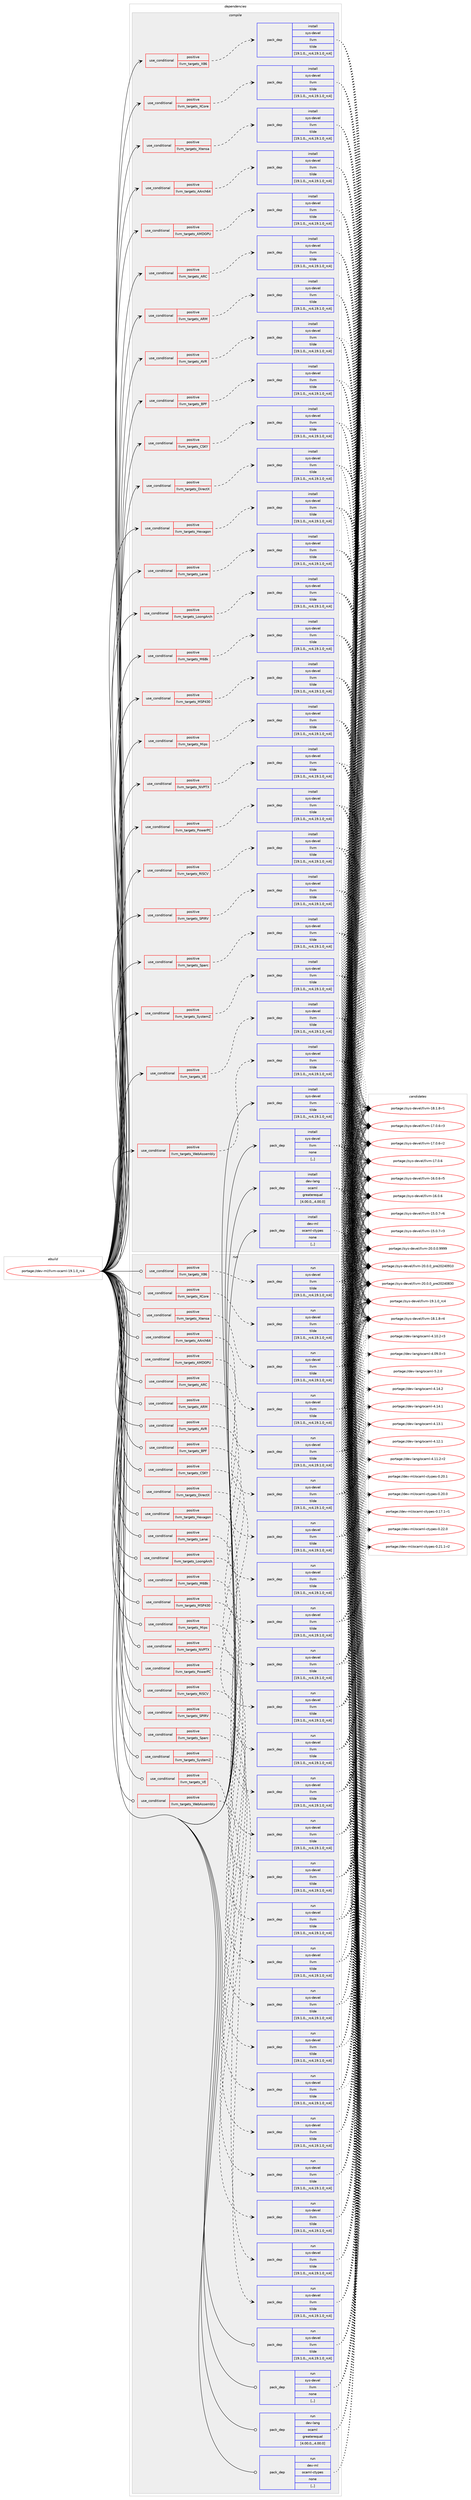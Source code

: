 digraph prolog {

# *************
# Graph options
# *************

newrank=true;
concentrate=true;
compound=true;
graph [rankdir=LR,fontname=Helvetica,fontsize=10,ranksep=1.5];#, ranksep=2.5, nodesep=0.2];
edge  [arrowhead=vee];
node  [fontname=Helvetica,fontsize=10];

# **********
# The ebuild
# **********

subgraph cluster_leftcol {
color=gray;
label=<<i>ebuild</i>>;
id [label="portage://dev-ml/llvm-ocaml-19.1.0_rc4", color=red, width=4, href="../dev-ml/llvm-ocaml-19.1.0_rc4.svg"];
}

# ****************
# The dependencies
# ****************

subgraph cluster_midcol {
color=gray;
label=<<i>dependencies</i>>;
subgraph cluster_compile {
fillcolor="#eeeeee";
style=filled;
label=<<i>compile</i>>;
subgraph cond159689 {
dependency614344 [label=<<TABLE BORDER="0" CELLBORDER="1" CELLSPACING="0" CELLPADDING="4"><TR><TD ROWSPAN="3" CELLPADDING="10">use_conditional</TD></TR><TR><TD>positive</TD></TR><TR><TD>llvm_targets_AArch64</TD></TR></TABLE>>, shape=none, color=red];
subgraph pack449886 {
dependency614345 [label=<<TABLE BORDER="0" CELLBORDER="1" CELLSPACING="0" CELLPADDING="4" WIDTH="220"><TR><TD ROWSPAN="6" CELLPADDING="30">pack_dep</TD></TR><TR><TD WIDTH="110">install</TD></TR><TR><TD>sys-devel</TD></TR><TR><TD>llvm</TD></TR><TR><TD>tilde</TD></TR><TR><TD>[19.1.0,,_rc4,19.1.0_rc4]</TD></TR></TABLE>>, shape=none, color=blue];
}
dependency614344:e -> dependency614345:w [weight=20,style="dashed",arrowhead="vee"];
}
id:e -> dependency614344:w [weight=20,style="solid",arrowhead="vee"];
subgraph cond159690 {
dependency614346 [label=<<TABLE BORDER="0" CELLBORDER="1" CELLSPACING="0" CELLPADDING="4"><TR><TD ROWSPAN="3" CELLPADDING="10">use_conditional</TD></TR><TR><TD>positive</TD></TR><TR><TD>llvm_targets_AMDGPU</TD></TR></TABLE>>, shape=none, color=red];
subgraph pack449887 {
dependency614347 [label=<<TABLE BORDER="0" CELLBORDER="1" CELLSPACING="0" CELLPADDING="4" WIDTH="220"><TR><TD ROWSPAN="6" CELLPADDING="30">pack_dep</TD></TR><TR><TD WIDTH="110">install</TD></TR><TR><TD>sys-devel</TD></TR><TR><TD>llvm</TD></TR><TR><TD>tilde</TD></TR><TR><TD>[19.1.0,,_rc4,19.1.0_rc4]</TD></TR></TABLE>>, shape=none, color=blue];
}
dependency614346:e -> dependency614347:w [weight=20,style="dashed",arrowhead="vee"];
}
id:e -> dependency614346:w [weight=20,style="solid",arrowhead="vee"];
subgraph cond159691 {
dependency614348 [label=<<TABLE BORDER="0" CELLBORDER="1" CELLSPACING="0" CELLPADDING="4"><TR><TD ROWSPAN="3" CELLPADDING="10">use_conditional</TD></TR><TR><TD>positive</TD></TR><TR><TD>llvm_targets_ARC</TD></TR></TABLE>>, shape=none, color=red];
subgraph pack449888 {
dependency614349 [label=<<TABLE BORDER="0" CELLBORDER="1" CELLSPACING="0" CELLPADDING="4" WIDTH="220"><TR><TD ROWSPAN="6" CELLPADDING="30">pack_dep</TD></TR><TR><TD WIDTH="110">install</TD></TR><TR><TD>sys-devel</TD></TR><TR><TD>llvm</TD></TR><TR><TD>tilde</TD></TR><TR><TD>[19.1.0,,_rc4,19.1.0_rc4]</TD></TR></TABLE>>, shape=none, color=blue];
}
dependency614348:e -> dependency614349:w [weight=20,style="dashed",arrowhead="vee"];
}
id:e -> dependency614348:w [weight=20,style="solid",arrowhead="vee"];
subgraph cond159692 {
dependency614350 [label=<<TABLE BORDER="0" CELLBORDER="1" CELLSPACING="0" CELLPADDING="4"><TR><TD ROWSPAN="3" CELLPADDING="10">use_conditional</TD></TR><TR><TD>positive</TD></TR><TR><TD>llvm_targets_ARM</TD></TR></TABLE>>, shape=none, color=red];
subgraph pack449889 {
dependency614351 [label=<<TABLE BORDER="0" CELLBORDER="1" CELLSPACING="0" CELLPADDING="4" WIDTH="220"><TR><TD ROWSPAN="6" CELLPADDING="30">pack_dep</TD></TR><TR><TD WIDTH="110">install</TD></TR><TR><TD>sys-devel</TD></TR><TR><TD>llvm</TD></TR><TR><TD>tilde</TD></TR><TR><TD>[19.1.0,,_rc4,19.1.0_rc4]</TD></TR></TABLE>>, shape=none, color=blue];
}
dependency614350:e -> dependency614351:w [weight=20,style="dashed",arrowhead="vee"];
}
id:e -> dependency614350:w [weight=20,style="solid",arrowhead="vee"];
subgraph cond159693 {
dependency614352 [label=<<TABLE BORDER="0" CELLBORDER="1" CELLSPACING="0" CELLPADDING="4"><TR><TD ROWSPAN="3" CELLPADDING="10">use_conditional</TD></TR><TR><TD>positive</TD></TR><TR><TD>llvm_targets_AVR</TD></TR></TABLE>>, shape=none, color=red];
subgraph pack449890 {
dependency614353 [label=<<TABLE BORDER="0" CELLBORDER="1" CELLSPACING="0" CELLPADDING="4" WIDTH="220"><TR><TD ROWSPAN="6" CELLPADDING="30">pack_dep</TD></TR><TR><TD WIDTH="110">install</TD></TR><TR><TD>sys-devel</TD></TR><TR><TD>llvm</TD></TR><TR><TD>tilde</TD></TR><TR><TD>[19.1.0,,_rc4,19.1.0_rc4]</TD></TR></TABLE>>, shape=none, color=blue];
}
dependency614352:e -> dependency614353:w [weight=20,style="dashed",arrowhead="vee"];
}
id:e -> dependency614352:w [weight=20,style="solid",arrowhead="vee"];
subgraph cond159694 {
dependency614354 [label=<<TABLE BORDER="0" CELLBORDER="1" CELLSPACING="0" CELLPADDING="4"><TR><TD ROWSPAN="3" CELLPADDING="10">use_conditional</TD></TR><TR><TD>positive</TD></TR><TR><TD>llvm_targets_BPF</TD></TR></TABLE>>, shape=none, color=red];
subgraph pack449891 {
dependency614355 [label=<<TABLE BORDER="0" CELLBORDER="1" CELLSPACING="0" CELLPADDING="4" WIDTH="220"><TR><TD ROWSPAN="6" CELLPADDING="30">pack_dep</TD></TR><TR><TD WIDTH="110">install</TD></TR><TR><TD>sys-devel</TD></TR><TR><TD>llvm</TD></TR><TR><TD>tilde</TD></TR><TR><TD>[19.1.0,,_rc4,19.1.0_rc4]</TD></TR></TABLE>>, shape=none, color=blue];
}
dependency614354:e -> dependency614355:w [weight=20,style="dashed",arrowhead="vee"];
}
id:e -> dependency614354:w [weight=20,style="solid",arrowhead="vee"];
subgraph cond159695 {
dependency614356 [label=<<TABLE BORDER="0" CELLBORDER="1" CELLSPACING="0" CELLPADDING="4"><TR><TD ROWSPAN="3" CELLPADDING="10">use_conditional</TD></TR><TR><TD>positive</TD></TR><TR><TD>llvm_targets_CSKY</TD></TR></TABLE>>, shape=none, color=red];
subgraph pack449892 {
dependency614357 [label=<<TABLE BORDER="0" CELLBORDER="1" CELLSPACING="0" CELLPADDING="4" WIDTH="220"><TR><TD ROWSPAN="6" CELLPADDING="30">pack_dep</TD></TR><TR><TD WIDTH="110">install</TD></TR><TR><TD>sys-devel</TD></TR><TR><TD>llvm</TD></TR><TR><TD>tilde</TD></TR><TR><TD>[19.1.0,,_rc4,19.1.0_rc4]</TD></TR></TABLE>>, shape=none, color=blue];
}
dependency614356:e -> dependency614357:w [weight=20,style="dashed",arrowhead="vee"];
}
id:e -> dependency614356:w [weight=20,style="solid",arrowhead="vee"];
subgraph cond159696 {
dependency614358 [label=<<TABLE BORDER="0" CELLBORDER="1" CELLSPACING="0" CELLPADDING="4"><TR><TD ROWSPAN="3" CELLPADDING="10">use_conditional</TD></TR><TR><TD>positive</TD></TR><TR><TD>llvm_targets_DirectX</TD></TR></TABLE>>, shape=none, color=red];
subgraph pack449893 {
dependency614359 [label=<<TABLE BORDER="0" CELLBORDER="1" CELLSPACING="0" CELLPADDING="4" WIDTH="220"><TR><TD ROWSPAN="6" CELLPADDING="30">pack_dep</TD></TR><TR><TD WIDTH="110">install</TD></TR><TR><TD>sys-devel</TD></TR><TR><TD>llvm</TD></TR><TR><TD>tilde</TD></TR><TR><TD>[19.1.0,,_rc4,19.1.0_rc4]</TD></TR></TABLE>>, shape=none, color=blue];
}
dependency614358:e -> dependency614359:w [weight=20,style="dashed",arrowhead="vee"];
}
id:e -> dependency614358:w [weight=20,style="solid",arrowhead="vee"];
subgraph cond159697 {
dependency614360 [label=<<TABLE BORDER="0" CELLBORDER="1" CELLSPACING="0" CELLPADDING="4"><TR><TD ROWSPAN="3" CELLPADDING="10">use_conditional</TD></TR><TR><TD>positive</TD></TR><TR><TD>llvm_targets_Hexagon</TD></TR></TABLE>>, shape=none, color=red];
subgraph pack449894 {
dependency614361 [label=<<TABLE BORDER="0" CELLBORDER="1" CELLSPACING="0" CELLPADDING="4" WIDTH="220"><TR><TD ROWSPAN="6" CELLPADDING="30">pack_dep</TD></TR><TR><TD WIDTH="110">install</TD></TR><TR><TD>sys-devel</TD></TR><TR><TD>llvm</TD></TR><TR><TD>tilde</TD></TR><TR><TD>[19.1.0,,_rc4,19.1.0_rc4]</TD></TR></TABLE>>, shape=none, color=blue];
}
dependency614360:e -> dependency614361:w [weight=20,style="dashed",arrowhead="vee"];
}
id:e -> dependency614360:w [weight=20,style="solid",arrowhead="vee"];
subgraph cond159698 {
dependency614362 [label=<<TABLE BORDER="0" CELLBORDER="1" CELLSPACING="0" CELLPADDING="4"><TR><TD ROWSPAN="3" CELLPADDING="10">use_conditional</TD></TR><TR><TD>positive</TD></TR><TR><TD>llvm_targets_Lanai</TD></TR></TABLE>>, shape=none, color=red];
subgraph pack449895 {
dependency614363 [label=<<TABLE BORDER="0" CELLBORDER="1" CELLSPACING="0" CELLPADDING="4" WIDTH="220"><TR><TD ROWSPAN="6" CELLPADDING="30">pack_dep</TD></TR><TR><TD WIDTH="110">install</TD></TR><TR><TD>sys-devel</TD></TR><TR><TD>llvm</TD></TR><TR><TD>tilde</TD></TR><TR><TD>[19.1.0,,_rc4,19.1.0_rc4]</TD></TR></TABLE>>, shape=none, color=blue];
}
dependency614362:e -> dependency614363:w [weight=20,style="dashed",arrowhead="vee"];
}
id:e -> dependency614362:w [weight=20,style="solid",arrowhead="vee"];
subgraph cond159699 {
dependency614364 [label=<<TABLE BORDER="0" CELLBORDER="1" CELLSPACING="0" CELLPADDING="4"><TR><TD ROWSPAN="3" CELLPADDING="10">use_conditional</TD></TR><TR><TD>positive</TD></TR><TR><TD>llvm_targets_LoongArch</TD></TR></TABLE>>, shape=none, color=red];
subgraph pack449896 {
dependency614365 [label=<<TABLE BORDER="0" CELLBORDER="1" CELLSPACING="0" CELLPADDING="4" WIDTH="220"><TR><TD ROWSPAN="6" CELLPADDING="30">pack_dep</TD></TR><TR><TD WIDTH="110">install</TD></TR><TR><TD>sys-devel</TD></TR><TR><TD>llvm</TD></TR><TR><TD>tilde</TD></TR><TR><TD>[19.1.0,,_rc4,19.1.0_rc4]</TD></TR></TABLE>>, shape=none, color=blue];
}
dependency614364:e -> dependency614365:w [weight=20,style="dashed",arrowhead="vee"];
}
id:e -> dependency614364:w [weight=20,style="solid",arrowhead="vee"];
subgraph cond159700 {
dependency614366 [label=<<TABLE BORDER="0" CELLBORDER="1" CELLSPACING="0" CELLPADDING="4"><TR><TD ROWSPAN="3" CELLPADDING="10">use_conditional</TD></TR><TR><TD>positive</TD></TR><TR><TD>llvm_targets_M68k</TD></TR></TABLE>>, shape=none, color=red];
subgraph pack449897 {
dependency614367 [label=<<TABLE BORDER="0" CELLBORDER="1" CELLSPACING="0" CELLPADDING="4" WIDTH="220"><TR><TD ROWSPAN="6" CELLPADDING="30">pack_dep</TD></TR><TR><TD WIDTH="110">install</TD></TR><TR><TD>sys-devel</TD></TR><TR><TD>llvm</TD></TR><TR><TD>tilde</TD></TR><TR><TD>[19.1.0,,_rc4,19.1.0_rc4]</TD></TR></TABLE>>, shape=none, color=blue];
}
dependency614366:e -> dependency614367:w [weight=20,style="dashed",arrowhead="vee"];
}
id:e -> dependency614366:w [weight=20,style="solid",arrowhead="vee"];
subgraph cond159701 {
dependency614368 [label=<<TABLE BORDER="0" CELLBORDER="1" CELLSPACING="0" CELLPADDING="4"><TR><TD ROWSPAN="3" CELLPADDING="10">use_conditional</TD></TR><TR><TD>positive</TD></TR><TR><TD>llvm_targets_MSP430</TD></TR></TABLE>>, shape=none, color=red];
subgraph pack449898 {
dependency614369 [label=<<TABLE BORDER="0" CELLBORDER="1" CELLSPACING="0" CELLPADDING="4" WIDTH="220"><TR><TD ROWSPAN="6" CELLPADDING="30">pack_dep</TD></TR><TR><TD WIDTH="110">install</TD></TR><TR><TD>sys-devel</TD></TR><TR><TD>llvm</TD></TR><TR><TD>tilde</TD></TR><TR><TD>[19.1.0,,_rc4,19.1.0_rc4]</TD></TR></TABLE>>, shape=none, color=blue];
}
dependency614368:e -> dependency614369:w [weight=20,style="dashed",arrowhead="vee"];
}
id:e -> dependency614368:w [weight=20,style="solid",arrowhead="vee"];
subgraph cond159702 {
dependency614370 [label=<<TABLE BORDER="0" CELLBORDER="1" CELLSPACING="0" CELLPADDING="4"><TR><TD ROWSPAN="3" CELLPADDING="10">use_conditional</TD></TR><TR><TD>positive</TD></TR><TR><TD>llvm_targets_Mips</TD></TR></TABLE>>, shape=none, color=red];
subgraph pack449899 {
dependency614371 [label=<<TABLE BORDER="0" CELLBORDER="1" CELLSPACING="0" CELLPADDING="4" WIDTH="220"><TR><TD ROWSPAN="6" CELLPADDING="30">pack_dep</TD></TR><TR><TD WIDTH="110">install</TD></TR><TR><TD>sys-devel</TD></TR><TR><TD>llvm</TD></TR><TR><TD>tilde</TD></TR><TR><TD>[19.1.0,,_rc4,19.1.0_rc4]</TD></TR></TABLE>>, shape=none, color=blue];
}
dependency614370:e -> dependency614371:w [weight=20,style="dashed",arrowhead="vee"];
}
id:e -> dependency614370:w [weight=20,style="solid",arrowhead="vee"];
subgraph cond159703 {
dependency614372 [label=<<TABLE BORDER="0" CELLBORDER="1" CELLSPACING="0" CELLPADDING="4"><TR><TD ROWSPAN="3" CELLPADDING="10">use_conditional</TD></TR><TR><TD>positive</TD></TR><TR><TD>llvm_targets_NVPTX</TD></TR></TABLE>>, shape=none, color=red];
subgraph pack449900 {
dependency614373 [label=<<TABLE BORDER="0" CELLBORDER="1" CELLSPACING="0" CELLPADDING="4" WIDTH="220"><TR><TD ROWSPAN="6" CELLPADDING="30">pack_dep</TD></TR><TR><TD WIDTH="110">install</TD></TR><TR><TD>sys-devel</TD></TR><TR><TD>llvm</TD></TR><TR><TD>tilde</TD></TR><TR><TD>[19.1.0,,_rc4,19.1.0_rc4]</TD></TR></TABLE>>, shape=none, color=blue];
}
dependency614372:e -> dependency614373:w [weight=20,style="dashed",arrowhead="vee"];
}
id:e -> dependency614372:w [weight=20,style="solid",arrowhead="vee"];
subgraph cond159704 {
dependency614374 [label=<<TABLE BORDER="0" CELLBORDER="1" CELLSPACING="0" CELLPADDING="4"><TR><TD ROWSPAN="3" CELLPADDING="10">use_conditional</TD></TR><TR><TD>positive</TD></TR><TR><TD>llvm_targets_PowerPC</TD></TR></TABLE>>, shape=none, color=red];
subgraph pack449901 {
dependency614375 [label=<<TABLE BORDER="0" CELLBORDER="1" CELLSPACING="0" CELLPADDING="4" WIDTH="220"><TR><TD ROWSPAN="6" CELLPADDING="30">pack_dep</TD></TR><TR><TD WIDTH="110">install</TD></TR><TR><TD>sys-devel</TD></TR><TR><TD>llvm</TD></TR><TR><TD>tilde</TD></TR><TR><TD>[19.1.0,,_rc4,19.1.0_rc4]</TD></TR></TABLE>>, shape=none, color=blue];
}
dependency614374:e -> dependency614375:w [weight=20,style="dashed",arrowhead="vee"];
}
id:e -> dependency614374:w [weight=20,style="solid",arrowhead="vee"];
subgraph cond159705 {
dependency614376 [label=<<TABLE BORDER="0" CELLBORDER="1" CELLSPACING="0" CELLPADDING="4"><TR><TD ROWSPAN="3" CELLPADDING="10">use_conditional</TD></TR><TR><TD>positive</TD></TR><TR><TD>llvm_targets_RISCV</TD></TR></TABLE>>, shape=none, color=red];
subgraph pack449902 {
dependency614377 [label=<<TABLE BORDER="0" CELLBORDER="1" CELLSPACING="0" CELLPADDING="4" WIDTH="220"><TR><TD ROWSPAN="6" CELLPADDING="30">pack_dep</TD></TR><TR><TD WIDTH="110">install</TD></TR><TR><TD>sys-devel</TD></TR><TR><TD>llvm</TD></TR><TR><TD>tilde</TD></TR><TR><TD>[19.1.0,,_rc4,19.1.0_rc4]</TD></TR></TABLE>>, shape=none, color=blue];
}
dependency614376:e -> dependency614377:w [weight=20,style="dashed",arrowhead="vee"];
}
id:e -> dependency614376:w [weight=20,style="solid",arrowhead="vee"];
subgraph cond159706 {
dependency614378 [label=<<TABLE BORDER="0" CELLBORDER="1" CELLSPACING="0" CELLPADDING="4"><TR><TD ROWSPAN="3" CELLPADDING="10">use_conditional</TD></TR><TR><TD>positive</TD></TR><TR><TD>llvm_targets_SPIRV</TD></TR></TABLE>>, shape=none, color=red];
subgraph pack449903 {
dependency614379 [label=<<TABLE BORDER="0" CELLBORDER="1" CELLSPACING="0" CELLPADDING="4" WIDTH="220"><TR><TD ROWSPAN="6" CELLPADDING="30">pack_dep</TD></TR><TR><TD WIDTH="110">install</TD></TR><TR><TD>sys-devel</TD></TR><TR><TD>llvm</TD></TR><TR><TD>tilde</TD></TR><TR><TD>[19.1.0,,_rc4,19.1.0_rc4]</TD></TR></TABLE>>, shape=none, color=blue];
}
dependency614378:e -> dependency614379:w [weight=20,style="dashed",arrowhead="vee"];
}
id:e -> dependency614378:w [weight=20,style="solid",arrowhead="vee"];
subgraph cond159707 {
dependency614380 [label=<<TABLE BORDER="0" CELLBORDER="1" CELLSPACING="0" CELLPADDING="4"><TR><TD ROWSPAN="3" CELLPADDING="10">use_conditional</TD></TR><TR><TD>positive</TD></TR><TR><TD>llvm_targets_Sparc</TD></TR></TABLE>>, shape=none, color=red];
subgraph pack449904 {
dependency614381 [label=<<TABLE BORDER="0" CELLBORDER="1" CELLSPACING="0" CELLPADDING="4" WIDTH="220"><TR><TD ROWSPAN="6" CELLPADDING="30">pack_dep</TD></TR><TR><TD WIDTH="110">install</TD></TR><TR><TD>sys-devel</TD></TR><TR><TD>llvm</TD></TR><TR><TD>tilde</TD></TR><TR><TD>[19.1.0,,_rc4,19.1.0_rc4]</TD></TR></TABLE>>, shape=none, color=blue];
}
dependency614380:e -> dependency614381:w [weight=20,style="dashed",arrowhead="vee"];
}
id:e -> dependency614380:w [weight=20,style="solid",arrowhead="vee"];
subgraph cond159708 {
dependency614382 [label=<<TABLE BORDER="0" CELLBORDER="1" CELLSPACING="0" CELLPADDING="4"><TR><TD ROWSPAN="3" CELLPADDING="10">use_conditional</TD></TR><TR><TD>positive</TD></TR><TR><TD>llvm_targets_SystemZ</TD></TR></TABLE>>, shape=none, color=red];
subgraph pack449905 {
dependency614383 [label=<<TABLE BORDER="0" CELLBORDER="1" CELLSPACING="0" CELLPADDING="4" WIDTH="220"><TR><TD ROWSPAN="6" CELLPADDING="30">pack_dep</TD></TR><TR><TD WIDTH="110">install</TD></TR><TR><TD>sys-devel</TD></TR><TR><TD>llvm</TD></TR><TR><TD>tilde</TD></TR><TR><TD>[19.1.0,,_rc4,19.1.0_rc4]</TD></TR></TABLE>>, shape=none, color=blue];
}
dependency614382:e -> dependency614383:w [weight=20,style="dashed",arrowhead="vee"];
}
id:e -> dependency614382:w [weight=20,style="solid",arrowhead="vee"];
subgraph cond159709 {
dependency614384 [label=<<TABLE BORDER="0" CELLBORDER="1" CELLSPACING="0" CELLPADDING="4"><TR><TD ROWSPAN="3" CELLPADDING="10">use_conditional</TD></TR><TR><TD>positive</TD></TR><TR><TD>llvm_targets_VE</TD></TR></TABLE>>, shape=none, color=red];
subgraph pack449906 {
dependency614385 [label=<<TABLE BORDER="0" CELLBORDER="1" CELLSPACING="0" CELLPADDING="4" WIDTH="220"><TR><TD ROWSPAN="6" CELLPADDING="30">pack_dep</TD></TR><TR><TD WIDTH="110">install</TD></TR><TR><TD>sys-devel</TD></TR><TR><TD>llvm</TD></TR><TR><TD>tilde</TD></TR><TR><TD>[19.1.0,,_rc4,19.1.0_rc4]</TD></TR></TABLE>>, shape=none, color=blue];
}
dependency614384:e -> dependency614385:w [weight=20,style="dashed",arrowhead="vee"];
}
id:e -> dependency614384:w [weight=20,style="solid",arrowhead="vee"];
subgraph cond159710 {
dependency614386 [label=<<TABLE BORDER="0" CELLBORDER="1" CELLSPACING="0" CELLPADDING="4"><TR><TD ROWSPAN="3" CELLPADDING="10">use_conditional</TD></TR><TR><TD>positive</TD></TR><TR><TD>llvm_targets_WebAssembly</TD></TR></TABLE>>, shape=none, color=red];
subgraph pack449907 {
dependency614387 [label=<<TABLE BORDER="0" CELLBORDER="1" CELLSPACING="0" CELLPADDING="4" WIDTH="220"><TR><TD ROWSPAN="6" CELLPADDING="30">pack_dep</TD></TR><TR><TD WIDTH="110">install</TD></TR><TR><TD>sys-devel</TD></TR><TR><TD>llvm</TD></TR><TR><TD>tilde</TD></TR><TR><TD>[19.1.0,,_rc4,19.1.0_rc4]</TD></TR></TABLE>>, shape=none, color=blue];
}
dependency614386:e -> dependency614387:w [weight=20,style="dashed",arrowhead="vee"];
}
id:e -> dependency614386:w [weight=20,style="solid",arrowhead="vee"];
subgraph cond159711 {
dependency614388 [label=<<TABLE BORDER="0" CELLBORDER="1" CELLSPACING="0" CELLPADDING="4"><TR><TD ROWSPAN="3" CELLPADDING="10">use_conditional</TD></TR><TR><TD>positive</TD></TR><TR><TD>llvm_targets_X86</TD></TR></TABLE>>, shape=none, color=red];
subgraph pack449908 {
dependency614389 [label=<<TABLE BORDER="0" CELLBORDER="1" CELLSPACING="0" CELLPADDING="4" WIDTH="220"><TR><TD ROWSPAN="6" CELLPADDING="30">pack_dep</TD></TR><TR><TD WIDTH="110">install</TD></TR><TR><TD>sys-devel</TD></TR><TR><TD>llvm</TD></TR><TR><TD>tilde</TD></TR><TR><TD>[19.1.0,,_rc4,19.1.0_rc4]</TD></TR></TABLE>>, shape=none, color=blue];
}
dependency614388:e -> dependency614389:w [weight=20,style="dashed",arrowhead="vee"];
}
id:e -> dependency614388:w [weight=20,style="solid",arrowhead="vee"];
subgraph cond159712 {
dependency614390 [label=<<TABLE BORDER="0" CELLBORDER="1" CELLSPACING="0" CELLPADDING="4"><TR><TD ROWSPAN="3" CELLPADDING="10">use_conditional</TD></TR><TR><TD>positive</TD></TR><TR><TD>llvm_targets_XCore</TD></TR></TABLE>>, shape=none, color=red];
subgraph pack449909 {
dependency614391 [label=<<TABLE BORDER="0" CELLBORDER="1" CELLSPACING="0" CELLPADDING="4" WIDTH="220"><TR><TD ROWSPAN="6" CELLPADDING="30">pack_dep</TD></TR><TR><TD WIDTH="110">install</TD></TR><TR><TD>sys-devel</TD></TR><TR><TD>llvm</TD></TR><TR><TD>tilde</TD></TR><TR><TD>[19.1.0,,_rc4,19.1.0_rc4]</TD></TR></TABLE>>, shape=none, color=blue];
}
dependency614390:e -> dependency614391:w [weight=20,style="dashed",arrowhead="vee"];
}
id:e -> dependency614390:w [weight=20,style="solid",arrowhead="vee"];
subgraph cond159713 {
dependency614392 [label=<<TABLE BORDER="0" CELLBORDER="1" CELLSPACING="0" CELLPADDING="4"><TR><TD ROWSPAN="3" CELLPADDING="10">use_conditional</TD></TR><TR><TD>positive</TD></TR><TR><TD>llvm_targets_Xtensa</TD></TR></TABLE>>, shape=none, color=red];
subgraph pack449910 {
dependency614393 [label=<<TABLE BORDER="0" CELLBORDER="1" CELLSPACING="0" CELLPADDING="4" WIDTH="220"><TR><TD ROWSPAN="6" CELLPADDING="30">pack_dep</TD></TR><TR><TD WIDTH="110">install</TD></TR><TR><TD>sys-devel</TD></TR><TR><TD>llvm</TD></TR><TR><TD>tilde</TD></TR><TR><TD>[19.1.0,,_rc4,19.1.0_rc4]</TD></TR></TABLE>>, shape=none, color=blue];
}
dependency614392:e -> dependency614393:w [weight=20,style="dashed",arrowhead="vee"];
}
id:e -> dependency614392:w [weight=20,style="solid",arrowhead="vee"];
subgraph pack449911 {
dependency614394 [label=<<TABLE BORDER="0" CELLBORDER="1" CELLSPACING="0" CELLPADDING="4" WIDTH="220"><TR><TD ROWSPAN="6" CELLPADDING="30">pack_dep</TD></TR><TR><TD WIDTH="110">install</TD></TR><TR><TD>dev-lang</TD></TR><TR><TD>ocaml</TD></TR><TR><TD>greaterequal</TD></TR><TR><TD>[4.00.0,,,4.00.0]</TD></TR></TABLE>>, shape=none, color=blue];
}
id:e -> dependency614394:w [weight=20,style="solid",arrowhead="vee"];
subgraph pack449912 {
dependency614395 [label=<<TABLE BORDER="0" CELLBORDER="1" CELLSPACING="0" CELLPADDING="4" WIDTH="220"><TR><TD ROWSPAN="6" CELLPADDING="30">pack_dep</TD></TR><TR><TD WIDTH="110">install</TD></TR><TR><TD>dev-ml</TD></TR><TR><TD>ocaml-ctypes</TD></TR><TR><TD>none</TD></TR><TR><TD>[,,]</TD></TR></TABLE>>, shape=none, color=blue];
}
id:e -> dependency614395:w [weight=20,style="solid",arrowhead="vee"];
subgraph pack449913 {
dependency614396 [label=<<TABLE BORDER="0" CELLBORDER="1" CELLSPACING="0" CELLPADDING="4" WIDTH="220"><TR><TD ROWSPAN="6" CELLPADDING="30">pack_dep</TD></TR><TR><TD WIDTH="110">install</TD></TR><TR><TD>sys-devel</TD></TR><TR><TD>llvm</TD></TR><TR><TD>tilde</TD></TR><TR><TD>[19.1.0,,_rc4,19.1.0_rc4]</TD></TR></TABLE>>, shape=none, color=blue];
}
id:e -> dependency614396:w [weight=20,style="solid",arrowhead="vee"];
subgraph pack449914 {
dependency614397 [label=<<TABLE BORDER="0" CELLBORDER="1" CELLSPACING="0" CELLPADDING="4" WIDTH="220"><TR><TD ROWSPAN="6" CELLPADDING="30">pack_dep</TD></TR><TR><TD WIDTH="110">install</TD></TR><TR><TD>sys-devel</TD></TR><TR><TD>llvm</TD></TR><TR><TD>none</TD></TR><TR><TD>[,,]</TD></TR></TABLE>>, shape=none, color=blue];
}
id:e -> dependency614397:w [weight=20,style="solid",arrowhead="vee"];
}
subgraph cluster_compileandrun {
fillcolor="#eeeeee";
style=filled;
label=<<i>compile and run</i>>;
}
subgraph cluster_run {
fillcolor="#eeeeee";
style=filled;
label=<<i>run</i>>;
subgraph cond159714 {
dependency614398 [label=<<TABLE BORDER="0" CELLBORDER="1" CELLSPACING="0" CELLPADDING="4"><TR><TD ROWSPAN="3" CELLPADDING="10">use_conditional</TD></TR><TR><TD>positive</TD></TR><TR><TD>llvm_targets_AArch64</TD></TR></TABLE>>, shape=none, color=red];
subgraph pack449915 {
dependency614399 [label=<<TABLE BORDER="0" CELLBORDER="1" CELLSPACING="0" CELLPADDING="4" WIDTH="220"><TR><TD ROWSPAN="6" CELLPADDING="30">pack_dep</TD></TR><TR><TD WIDTH="110">run</TD></TR><TR><TD>sys-devel</TD></TR><TR><TD>llvm</TD></TR><TR><TD>tilde</TD></TR><TR><TD>[19.1.0,,_rc4,19.1.0_rc4]</TD></TR></TABLE>>, shape=none, color=blue];
}
dependency614398:e -> dependency614399:w [weight=20,style="dashed",arrowhead="vee"];
}
id:e -> dependency614398:w [weight=20,style="solid",arrowhead="odot"];
subgraph cond159715 {
dependency614400 [label=<<TABLE BORDER="0" CELLBORDER="1" CELLSPACING="0" CELLPADDING="4"><TR><TD ROWSPAN="3" CELLPADDING="10">use_conditional</TD></TR><TR><TD>positive</TD></TR><TR><TD>llvm_targets_AMDGPU</TD></TR></TABLE>>, shape=none, color=red];
subgraph pack449916 {
dependency614401 [label=<<TABLE BORDER="0" CELLBORDER="1" CELLSPACING="0" CELLPADDING="4" WIDTH="220"><TR><TD ROWSPAN="6" CELLPADDING="30">pack_dep</TD></TR><TR><TD WIDTH="110">run</TD></TR><TR><TD>sys-devel</TD></TR><TR><TD>llvm</TD></TR><TR><TD>tilde</TD></TR><TR><TD>[19.1.0,,_rc4,19.1.0_rc4]</TD></TR></TABLE>>, shape=none, color=blue];
}
dependency614400:e -> dependency614401:w [weight=20,style="dashed",arrowhead="vee"];
}
id:e -> dependency614400:w [weight=20,style="solid",arrowhead="odot"];
subgraph cond159716 {
dependency614402 [label=<<TABLE BORDER="0" CELLBORDER="1" CELLSPACING="0" CELLPADDING="4"><TR><TD ROWSPAN="3" CELLPADDING="10">use_conditional</TD></TR><TR><TD>positive</TD></TR><TR><TD>llvm_targets_ARC</TD></TR></TABLE>>, shape=none, color=red];
subgraph pack449917 {
dependency614403 [label=<<TABLE BORDER="0" CELLBORDER="1" CELLSPACING="0" CELLPADDING="4" WIDTH="220"><TR><TD ROWSPAN="6" CELLPADDING="30">pack_dep</TD></TR><TR><TD WIDTH="110">run</TD></TR><TR><TD>sys-devel</TD></TR><TR><TD>llvm</TD></TR><TR><TD>tilde</TD></TR><TR><TD>[19.1.0,,_rc4,19.1.0_rc4]</TD></TR></TABLE>>, shape=none, color=blue];
}
dependency614402:e -> dependency614403:w [weight=20,style="dashed",arrowhead="vee"];
}
id:e -> dependency614402:w [weight=20,style="solid",arrowhead="odot"];
subgraph cond159717 {
dependency614404 [label=<<TABLE BORDER="0" CELLBORDER="1" CELLSPACING="0" CELLPADDING="4"><TR><TD ROWSPAN="3" CELLPADDING="10">use_conditional</TD></TR><TR><TD>positive</TD></TR><TR><TD>llvm_targets_ARM</TD></TR></TABLE>>, shape=none, color=red];
subgraph pack449918 {
dependency614405 [label=<<TABLE BORDER="0" CELLBORDER="1" CELLSPACING="0" CELLPADDING="4" WIDTH="220"><TR><TD ROWSPAN="6" CELLPADDING="30">pack_dep</TD></TR><TR><TD WIDTH="110">run</TD></TR><TR><TD>sys-devel</TD></TR><TR><TD>llvm</TD></TR><TR><TD>tilde</TD></TR><TR><TD>[19.1.0,,_rc4,19.1.0_rc4]</TD></TR></TABLE>>, shape=none, color=blue];
}
dependency614404:e -> dependency614405:w [weight=20,style="dashed",arrowhead="vee"];
}
id:e -> dependency614404:w [weight=20,style="solid",arrowhead="odot"];
subgraph cond159718 {
dependency614406 [label=<<TABLE BORDER="0" CELLBORDER="1" CELLSPACING="0" CELLPADDING="4"><TR><TD ROWSPAN="3" CELLPADDING="10">use_conditional</TD></TR><TR><TD>positive</TD></TR><TR><TD>llvm_targets_AVR</TD></TR></TABLE>>, shape=none, color=red];
subgraph pack449919 {
dependency614407 [label=<<TABLE BORDER="0" CELLBORDER="1" CELLSPACING="0" CELLPADDING="4" WIDTH="220"><TR><TD ROWSPAN="6" CELLPADDING="30">pack_dep</TD></TR><TR><TD WIDTH="110">run</TD></TR><TR><TD>sys-devel</TD></TR><TR><TD>llvm</TD></TR><TR><TD>tilde</TD></TR><TR><TD>[19.1.0,,_rc4,19.1.0_rc4]</TD></TR></TABLE>>, shape=none, color=blue];
}
dependency614406:e -> dependency614407:w [weight=20,style="dashed",arrowhead="vee"];
}
id:e -> dependency614406:w [weight=20,style="solid",arrowhead="odot"];
subgraph cond159719 {
dependency614408 [label=<<TABLE BORDER="0" CELLBORDER="1" CELLSPACING="0" CELLPADDING="4"><TR><TD ROWSPAN="3" CELLPADDING="10">use_conditional</TD></TR><TR><TD>positive</TD></TR><TR><TD>llvm_targets_BPF</TD></TR></TABLE>>, shape=none, color=red];
subgraph pack449920 {
dependency614409 [label=<<TABLE BORDER="0" CELLBORDER="1" CELLSPACING="0" CELLPADDING="4" WIDTH="220"><TR><TD ROWSPAN="6" CELLPADDING="30">pack_dep</TD></TR><TR><TD WIDTH="110">run</TD></TR><TR><TD>sys-devel</TD></TR><TR><TD>llvm</TD></TR><TR><TD>tilde</TD></TR><TR><TD>[19.1.0,,_rc4,19.1.0_rc4]</TD></TR></TABLE>>, shape=none, color=blue];
}
dependency614408:e -> dependency614409:w [weight=20,style="dashed",arrowhead="vee"];
}
id:e -> dependency614408:w [weight=20,style="solid",arrowhead="odot"];
subgraph cond159720 {
dependency614410 [label=<<TABLE BORDER="0" CELLBORDER="1" CELLSPACING="0" CELLPADDING="4"><TR><TD ROWSPAN="3" CELLPADDING="10">use_conditional</TD></TR><TR><TD>positive</TD></TR><TR><TD>llvm_targets_CSKY</TD></TR></TABLE>>, shape=none, color=red];
subgraph pack449921 {
dependency614411 [label=<<TABLE BORDER="0" CELLBORDER="1" CELLSPACING="0" CELLPADDING="4" WIDTH="220"><TR><TD ROWSPAN="6" CELLPADDING="30">pack_dep</TD></TR><TR><TD WIDTH="110">run</TD></TR><TR><TD>sys-devel</TD></TR><TR><TD>llvm</TD></TR><TR><TD>tilde</TD></TR><TR><TD>[19.1.0,,_rc4,19.1.0_rc4]</TD></TR></TABLE>>, shape=none, color=blue];
}
dependency614410:e -> dependency614411:w [weight=20,style="dashed",arrowhead="vee"];
}
id:e -> dependency614410:w [weight=20,style="solid",arrowhead="odot"];
subgraph cond159721 {
dependency614412 [label=<<TABLE BORDER="0" CELLBORDER="1" CELLSPACING="0" CELLPADDING="4"><TR><TD ROWSPAN="3" CELLPADDING="10">use_conditional</TD></TR><TR><TD>positive</TD></TR><TR><TD>llvm_targets_DirectX</TD></TR></TABLE>>, shape=none, color=red];
subgraph pack449922 {
dependency614413 [label=<<TABLE BORDER="0" CELLBORDER="1" CELLSPACING="0" CELLPADDING="4" WIDTH="220"><TR><TD ROWSPAN="6" CELLPADDING="30">pack_dep</TD></TR><TR><TD WIDTH="110">run</TD></TR><TR><TD>sys-devel</TD></TR><TR><TD>llvm</TD></TR><TR><TD>tilde</TD></TR><TR><TD>[19.1.0,,_rc4,19.1.0_rc4]</TD></TR></TABLE>>, shape=none, color=blue];
}
dependency614412:e -> dependency614413:w [weight=20,style="dashed",arrowhead="vee"];
}
id:e -> dependency614412:w [weight=20,style="solid",arrowhead="odot"];
subgraph cond159722 {
dependency614414 [label=<<TABLE BORDER="0" CELLBORDER="1" CELLSPACING="0" CELLPADDING="4"><TR><TD ROWSPAN="3" CELLPADDING="10">use_conditional</TD></TR><TR><TD>positive</TD></TR><TR><TD>llvm_targets_Hexagon</TD></TR></TABLE>>, shape=none, color=red];
subgraph pack449923 {
dependency614415 [label=<<TABLE BORDER="0" CELLBORDER="1" CELLSPACING="0" CELLPADDING="4" WIDTH="220"><TR><TD ROWSPAN="6" CELLPADDING="30">pack_dep</TD></TR><TR><TD WIDTH="110">run</TD></TR><TR><TD>sys-devel</TD></TR><TR><TD>llvm</TD></TR><TR><TD>tilde</TD></TR><TR><TD>[19.1.0,,_rc4,19.1.0_rc4]</TD></TR></TABLE>>, shape=none, color=blue];
}
dependency614414:e -> dependency614415:w [weight=20,style="dashed",arrowhead="vee"];
}
id:e -> dependency614414:w [weight=20,style="solid",arrowhead="odot"];
subgraph cond159723 {
dependency614416 [label=<<TABLE BORDER="0" CELLBORDER="1" CELLSPACING="0" CELLPADDING="4"><TR><TD ROWSPAN="3" CELLPADDING="10">use_conditional</TD></TR><TR><TD>positive</TD></TR><TR><TD>llvm_targets_Lanai</TD></TR></TABLE>>, shape=none, color=red];
subgraph pack449924 {
dependency614417 [label=<<TABLE BORDER="0" CELLBORDER="1" CELLSPACING="0" CELLPADDING="4" WIDTH="220"><TR><TD ROWSPAN="6" CELLPADDING="30">pack_dep</TD></TR><TR><TD WIDTH="110">run</TD></TR><TR><TD>sys-devel</TD></TR><TR><TD>llvm</TD></TR><TR><TD>tilde</TD></TR><TR><TD>[19.1.0,,_rc4,19.1.0_rc4]</TD></TR></TABLE>>, shape=none, color=blue];
}
dependency614416:e -> dependency614417:w [weight=20,style="dashed",arrowhead="vee"];
}
id:e -> dependency614416:w [weight=20,style="solid",arrowhead="odot"];
subgraph cond159724 {
dependency614418 [label=<<TABLE BORDER="0" CELLBORDER="1" CELLSPACING="0" CELLPADDING="4"><TR><TD ROWSPAN="3" CELLPADDING="10">use_conditional</TD></TR><TR><TD>positive</TD></TR><TR><TD>llvm_targets_LoongArch</TD></TR></TABLE>>, shape=none, color=red];
subgraph pack449925 {
dependency614419 [label=<<TABLE BORDER="0" CELLBORDER="1" CELLSPACING="0" CELLPADDING="4" WIDTH="220"><TR><TD ROWSPAN="6" CELLPADDING="30">pack_dep</TD></TR><TR><TD WIDTH="110">run</TD></TR><TR><TD>sys-devel</TD></TR><TR><TD>llvm</TD></TR><TR><TD>tilde</TD></TR><TR><TD>[19.1.0,,_rc4,19.1.0_rc4]</TD></TR></TABLE>>, shape=none, color=blue];
}
dependency614418:e -> dependency614419:w [weight=20,style="dashed",arrowhead="vee"];
}
id:e -> dependency614418:w [weight=20,style="solid",arrowhead="odot"];
subgraph cond159725 {
dependency614420 [label=<<TABLE BORDER="0" CELLBORDER="1" CELLSPACING="0" CELLPADDING="4"><TR><TD ROWSPAN="3" CELLPADDING="10">use_conditional</TD></TR><TR><TD>positive</TD></TR><TR><TD>llvm_targets_M68k</TD></TR></TABLE>>, shape=none, color=red];
subgraph pack449926 {
dependency614421 [label=<<TABLE BORDER="0" CELLBORDER="1" CELLSPACING="0" CELLPADDING="4" WIDTH="220"><TR><TD ROWSPAN="6" CELLPADDING="30">pack_dep</TD></TR><TR><TD WIDTH="110">run</TD></TR><TR><TD>sys-devel</TD></TR><TR><TD>llvm</TD></TR><TR><TD>tilde</TD></TR><TR><TD>[19.1.0,,_rc4,19.1.0_rc4]</TD></TR></TABLE>>, shape=none, color=blue];
}
dependency614420:e -> dependency614421:w [weight=20,style="dashed",arrowhead="vee"];
}
id:e -> dependency614420:w [weight=20,style="solid",arrowhead="odot"];
subgraph cond159726 {
dependency614422 [label=<<TABLE BORDER="0" CELLBORDER="1" CELLSPACING="0" CELLPADDING="4"><TR><TD ROWSPAN="3" CELLPADDING="10">use_conditional</TD></TR><TR><TD>positive</TD></TR><TR><TD>llvm_targets_MSP430</TD></TR></TABLE>>, shape=none, color=red];
subgraph pack449927 {
dependency614423 [label=<<TABLE BORDER="0" CELLBORDER="1" CELLSPACING="0" CELLPADDING="4" WIDTH="220"><TR><TD ROWSPAN="6" CELLPADDING="30">pack_dep</TD></TR><TR><TD WIDTH="110">run</TD></TR><TR><TD>sys-devel</TD></TR><TR><TD>llvm</TD></TR><TR><TD>tilde</TD></TR><TR><TD>[19.1.0,,_rc4,19.1.0_rc4]</TD></TR></TABLE>>, shape=none, color=blue];
}
dependency614422:e -> dependency614423:w [weight=20,style="dashed",arrowhead="vee"];
}
id:e -> dependency614422:w [weight=20,style="solid",arrowhead="odot"];
subgraph cond159727 {
dependency614424 [label=<<TABLE BORDER="0" CELLBORDER="1" CELLSPACING="0" CELLPADDING="4"><TR><TD ROWSPAN="3" CELLPADDING="10">use_conditional</TD></TR><TR><TD>positive</TD></TR><TR><TD>llvm_targets_Mips</TD></TR></TABLE>>, shape=none, color=red];
subgraph pack449928 {
dependency614425 [label=<<TABLE BORDER="0" CELLBORDER="1" CELLSPACING="0" CELLPADDING="4" WIDTH="220"><TR><TD ROWSPAN="6" CELLPADDING="30">pack_dep</TD></TR><TR><TD WIDTH="110">run</TD></TR><TR><TD>sys-devel</TD></TR><TR><TD>llvm</TD></TR><TR><TD>tilde</TD></TR><TR><TD>[19.1.0,,_rc4,19.1.0_rc4]</TD></TR></TABLE>>, shape=none, color=blue];
}
dependency614424:e -> dependency614425:w [weight=20,style="dashed",arrowhead="vee"];
}
id:e -> dependency614424:w [weight=20,style="solid",arrowhead="odot"];
subgraph cond159728 {
dependency614426 [label=<<TABLE BORDER="0" CELLBORDER="1" CELLSPACING="0" CELLPADDING="4"><TR><TD ROWSPAN="3" CELLPADDING="10">use_conditional</TD></TR><TR><TD>positive</TD></TR><TR><TD>llvm_targets_NVPTX</TD></TR></TABLE>>, shape=none, color=red];
subgraph pack449929 {
dependency614427 [label=<<TABLE BORDER="0" CELLBORDER="1" CELLSPACING="0" CELLPADDING="4" WIDTH="220"><TR><TD ROWSPAN="6" CELLPADDING="30">pack_dep</TD></TR><TR><TD WIDTH="110">run</TD></TR><TR><TD>sys-devel</TD></TR><TR><TD>llvm</TD></TR><TR><TD>tilde</TD></TR><TR><TD>[19.1.0,,_rc4,19.1.0_rc4]</TD></TR></TABLE>>, shape=none, color=blue];
}
dependency614426:e -> dependency614427:w [weight=20,style="dashed",arrowhead="vee"];
}
id:e -> dependency614426:w [weight=20,style="solid",arrowhead="odot"];
subgraph cond159729 {
dependency614428 [label=<<TABLE BORDER="0" CELLBORDER="1" CELLSPACING="0" CELLPADDING="4"><TR><TD ROWSPAN="3" CELLPADDING="10">use_conditional</TD></TR><TR><TD>positive</TD></TR><TR><TD>llvm_targets_PowerPC</TD></TR></TABLE>>, shape=none, color=red];
subgraph pack449930 {
dependency614429 [label=<<TABLE BORDER="0" CELLBORDER="1" CELLSPACING="0" CELLPADDING="4" WIDTH="220"><TR><TD ROWSPAN="6" CELLPADDING="30">pack_dep</TD></TR><TR><TD WIDTH="110">run</TD></TR><TR><TD>sys-devel</TD></TR><TR><TD>llvm</TD></TR><TR><TD>tilde</TD></TR><TR><TD>[19.1.0,,_rc4,19.1.0_rc4]</TD></TR></TABLE>>, shape=none, color=blue];
}
dependency614428:e -> dependency614429:w [weight=20,style="dashed",arrowhead="vee"];
}
id:e -> dependency614428:w [weight=20,style="solid",arrowhead="odot"];
subgraph cond159730 {
dependency614430 [label=<<TABLE BORDER="0" CELLBORDER="1" CELLSPACING="0" CELLPADDING="4"><TR><TD ROWSPAN="3" CELLPADDING="10">use_conditional</TD></TR><TR><TD>positive</TD></TR><TR><TD>llvm_targets_RISCV</TD></TR></TABLE>>, shape=none, color=red];
subgraph pack449931 {
dependency614431 [label=<<TABLE BORDER="0" CELLBORDER="1" CELLSPACING="0" CELLPADDING="4" WIDTH="220"><TR><TD ROWSPAN="6" CELLPADDING="30">pack_dep</TD></TR><TR><TD WIDTH="110">run</TD></TR><TR><TD>sys-devel</TD></TR><TR><TD>llvm</TD></TR><TR><TD>tilde</TD></TR><TR><TD>[19.1.0,,_rc4,19.1.0_rc4]</TD></TR></TABLE>>, shape=none, color=blue];
}
dependency614430:e -> dependency614431:w [weight=20,style="dashed",arrowhead="vee"];
}
id:e -> dependency614430:w [weight=20,style="solid",arrowhead="odot"];
subgraph cond159731 {
dependency614432 [label=<<TABLE BORDER="0" CELLBORDER="1" CELLSPACING="0" CELLPADDING="4"><TR><TD ROWSPAN="3" CELLPADDING="10">use_conditional</TD></TR><TR><TD>positive</TD></TR><TR><TD>llvm_targets_SPIRV</TD></TR></TABLE>>, shape=none, color=red];
subgraph pack449932 {
dependency614433 [label=<<TABLE BORDER="0" CELLBORDER="1" CELLSPACING="0" CELLPADDING="4" WIDTH="220"><TR><TD ROWSPAN="6" CELLPADDING="30">pack_dep</TD></TR><TR><TD WIDTH="110">run</TD></TR><TR><TD>sys-devel</TD></TR><TR><TD>llvm</TD></TR><TR><TD>tilde</TD></TR><TR><TD>[19.1.0,,_rc4,19.1.0_rc4]</TD></TR></TABLE>>, shape=none, color=blue];
}
dependency614432:e -> dependency614433:w [weight=20,style="dashed",arrowhead="vee"];
}
id:e -> dependency614432:w [weight=20,style="solid",arrowhead="odot"];
subgraph cond159732 {
dependency614434 [label=<<TABLE BORDER="0" CELLBORDER="1" CELLSPACING="0" CELLPADDING="4"><TR><TD ROWSPAN="3" CELLPADDING="10">use_conditional</TD></TR><TR><TD>positive</TD></TR><TR><TD>llvm_targets_Sparc</TD></TR></TABLE>>, shape=none, color=red];
subgraph pack449933 {
dependency614435 [label=<<TABLE BORDER="0" CELLBORDER="1" CELLSPACING="0" CELLPADDING="4" WIDTH="220"><TR><TD ROWSPAN="6" CELLPADDING="30">pack_dep</TD></TR><TR><TD WIDTH="110">run</TD></TR><TR><TD>sys-devel</TD></TR><TR><TD>llvm</TD></TR><TR><TD>tilde</TD></TR><TR><TD>[19.1.0,,_rc4,19.1.0_rc4]</TD></TR></TABLE>>, shape=none, color=blue];
}
dependency614434:e -> dependency614435:w [weight=20,style="dashed",arrowhead="vee"];
}
id:e -> dependency614434:w [weight=20,style="solid",arrowhead="odot"];
subgraph cond159733 {
dependency614436 [label=<<TABLE BORDER="0" CELLBORDER="1" CELLSPACING="0" CELLPADDING="4"><TR><TD ROWSPAN="3" CELLPADDING="10">use_conditional</TD></TR><TR><TD>positive</TD></TR><TR><TD>llvm_targets_SystemZ</TD></TR></TABLE>>, shape=none, color=red];
subgraph pack449934 {
dependency614437 [label=<<TABLE BORDER="0" CELLBORDER="1" CELLSPACING="0" CELLPADDING="4" WIDTH="220"><TR><TD ROWSPAN="6" CELLPADDING="30">pack_dep</TD></TR><TR><TD WIDTH="110">run</TD></TR><TR><TD>sys-devel</TD></TR><TR><TD>llvm</TD></TR><TR><TD>tilde</TD></TR><TR><TD>[19.1.0,,_rc4,19.1.0_rc4]</TD></TR></TABLE>>, shape=none, color=blue];
}
dependency614436:e -> dependency614437:w [weight=20,style="dashed",arrowhead="vee"];
}
id:e -> dependency614436:w [weight=20,style="solid",arrowhead="odot"];
subgraph cond159734 {
dependency614438 [label=<<TABLE BORDER="0" CELLBORDER="1" CELLSPACING="0" CELLPADDING="4"><TR><TD ROWSPAN="3" CELLPADDING="10">use_conditional</TD></TR><TR><TD>positive</TD></TR><TR><TD>llvm_targets_VE</TD></TR></TABLE>>, shape=none, color=red];
subgraph pack449935 {
dependency614439 [label=<<TABLE BORDER="0" CELLBORDER="1" CELLSPACING="0" CELLPADDING="4" WIDTH="220"><TR><TD ROWSPAN="6" CELLPADDING="30">pack_dep</TD></TR><TR><TD WIDTH="110">run</TD></TR><TR><TD>sys-devel</TD></TR><TR><TD>llvm</TD></TR><TR><TD>tilde</TD></TR><TR><TD>[19.1.0,,_rc4,19.1.0_rc4]</TD></TR></TABLE>>, shape=none, color=blue];
}
dependency614438:e -> dependency614439:w [weight=20,style="dashed",arrowhead="vee"];
}
id:e -> dependency614438:w [weight=20,style="solid",arrowhead="odot"];
subgraph cond159735 {
dependency614440 [label=<<TABLE BORDER="0" CELLBORDER="1" CELLSPACING="0" CELLPADDING="4"><TR><TD ROWSPAN="3" CELLPADDING="10">use_conditional</TD></TR><TR><TD>positive</TD></TR><TR><TD>llvm_targets_WebAssembly</TD></TR></TABLE>>, shape=none, color=red];
subgraph pack449936 {
dependency614441 [label=<<TABLE BORDER="0" CELLBORDER="1" CELLSPACING="0" CELLPADDING="4" WIDTH="220"><TR><TD ROWSPAN="6" CELLPADDING="30">pack_dep</TD></TR><TR><TD WIDTH="110">run</TD></TR><TR><TD>sys-devel</TD></TR><TR><TD>llvm</TD></TR><TR><TD>tilde</TD></TR><TR><TD>[19.1.0,,_rc4,19.1.0_rc4]</TD></TR></TABLE>>, shape=none, color=blue];
}
dependency614440:e -> dependency614441:w [weight=20,style="dashed",arrowhead="vee"];
}
id:e -> dependency614440:w [weight=20,style="solid",arrowhead="odot"];
subgraph cond159736 {
dependency614442 [label=<<TABLE BORDER="0" CELLBORDER="1" CELLSPACING="0" CELLPADDING="4"><TR><TD ROWSPAN="3" CELLPADDING="10">use_conditional</TD></TR><TR><TD>positive</TD></TR><TR><TD>llvm_targets_X86</TD></TR></TABLE>>, shape=none, color=red];
subgraph pack449937 {
dependency614443 [label=<<TABLE BORDER="0" CELLBORDER="1" CELLSPACING="0" CELLPADDING="4" WIDTH="220"><TR><TD ROWSPAN="6" CELLPADDING="30">pack_dep</TD></TR><TR><TD WIDTH="110">run</TD></TR><TR><TD>sys-devel</TD></TR><TR><TD>llvm</TD></TR><TR><TD>tilde</TD></TR><TR><TD>[19.1.0,,_rc4,19.1.0_rc4]</TD></TR></TABLE>>, shape=none, color=blue];
}
dependency614442:e -> dependency614443:w [weight=20,style="dashed",arrowhead="vee"];
}
id:e -> dependency614442:w [weight=20,style="solid",arrowhead="odot"];
subgraph cond159737 {
dependency614444 [label=<<TABLE BORDER="0" CELLBORDER="1" CELLSPACING="0" CELLPADDING="4"><TR><TD ROWSPAN="3" CELLPADDING="10">use_conditional</TD></TR><TR><TD>positive</TD></TR><TR><TD>llvm_targets_XCore</TD></TR></TABLE>>, shape=none, color=red];
subgraph pack449938 {
dependency614445 [label=<<TABLE BORDER="0" CELLBORDER="1" CELLSPACING="0" CELLPADDING="4" WIDTH="220"><TR><TD ROWSPAN="6" CELLPADDING="30">pack_dep</TD></TR><TR><TD WIDTH="110">run</TD></TR><TR><TD>sys-devel</TD></TR><TR><TD>llvm</TD></TR><TR><TD>tilde</TD></TR><TR><TD>[19.1.0,,_rc4,19.1.0_rc4]</TD></TR></TABLE>>, shape=none, color=blue];
}
dependency614444:e -> dependency614445:w [weight=20,style="dashed",arrowhead="vee"];
}
id:e -> dependency614444:w [weight=20,style="solid",arrowhead="odot"];
subgraph cond159738 {
dependency614446 [label=<<TABLE BORDER="0" CELLBORDER="1" CELLSPACING="0" CELLPADDING="4"><TR><TD ROWSPAN="3" CELLPADDING="10">use_conditional</TD></TR><TR><TD>positive</TD></TR><TR><TD>llvm_targets_Xtensa</TD></TR></TABLE>>, shape=none, color=red];
subgraph pack449939 {
dependency614447 [label=<<TABLE BORDER="0" CELLBORDER="1" CELLSPACING="0" CELLPADDING="4" WIDTH="220"><TR><TD ROWSPAN="6" CELLPADDING="30">pack_dep</TD></TR><TR><TD WIDTH="110">run</TD></TR><TR><TD>sys-devel</TD></TR><TR><TD>llvm</TD></TR><TR><TD>tilde</TD></TR><TR><TD>[19.1.0,,_rc4,19.1.0_rc4]</TD></TR></TABLE>>, shape=none, color=blue];
}
dependency614446:e -> dependency614447:w [weight=20,style="dashed",arrowhead="vee"];
}
id:e -> dependency614446:w [weight=20,style="solid",arrowhead="odot"];
subgraph pack449940 {
dependency614448 [label=<<TABLE BORDER="0" CELLBORDER="1" CELLSPACING="0" CELLPADDING="4" WIDTH="220"><TR><TD ROWSPAN="6" CELLPADDING="30">pack_dep</TD></TR><TR><TD WIDTH="110">run</TD></TR><TR><TD>dev-lang</TD></TR><TR><TD>ocaml</TD></TR><TR><TD>greaterequal</TD></TR><TR><TD>[4.00.0,,,4.00.0]</TD></TR></TABLE>>, shape=none, color=blue];
}
id:e -> dependency614448:w [weight=20,style="solid",arrowhead="odot"];
subgraph pack449941 {
dependency614449 [label=<<TABLE BORDER="0" CELLBORDER="1" CELLSPACING="0" CELLPADDING="4" WIDTH="220"><TR><TD ROWSPAN="6" CELLPADDING="30">pack_dep</TD></TR><TR><TD WIDTH="110">run</TD></TR><TR><TD>dev-ml</TD></TR><TR><TD>ocaml-ctypes</TD></TR><TR><TD>none</TD></TR><TR><TD>[,,]</TD></TR></TABLE>>, shape=none, color=blue];
}
id:e -> dependency614449:w [weight=20,style="solid",arrowhead="odot"];
subgraph pack449942 {
dependency614450 [label=<<TABLE BORDER="0" CELLBORDER="1" CELLSPACING="0" CELLPADDING="4" WIDTH="220"><TR><TD ROWSPAN="6" CELLPADDING="30">pack_dep</TD></TR><TR><TD WIDTH="110">run</TD></TR><TR><TD>sys-devel</TD></TR><TR><TD>llvm</TD></TR><TR><TD>tilde</TD></TR><TR><TD>[19.1.0,,_rc4,19.1.0_rc4]</TD></TR></TABLE>>, shape=none, color=blue];
}
id:e -> dependency614450:w [weight=20,style="solid",arrowhead="odot"];
subgraph pack449943 {
dependency614451 [label=<<TABLE BORDER="0" CELLBORDER="1" CELLSPACING="0" CELLPADDING="4" WIDTH="220"><TR><TD ROWSPAN="6" CELLPADDING="30">pack_dep</TD></TR><TR><TD WIDTH="110">run</TD></TR><TR><TD>sys-devel</TD></TR><TR><TD>llvm</TD></TR><TR><TD>none</TD></TR><TR><TD>[,,]</TD></TR></TABLE>>, shape=none, color=blue];
}
id:e -> dependency614451:w [weight=20,style="solid",arrowhead="odot"];
}
}

# **************
# The candidates
# **************

subgraph cluster_choices {
rank=same;
color=gray;
label=<<i>candidates</i>>;

subgraph choice449886 {
color=black;
nodesep=1;
choice1151211154510010111810110847108108118109455048464846484657575757 [label="portage://sys-devel/llvm-20.0.0.9999", color=red, width=4,href="../sys-devel/llvm-20.0.0.9999.svg"];
choice115121115451001011181011084710810811810945504846484648951121141015048505248574948 [label="portage://sys-devel/llvm-20.0.0_pre20240910", color=red, width=4,href="../sys-devel/llvm-20.0.0_pre20240910.svg"];
choice115121115451001011181011084710810811810945504846484648951121141015048505248565148 [label="portage://sys-devel/llvm-20.0.0_pre20240830", color=red, width=4,href="../sys-devel/llvm-20.0.0_pre20240830.svg"];
choice115121115451001011181011084710810811810945495746494648951149952 [label="portage://sys-devel/llvm-19.1.0_rc4", color=red, width=4,href="../sys-devel/llvm-19.1.0_rc4.svg"];
choice1151211154510010111810110847108108118109454956464946564511452 [label="portage://sys-devel/llvm-18.1.8-r4", color=red, width=4,href="../sys-devel/llvm-18.1.8-r4.svg"];
choice1151211154510010111810110847108108118109454956464946564511449 [label="portage://sys-devel/llvm-18.1.8-r1", color=red, width=4,href="../sys-devel/llvm-18.1.8-r1.svg"];
choice1151211154510010111810110847108108118109454955464846544511451 [label="portage://sys-devel/llvm-17.0.6-r3", color=red, width=4,href="../sys-devel/llvm-17.0.6-r3.svg"];
choice1151211154510010111810110847108108118109454955464846544511450 [label="portage://sys-devel/llvm-17.0.6-r2", color=red, width=4,href="../sys-devel/llvm-17.0.6-r2.svg"];
choice115121115451001011181011084710810811810945495546484654 [label="portage://sys-devel/llvm-17.0.6", color=red, width=4,href="../sys-devel/llvm-17.0.6.svg"];
choice1151211154510010111810110847108108118109454954464846544511453 [label="portage://sys-devel/llvm-16.0.6-r5", color=red, width=4,href="../sys-devel/llvm-16.0.6-r5.svg"];
choice115121115451001011181011084710810811810945495446484654 [label="portage://sys-devel/llvm-16.0.6", color=red, width=4,href="../sys-devel/llvm-16.0.6.svg"];
choice1151211154510010111810110847108108118109454953464846554511454 [label="portage://sys-devel/llvm-15.0.7-r6", color=red, width=4,href="../sys-devel/llvm-15.0.7-r6.svg"];
choice1151211154510010111810110847108108118109454953464846554511451 [label="portage://sys-devel/llvm-15.0.7-r3", color=red, width=4,href="../sys-devel/llvm-15.0.7-r3.svg"];
dependency614345:e -> choice1151211154510010111810110847108108118109455048464846484657575757:w [style=dotted,weight="100"];
dependency614345:e -> choice115121115451001011181011084710810811810945504846484648951121141015048505248574948:w [style=dotted,weight="100"];
dependency614345:e -> choice115121115451001011181011084710810811810945504846484648951121141015048505248565148:w [style=dotted,weight="100"];
dependency614345:e -> choice115121115451001011181011084710810811810945495746494648951149952:w [style=dotted,weight="100"];
dependency614345:e -> choice1151211154510010111810110847108108118109454956464946564511452:w [style=dotted,weight="100"];
dependency614345:e -> choice1151211154510010111810110847108108118109454956464946564511449:w [style=dotted,weight="100"];
dependency614345:e -> choice1151211154510010111810110847108108118109454955464846544511451:w [style=dotted,weight="100"];
dependency614345:e -> choice1151211154510010111810110847108108118109454955464846544511450:w [style=dotted,weight="100"];
dependency614345:e -> choice115121115451001011181011084710810811810945495546484654:w [style=dotted,weight="100"];
dependency614345:e -> choice1151211154510010111810110847108108118109454954464846544511453:w [style=dotted,weight="100"];
dependency614345:e -> choice115121115451001011181011084710810811810945495446484654:w [style=dotted,weight="100"];
dependency614345:e -> choice1151211154510010111810110847108108118109454953464846554511454:w [style=dotted,weight="100"];
dependency614345:e -> choice1151211154510010111810110847108108118109454953464846554511451:w [style=dotted,weight="100"];
}
subgraph choice449887 {
color=black;
nodesep=1;
choice1151211154510010111810110847108108118109455048464846484657575757 [label="portage://sys-devel/llvm-20.0.0.9999", color=red, width=4,href="../sys-devel/llvm-20.0.0.9999.svg"];
choice115121115451001011181011084710810811810945504846484648951121141015048505248574948 [label="portage://sys-devel/llvm-20.0.0_pre20240910", color=red, width=4,href="../sys-devel/llvm-20.0.0_pre20240910.svg"];
choice115121115451001011181011084710810811810945504846484648951121141015048505248565148 [label="portage://sys-devel/llvm-20.0.0_pre20240830", color=red, width=4,href="../sys-devel/llvm-20.0.0_pre20240830.svg"];
choice115121115451001011181011084710810811810945495746494648951149952 [label="portage://sys-devel/llvm-19.1.0_rc4", color=red, width=4,href="../sys-devel/llvm-19.1.0_rc4.svg"];
choice1151211154510010111810110847108108118109454956464946564511452 [label="portage://sys-devel/llvm-18.1.8-r4", color=red, width=4,href="../sys-devel/llvm-18.1.8-r4.svg"];
choice1151211154510010111810110847108108118109454956464946564511449 [label="portage://sys-devel/llvm-18.1.8-r1", color=red, width=4,href="../sys-devel/llvm-18.1.8-r1.svg"];
choice1151211154510010111810110847108108118109454955464846544511451 [label="portage://sys-devel/llvm-17.0.6-r3", color=red, width=4,href="../sys-devel/llvm-17.0.6-r3.svg"];
choice1151211154510010111810110847108108118109454955464846544511450 [label="portage://sys-devel/llvm-17.0.6-r2", color=red, width=4,href="../sys-devel/llvm-17.0.6-r2.svg"];
choice115121115451001011181011084710810811810945495546484654 [label="portage://sys-devel/llvm-17.0.6", color=red, width=4,href="../sys-devel/llvm-17.0.6.svg"];
choice1151211154510010111810110847108108118109454954464846544511453 [label="portage://sys-devel/llvm-16.0.6-r5", color=red, width=4,href="../sys-devel/llvm-16.0.6-r5.svg"];
choice115121115451001011181011084710810811810945495446484654 [label="portage://sys-devel/llvm-16.0.6", color=red, width=4,href="../sys-devel/llvm-16.0.6.svg"];
choice1151211154510010111810110847108108118109454953464846554511454 [label="portage://sys-devel/llvm-15.0.7-r6", color=red, width=4,href="../sys-devel/llvm-15.0.7-r6.svg"];
choice1151211154510010111810110847108108118109454953464846554511451 [label="portage://sys-devel/llvm-15.0.7-r3", color=red, width=4,href="../sys-devel/llvm-15.0.7-r3.svg"];
dependency614347:e -> choice1151211154510010111810110847108108118109455048464846484657575757:w [style=dotted,weight="100"];
dependency614347:e -> choice115121115451001011181011084710810811810945504846484648951121141015048505248574948:w [style=dotted,weight="100"];
dependency614347:e -> choice115121115451001011181011084710810811810945504846484648951121141015048505248565148:w [style=dotted,weight="100"];
dependency614347:e -> choice115121115451001011181011084710810811810945495746494648951149952:w [style=dotted,weight="100"];
dependency614347:e -> choice1151211154510010111810110847108108118109454956464946564511452:w [style=dotted,weight="100"];
dependency614347:e -> choice1151211154510010111810110847108108118109454956464946564511449:w [style=dotted,weight="100"];
dependency614347:e -> choice1151211154510010111810110847108108118109454955464846544511451:w [style=dotted,weight="100"];
dependency614347:e -> choice1151211154510010111810110847108108118109454955464846544511450:w [style=dotted,weight="100"];
dependency614347:e -> choice115121115451001011181011084710810811810945495546484654:w [style=dotted,weight="100"];
dependency614347:e -> choice1151211154510010111810110847108108118109454954464846544511453:w [style=dotted,weight="100"];
dependency614347:e -> choice115121115451001011181011084710810811810945495446484654:w [style=dotted,weight="100"];
dependency614347:e -> choice1151211154510010111810110847108108118109454953464846554511454:w [style=dotted,weight="100"];
dependency614347:e -> choice1151211154510010111810110847108108118109454953464846554511451:w [style=dotted,weight="100"];
}
subgraph choice449888 {
color=black;
nodesep=1;
choice1151211154510010111810110847108108118109455048464846484657575757 [label="portage://sys-devel/llvm-20.0.0.9999", color=red, width=4,href="../sys-devel/llvm-20.0.0.9999.svg"];
choice115121115451001011181011084710810811810945504846484648951121141015048505248574948 [label="portage://sys-devel/llvm-20.0.0_pre20240910", color=red, width=4,href="../sys-devel/llvm-20.0.0_pre20240910.svg"];
choice115121115451001011181011084710810811810945504846484648951121141015048505248565148 [label="portage://sys-devel/llvm-20.0.0_pre20240830", color=red, width=4,href="../sys-devel/llvm-20.0.0_pre20240830.svg"];
choice115121115451001011181011084710810811810945495746494648951149952 [label="portage://sys-devel/llvm-19.1.0_rc4", color=red, width=4,href="../sys-devel/llvm-19.1.0_rc4.svg"];
choice1151211154510010111810110847108108118109454956464946564511452 [label="portage://sys-devel/llvm-18.1.8-r4", color=red, width=4,href="../sys-devel/llvm-18.1.8-r4.svg"];
choice1151211154510010111810110847108108118109454956464946564511449 [label="portage://sys-devel/llvm-18.1.8-r1", color=red, width=4,href="../sys-devel/llvm-18.1.8-r1.svg"];
choice1151211154510010111810110847108108118109454955464846544511451 [label="portage://sys-devel/llvm-17.0.6-r3", color=red, width=4,href="../sys-devel/llvm-17.0.6-r3.svg"];
choice1151211154510010111810110847108108118109454955464846544511450 [label="portage://sys-devel/llvm-17.0.6-r2", color=red, width=4,href="../sys-devel/llvm-17.0.6-r2.svg"];
choice115121115451001011181011084710810811810945495546484654 [label="portage://sys-devel/llvm-17.0.6", color=red, width=4,href="../sys-devel/llvm-17.0.6.svg"];
choice1151211154510010111810110847108108118109454954464846544511453 [label="portage://sys-devel/llvm-16.0.6-r5", color=red, width=4,href="../sys-devel/llvm-16.0.6-r5.svg"];
choice115121115451001011181011084710810811810945495446484654 [label="portage://sys-devel/llvm-16.0.6", color=red, width=4,href="../sys-devel/llvm-16.0.6.svg"];
choice1151211154510010111810110847108108118109454953464846554511454 [label="portage://sys-devel/llvm-15.0.7-r6", color=red, width=4,href="../sys-devel/llvm-15.0.7-r6.svg"];
choice1151211154510010111810110847108108118109454953464846554511451 [label="portage://sys-devel/llvm-15.0.7-r3", color=red, width=4,href="../sys-devel/llvm-15.0.7-r3.svg"];
dependency614349:e -> choice1151211154510010111810110847108108118109455048464846484657575757:w [style=dotted,weight="100"];
dependency614349:e -> choice115121115451001011181011084710810811810945504846484648951121141015048505248574948:w [style=dotted,weight="100"];
dependency614349:e -> choice115121115451001011181011084710810811810945504846484648951121141015048505248565148:w [style=dotted,weight="100"];
dependency614349:e -> choice115121115451001011181011084710810811810945495746494648951149952:w [style=dotted,weight="100"];
dependency614349:e -> choice1151211154510010111810110847108108118109454956464946564511452:w [style=dotted,weight="100"];
dependency614349:e -> choice1151211154510010111810110847108108118109454956464946564511449:w [style=dotted,weight="100"];
dependency614349:e -> choice1151211154510010111810110847108108118109454955464846544511451:w [style=dotted,weight="100"];
dependency614349:e -> choice1151211154510010111810110847108108118109454955464846544511450:w [style=dotted,weight="100"];
dependency614349:e -> choice115121115451001011181011084710810811810945495546484654:w [style=dotted,weight="100"];
dependency614349:e -> choice1151211154510010111810110847108108118109454954464846544511453:w [style=dotted,weight="100"];
dependency614349:e -> choice115121115451001011181011084710810811810945495446484654:w [style=dotted,weight="100"];
dependency614349:e -> choice1151211154510010111810110847108108118109454953464846554511454:w [style=dotted,weight="100"];
dependency614349:e -> choice1151211154510010111810110847108108118109454953464846554511451:w [style=dotted,weight="100"];
}
subgraph choice449889 {
color=black;
nodesep=1;
choice1151211154510010111810110847108108118109455048464846484657575757 [label="portage://sys-devel/llvm-20.0.0.9999", color=red, width=4,href="../sys-devel/llvm-20.0.0.9999.svg"];
choice115121115451001011181011084710810811810945504846484648951121141015048505248574948 [label="portage://sys-devel/llvm-20.0.0_pre20240910", color=red, width=4,href="../sys-devel/llvm-20.0.0_pre20240910.svg"];
choice115121115451001011181011084710810811810945504846484648951121141015048505248565148 [label="portage://sys-devel/llvm-20.0.0_pre20240830", color=red, width=4,href="../sys-devel/llvm-20.0.0_pre20240830.svg"];
choice115121115451001011181011084710810811810945495746494648951149952 [label="portage://sys-devel/llvm-19.1.0_rc4", color=red, width=4,href="../sys-devel/llvm-19.1.0_rc4.svg"];
choice1151211154510010111810110847108108118109454956464946564511452 [label="portage://sys-devel/llvm-18.1.8-r4", color=red, width=4,href="../sys-devel/llvm-18.1.8-r4.svg"];
choice1151211154510010111810110847108108118109454956464946564511449 [label="portage://sys-devel/llvm-18.1.8-r1", color=red, width=4,href="../sys-devel/llvm-18.1.8-r1.svg"];
choice1151211154510010111810110847108108118109454955464846544511451 [label="portage://sys-devel/llvm-17.0.6-r3", color=red, width=4,href="../sys-devel/llvm-17.0.6-r3.svg"];
choice1151211154510010111810110847108108118109454955464846544511450 [label="portage://sys-devel/llvm-17.0.6-r2", color=red, width=4,href="../sys-devel/llvm-17.0.6-r2.svg"];
choice115121115451001011181011084710810811810945495546484654 [label="portage://sys-devel/llvm-17.0.6", color=red, width=4,href="../sys-devel/llvm-17.0.6.svg"];
choice1151211154510010111810110847108108118109454954464846544511453 [label="portage://sys-devel/llvm-16.0.6-r5", color=red, width=4,href="../sys-devel/llvm-16.0.6-r5.svg"];
choice115121115451001011181011084710810811810945495446484654 [label="portage://sys-devel/llvm-16.0.6", color=red, width=4,href="../sys-devel/llvm-16.0.6.svg"];
choice1151211154510010111810110847108108118109454953464846554511454 [label="portage://sys-devel/llvm-15.0.7-r6", color=red, width=4,href="../sys-devel/llvm-15.0.7-r6.svg"];
choice1151211154510010111810110847108108118109454953464846554511451 [label="portage://sys-devel/llvm-15.0.7-r3", color=red, width=4,href="../sys-devel/llvm-15.0.7-r3.svg"];
dependency614351:e -> choice1151211154510010111810110847108108118109455048464846484657575757:w [style=dotted,weight="100"];
dependency614351:e -> choice115121115451001011181011084710810811810945504846484648951121141015048505248574948:w [style=dotted,weight="100"];
dependency614351:e -> choice115121115451001011181011084710810811810945504846484648951121141015048505248565148:w [style=dotted,weight="100"];
dependency614351:e -> choice115121115451001011181011084710810811810945495746494648951149952:w [style=dotted,weight="100"];
dependency614351:e -> choice1151211154510010111810110847108108118109454956464946564511452:w [style=dotted,weight="100"];
dependency614351:e -> choice1151211154510010111810110847108108118109454956464946564511449:w [style=dotted,weight="100"];
dependency614351:e -> choice1151211154510010111810110847108108118109454955464846544511451:w [style=dotted,weight="100"];
dependency614351:e -> choice1151211154510010111810110847108108118109454955464846544511450:w [style=dotted,weight="100"];
dependency614351:e -> choice115121115451001011181011084710810811810945495546484654:w [style=dotted,weight="100"];
dependency614351:e -> choice1151211154510010111810110847108108118109454954464846544511453:w [style=dotted,weight="100"];
dependency614351:e -> choice115121115451001011181011084710810811810945495446484654:w [style=dotted,weight="100"];
dependency614351:e -> choice1151211154510010111810110847108108118109454953464846554511454:w [style=dotted,weight="100"];
dependency614351:e -> choice1151211154510010111810110847108108118109454953464846554511451:w [style=dotted,weight="100"];
}
subgraph choice449890 {
color=black;
nodesep=1;
choice1151211154510010111810110847108108118109455048464846484657575757 [label="portage://sys-devel/llvm-20.0.0.9999", color=red, width=4,href="../sys-devel/llvm-20.0.0.9999.svg"];
choice115121115451001011181011084710810811810945504846484648951121141015048505248574948 [label="portage://sys-devel/llvm-20.0.0_pre20240910", color=red, width=4,href="../sys-devel/llvm-20.0.0_pre20240910.svg"];
choice115121115451001011181011084710810811810945504846484648951121141015048505248565148 [label="portage://sys-devel/llvm-20.0.0_pre20240830", color=red, width=4,href="../sys-devel/llvm-20.0.0_pre20240830.svg"];
choice115121115451001011181011084710810811810945495746494648951149952 [label="portage://sys-devel/llvm-19.1.0_rc4", color=red, width=4,href="../sys-devel/llvm-19.1.0_rc4.svg"];
choice1151211154510010111810110847108108118109454956464946564511452 [label="portage://sys-devel/llvm-18.1.8-r4", color=red, width=4,href="../sys-devel/llvm-18.1.8-r4.svg"];
choice1151211154510010111810110847108108118109454956464946564511449 [label="portage://sys-devel/llvm-18.1.8-r1", color=red, width=4,href="../sys-devel/llvm-18.1.8-r1.svg"];
choice1151211154510010111810110847108108118109454955464846544511451 [label="portage://sys-devel/llvm-17.0.6-r3", color=red, width=4,href="../sys-devel/llvm-17.0.6-r3.svg"];
choice1151211154510010111810110847108108118109454955464846544511450 [label="portage://sys-devel/llvm-17.0.6-r2", color=red, width=4,href="../sys-devel/llvm-17.0.6-r2.svg"];
choice115121115451001011181011084710810811810945495546484654 [label="portage://sys-devel/llvm-17.0.6", color=red, width=4,href="../sys-devel/llvm-17.0.6.svg"];
choice1151211154510010111810110847108108118109454954464846544511453 [label="portage://sys-devel/llvm-16.0.6-r5", color=red, width=4,href="../sys-devel/llvm-16.0.6-r5.svg"];
choice115121115451001011181011084710810811810945495446484654 [label="portage://sys-devel/llvm-16.0.6", color=red, width=4,href="../sys-devel/llvm-16.0.6.svg"];
choice1151211154510010111810110847108108118109454953464846554511454 [label="portage://sys-devel/llvm-15.0.7-r6", color=red, width=4,href="../sys-devel/llvm-15.0.7-r6.svg"];
choice1151211154510010111810110847108108118109454953464846554511451 [label="portage://sys-devel/llvm-15.0.7-r3", color=red, width=4,href="../sys-devel/llvm-15.0.7-r3.svg"];
dependency614353:e -> choice1151211154510010111810110847108108118109455048464846484657575757:w [style=dotted,weight="100"];
dependency614353:e -> choice115121115451001011181011084710810811810945504846484648951121141015048505248574948:w [style=dotted,weight="100"];
dependency614353:e -> choice115121115451001011181011084710810811810945504846484648951121141015048505248565148:w [style=dotted,weight="100"];
dependency614353:e -> choice115121115451001011181011084710810811810945495746494648951149952:w [style=dotted,weight="100"];
dependency614353:e -> choice1151211154510010111810110847108108118109454956464946564511452:w [style=dotted,weight="100"];
dependency614353:e -> choice1151211154510010111810110847108108118109454956464946564511449:w [style=dotted,weight="100"];
dependency614353:e -> choice1151211154510010111810110847108108118109454955464846544511451:w [style=dotted,weight="100"];
dependency614353:e -> choice1151211154510010111810110847108108118109454955464846544511450:w [style=dotted,weight="100"];
dependency614353:e -> choice115121115451001011181011084710810811810945495546484654:w [style=dotted,weight="100"];
dependency614353:e -> choice1151211154510010111810110847108108118109454954464846544511453:w [style=dotted,weight="100"];
dependency614353:e -> choice115121115451001011181011084710810811810945495446484654:w [style=dotted,weight="100"];
dependency614353:e -> choice1151211154510010111810110847108108118109454953464846554511454:w [style=dotted,weight="100"];
dependency614353:e -> choice1151211154510010111810110847108108118109454953464846554511451:w [style=dotted,weight="100"];
}
subgraph choice449891 {
color=black;
nodesep=1;
choice1151211154510010111810110847108108118109455048464846484657575757 [label="portage://sys-devel/llvm-20.0.0.9999", color=red, width=4,href="../sys-devel/llvm-20.0.0.9999.svg"];
choice115121115451001011181011084710810811810945504846484648951121141015048505248574948 [label="portage://sys-devel/llvm-20.0.0_pre20240910", color=red, width=4,href="../sys-devel/llvm-20.0.0_pre20240910.svg"];
choice115121115451001011181011084710810811810945504846484648951121141015048505248565148 [label="portage://sys-devel/llvm-20.0.0_pre20240830", color=red, width=4,href="../sys-devel/llvm-20.0.0_pre20240830.svg"];
choice115121115451001011181011084710810811810945495746494648951149952 [label="portage://sys-devel/llvm-19.1.0_rc4", color=red, width=4,href="../sys-devel/llvm-19.1.0_rc4.svg"];
choice1151211154510010111810110847108108118109454956464946564511452 [label="portage://sys-devel/llvm-18.1.8-r4", color=red, width=4,href="../sys-devel/llvm-18.1.8-r4.svg"];
choice1151211154510010111810110847108108118109454956464946564511449 [label="portage://sys-devel/llvm-18.1.8-r1", color=red, width=4,href="../sys-devel/llvm-18.1.8-r1.svg"];
choice1151211154510010111810110847108108118109454955464846544511451 [label="portage://sys-devel/llvm-17.0.6-r3", color=red, width=4,href="../sys-devel/llvm-17.0.6-r3.svg"];
choice1151211154510010111810110847108108118109454955464846544511450 [label="portage://sys-devel/llvm-17.0.6-r2", color=red, width=4,href="../sys-devel/llvm-17.0.6-r2.svg"];
choice115121115451001011181011084710810811810945495546484654 [label="portage://sys-devel/llvm-17.0.6", color=red, width=4,href="../sys-devel/llvm-17.0.6.svg"];
choice1151211154510010111810110847108108118109454954464846544511453 [label="portage://sys-devel/llvm-16.0.6-r5", color=red, width=4,href="../sys-devel/llvm-16.0.6-r5.svg"];
choice115121115451001011181011084710810811810945495446484654 [label="portage://sys-devel/llvm-16.0.6", color=red, width=4,href="../sys-devel/llvm-16.0.6.svg"];
choice1151211154510010111810110847108108118109454953464846554511454 [label="portage://sys-devel/llvm-15.0.7-r6", color=red, width=4,href="../sys-devel/llvm-15.0.7-r6.svg"];
choice1151211154510010111810110847108108118109454953464846554511451 [label="portage://sys-devel/llvm-15.0.7-r3", color=red, width=4,href="../sys-devel/llvm-15.0.7-r3.svg"];
dependency614355:e -> choice1151211154510010111810110847108108118109455048464846484657575757:w [style=dotted,weight="100"];
dependency614355:e -> choice115121115451001011181011084710810811810945504846484648951121141015048505248574948:w [style=dotted,weight="100"];
dependency614355:e -> choice115121115451001011181011084710810811810945504846484648951121141015048505248565148:w [style=dotted,weight="100"];
dependency614355:e -> choice115121115451001011181011084710810811810945495746494648951149952:w [style=dotted,weight="100"];
dependency614355:e -> choice1151211154510010111810110847108108118109454956464946564511452:w [style=dotted,weight="100"];
dependency614355:e -> choice1151211154510010111810110847108108118109454956464946564511449:w [style=dotted,weight="100"];
dependency614355:e -> choice1151211154510010111810110847108108118109454955464846544511451:w [style=dotted,weight="100"];
dependency614355:e -> choice1151211154510010111810110847108108118109454955464846544511450:w [style=dotted,weight="100"];
dependency614355:e -> choice115121115451001011181011084710810811810945495546484654:w [style=dotted,weight="100"];
dependency614355:e -> choice1151211154510010111810110847108108118109454954464846544511453:w [style=dotted,weight="100"];
dependency614355:e -> choice115121115451001011181011084710810811810945495446484654:w [style=dotted,weight="100"];
dependency614355:e -> choice1151211154510010111810110847108108118109454953464846554511454:w [style=dotted,weight="100"];
dependency614355:e -> choice1151211154510010111810110847108108118109454953464846554511451:w [style=dotted,weight="100"];
}
subgraph choice449892 {
color=black;
nodesep=1;
choice1151211154510010111810110847108108118109455048464846484657575757 [label="portage://sys-devel/llvm-20.0.0.9999", color=red, width=4,href="../sys-devel/llvm-20.0.0.9999.svg"];
choice115121115451001011181011084710810811810945504846484648951121141015048505248574948 [label="portage://sys-devel/llvm-20.0.0_pre20240910", color=red, width=4,href="../sys-devel/llvm-20.0.0_pre20240910.svg"];
choice115121115451001011181011084710810811810945504846484648951121141015048505248565148 [label="portage://sys-devel/llvm-20.0.0_pre20240830", color=red, width=4,href="../sys-devel/llvm-20.0.0_pre20240830.svg"];
choice115121115451001011181011084710810811810945495746494648951149952 [label="portage://sys-devel/llvm-19.1.0_rc4", color=red, width=4,href="../sys-devel/llvm-19.1.0_rc4.svg"];
choice1151211154510010111810110847108108118109454956464946564511452 [label="portage://sys-devel/llvm-18.1.8-r4", color=red, width=4,href="../sys-devel/llvm-18.1.8-r4.svg"];
choice1151211154510010111810110847108108118109454956464946564511449 [label="portage://sys-devel/llvm-18.1.8-r1", color=red, width=4,href="../sys-devel/llvm-18.1.8-r1.svg"];
choice1151211154510010111810110847108108118109454955464846544511451 [label="portage://sys-devel/llvm-17.0.6-r3", color=red, width=4,href="../sys-devel/llvm-17.0.6-r3.svg"];
choice1151211154510010111810110847108108118109454955464846544511450 [label="portage://sys-devel/llvm-17.0.6-r2", color=red, width=4,href="../sys-devel/llvm-17.0.6-r2.svg"];
choice115121115451001011181011084710810811810945495546484654 [label="portage://sys-devel/llvm-17.0.6", color=red, width=4,href="../sys-devel/llvm-17.0.6.svg"];
choice1151211154510010111810110847108108118109454954464846544511453 [label="portage://sys-devel/llvm-16.0.6-r5", color=red, width=4,href="../sys-devel/llvm-16.0.6-r5.svg"];
choice115121115451001011181011084710810811810945495446484654 [label="portage://sys-devel/llvm-16.0.6", color=red, width=4,href="../sys-devel/llvm-16.0.6.svg"];
choice1151211154510010111810110847108108118109454953464846554511454 [label="portage://sys-devel/llvm-15.0.7-r6", color=red, width=4,href="../sys-devel/llvm-15.0.7-r6.svg"];
choice1151211154510010111810110847108108118109454953464846554511451 [label="portage://sys-devel/llvm-15.0.7-r3", color=red, width=4,href="../sys-devel/llvm-15.0.7-r3.svg"];
dependency614357:e -> choice1151211154510010111810110847108108118109455048464846484657575757:w [style=dotted,weight="100"];
dependency614357:e -> choice115121115451001011181011084710810811810945504846484648951121141015048505248574948:w [style=dotted,weight="100"];
dependency614357:e -> choice115121115451001011181011084710810811810945504846484648951121141015048505248565148:w [style=dotted,weight="100"];
dependency614357:e -> choice115121115451001011181011084710810811810945495746494648951149952:w [style=dotted,weight="100"];
dependency614357:e -> choice1151211154510010111810110847108108118109454956464946564511452:w [style=dotted,weight="100"];
dependency614357:e -> choice1151211154510010111810110847108108118109454956464946564511449:w [style=dotted,weight="100"];
dependency614357:e -> choice1151211154510010111810110847108108118109454955464846544511451:w [style=dotted,weight="100"];
dependency614357:e -> choice1151211154510010111810110847108108118109454955464846544511450:w [style=dotted,weight="100"];
dependency614357:e -> choice115121115451001011181011084710810811810945495546484654:w [style=dotted,weight="100"];
dependency614357:e -> choice1151211154510010111810110847108108118109454954464846544511453:w [style=dotted,weight="100"];
dependency614357:e -> choice115121115451001011181011084710810811810945495446484654:w [style=dotted,weight="100"];
dependency614357:e -> choice1151211154510010111810110847108108118109454953464846554511454:w [style=dotted,weight="100"];
dependency614357:e -> choice1151211154510010111810110847108108118109454953464846554511451:w [style=dotted,weight="100"];
}
subgraph choice449893 {
color=black;
nodesep=1;
choice1151211154510010111810110847108108118109455048464846484657575757 [label="portage://sys-devel/llvm-20.0.0.9999", color=red, width=4,href="../sys-devel/llvm-20.0.0.9999.svg"];
choice115121115451001011181011084710810811810945504846484648951121141015048505248574948 [label="portage://sys-devel/llvm-20.0.0_pre20240910", color=red, width=4,href="../sys-devel/llvm-20.0.0_pre20240910.svg"];
choice115121115451001011181011084710810811810945504846484648951121141015048505248565148 [label="portage://sys-devel/llvm-20.0.0_pre20240830", color=red, width=4,href="../sys-devel/llvm-20.0.0_pre20240830.svg"];
choice115121115451001011181011084710810811810945495746494648951149952 [label="portage://sys-devel/llvm-19.1.0_rc4", color=red, width=4,href="../sys-devel/llvm-19.1.0_rc4.svg"];
choice1151211154510010111810110847108108118109454956464946564511452 [label="portage://sys-devel/llvm-18.1.8-r4", color=red, width=4,href="../sys-devel/llvm-18.1.8-r4.svg"];
choice1151211154510010111810110847108108118109454956464946564511449 [label="portage://sys-devel/llvm-18.1.8-r1", color=red, width=4,href="../sys-devel/llvm-18.1.8-r1.svg"];
choice1151211154510010111810110847108108118109454955464846544511451 [label="portage://sys-devel/llvm-17.0.6-r3", color=red, width=4,href="../sys-devel/llvm-17.0.6-r3.svg"];
choice1151211154510010111810110847108108118109454955464846544511450 [label="portage://sys-devel/llvm-17.0.6-r2", color=red, width=4,href="../sys-devel/llvm-17.0.6-r2.svg"];
choice115121115451001011181011084710810811810945495546484654 [label="portage://sys-devel/llvm-17.0.6", color=red, width=4,href="../sys-devel/llvm-17.0.6.svg"];
choice1151211154510010111810110847108108118109454954464846544511453 [label="portage://sys-devel/llvm-16.0.6-r5", color=red, width=4,href="../sys-devel/llvm-16.0.6-r5.svg"];
choice115121115451001011181011084710810811810945495446484654 [label="portage://sys-devel/llvm-16.0.6", color=red, width=4,href="../sys-devel/llvm-16.0.6.svg"];
choice1151211154510010111810110847108108118109454953464846554511454 [label="portage://sys-devel/llvm-15.0.7-r6", color=red, width=4,href="../sys-devel/llvm-15.0.7-r6.svg"];
choice1151211154510010111810110847108108118109454953464846554511451 [label="portage://sys-devel/llvm-15.0.7-r3", color=red, width=4,href="../sys-devel/llvm-15.0.7-r3.svg"];
dependency614359:e -> choice1151211154510010111810110847108108118109455048464846484657575757:w [style=dotted,weight="100"];
dependency614359:e -> choice115121115451001011181011084710810811810945504846484648951121141015048505248574948:w [style=dotted,weight="100"];
dependency614359:e -> choice115121115451001011181011084710810811810945504846484648951121141015048505248565148:w [style=dotted,weight="100"];
dependency614359:e -> choice115121115451001011181011084710810811810945495746494648951149952:w [style=dotted,weight="100"];
dependency614359:e -> choice1151211154510010111810110847108108118109454956464946564511452:w [style=dotted,weight="100"];
dependency614359:e -> choice1151211154510010111810110847108108118109454956464946564511449:w [style=dotted,weight="100"];
dependency614359:e -> choice1151211154510010111810110847108108118109454955464846544511451:w [style=dotted,weight="100"];
dependency614359:e -> choice1151211154510010111810110847108108118109454955464846544511450:w [style=dotted,weight="100"];
dependency614359:e -> choice115121115451001011181011084710810811810945495546484654:w [style=dotted,weight="100"];
dependency614359:e -> choice1151211154510010111810110847108108118109454954464846544511453:w [style=dotted,weight="100"];
dependency614359:e -> choice115121115451001011181011084710810811810945495446484654:w [style=dotted,weight="100"];
dependency614359:e -> choice1151211154510010111810110847108108118109454953464846554511454:w [style=dotted,weight="100"];
dependency614359:e -> choice1151211154510010111810110847108108118109454953464846554511451:w [style=dotted,weight="100"];
}
subgraph choice449894 {
color=black;
nodesep=1;
choice1151211154510010111810110847108108118109455048464846484657575757 [label="portage://sys-devel/llvm-20.0.0.9999", color=red, width=4,href="../sys-devel/llvm-20.0.0.9999.svg"];
choice115121115451001011181011084710810811810945504846484648951121141015048505248574948 [label="portage://sys-devel/llvm-20.0.0_pre20240910", color=red, width=4,href="../sys-devel/llvm-20.0.0_pre20240910.svg"];
choice115121115451001011181011084710810811810945504846484648951121141015048505248565148 [label="portage://sys-devel/llvm-20.0.0_pre20240830", color=red, width=4,href="../sys-devel/llvm-20.0.0_pre20240830.svg"];
choice115121115451001011181011084710810811810945495746494648951149952 [label="portage://sys-devel/llvm-19.1.0_rc4", color=red, width=4,href="../sys-devel/llvm-19.1.0_rc4.svg"];
choice1151211154510010111810110847108108118109454956464946564511452 [label="portage://sys-devel/llvm-18.1.8-r4", color=red, width=4,href="../sys-devel/llvm-18.1.8-r4.svg"];
choice1151211154510010111810110847108108118109454956464946564511449 [label="portage://sys-devel/llvm-18.1.8-r1", color=red, width=4,href="../sys-devel/llvm-18.1.8-r1.svg"];
choice1151211154510010111810110847108108118109454955464846544511451 [label="portage://sys-devel/llvm-17.0.6-r3", color=red, width=4,href="../sys-devel/llvm-17.0.6-r3.svg"];
choice1151211154510010111810110847108108118109454955464846544511450 [label="portage://sys-devel/llvm-17.0.6-r2", color=red, width=4,href="../sys-devel/llvm-17.0.6-r2.svg"];
choice115121115451001011181011084710810811810945495546484654 [label="portage://sys-devel/llvm-17.0.6", color=red, width=4,href="../sys-devel/llvm-17.0.6.svg"];
choice1151211154510010111810110847108108118109454954464846544511453 [label="portage://sys-devel/llvm-16.0.6-r5", color=red, width=4,href="../sys-devel/llvm-16.0.6-r5.svg"];
choice115121115451001011181011084710810811810945495446484654 [label="portage://sys-devel/llvm-16.0.6", color=red, width=4,href="../sys-devel/llvm-16.0.6.svg"];
choice1151211154510010111810110847108108118109454953464846554511454 [label="portage://sys-devel/llvm-15.0.7-r6", color=red, width=4,href="../sys-devel/llvm-15.0.7-r6.svg"];
choice1151211154510010111810110847108108118109454953464846554511451 [label="portage://sys-devel/llvm-15.0.7-r3", color=red, width=4,href="../sys-devel/llvm-15.0.7-r3.svg"];
dependency614361:e -> choice1151211154510010111810110847108108118109455048464846484657575757:w [style=dotted,weight="100"];
dependency614361:e -> choice115121115451001011181011084710810811810945504846484648951121141015048505248574948:w [style=dotted,weight="100"];
dependency614361:e -> choice115121115451001011181011084710810811810945504846484648951121141015048505248565148:w [style=dotted,weight="100"];
dependency614361:e -> choice115121115451001011181011084710810811810945495746494648951149952:w [style=dotted,weight="100"];
dependency614361:e -> choice1151211154510010111810110847108108118109454956464946564511452:w [style=dotted,weight="100"];
dependency614361:e -> choice1151211154510010111810110847108108118109454956464946564511449:w [style=dotted,weight="100"];
dependency614361:e -> choice1151211154510010111810110847108108118109454955464846544511451:w [style=dotted,weight="100"];
dependency614361:e -> choice1151211154510010111810110847108108118109454955464846544511450:w [style=dotted,weight="100"];
dependency614361:e -> choice115121115451001011181011084710810811810945495546484654:w [style=dotted,weight="100"];
dependency614361:e -> choice1151211154510010111810110847108108118109454954464846544511453:w [style=dotted,weight="100"];
dependency614361:e -> choice115121115451001011181011084710810811810945495446484654:w [style=dotted,weight="100"];
dependency614361:e -> choice1151211154510010111810110847108108118109454953464846554511454:w [style=dotted,weight="100"];
dependency614361:e -> choice1151211154510010111810110847108108118109454953464846554511451:w [style=dotted,weight="100"];
}
subgraph choice449895 {
color=black;
nodesep=1;
choice1151211154510010111810110847108108118109455048464846484657575757 [label="portage://sys-devel/llvm-20.0.0.9999", color=red, width=4,href="../sys-devel/llvm-20.0.0.9999.svg"];
choice115121115451001011181011084710810811810945504846484648951121141015048505248574948 [label="portage://sys-devel/llvm-20.0.0_pre20240910", color=red, width=4,href="../sys-devel/llvm-20.0.0_pre20240910.svg"];
choice115121115451001011181011084710810811810945504846484648951121141015048505248565148 [label="portage://sys-devel/llvm-20.0.0_pre20240830", color=red, width=4,href="../sys-devel/llvm-20.0.0_pre20240830.svg"];
choice115121115451001011181011084710810811810945495746494648951149952 [label="portage://sys-devel/llvm-19.1.0_rc4", color=red, width=4,href="../sys-devel/llvm-19.1.0_rc4.svg"];
choice1151211154510010111810110847108108118109454956464946564511452 [label="portage://sys-devel/llvm-18.1.8-r4", color=red, width=4,href="../sys-devel/llvm-18.1.8-r4.svg"];
choice1151211154510010111810110847108108118109454956464946564511449 [label="portage://sys-devel/llvm-18.1.8-r1", color=red, width=4,href="../sys-devel/llvm-18.1.8-r1.svg"];
choice1151211154510010111810110847108108118109454955464846544511451 [label="portage://sys-devel/llvm-17.0.6-r3", color=red, width=4,href="../sys-devel/llvm-17.0.6-r3.svg"];
choice1151211154510010111810110847108108118109454955464846544511450 [label="portage://sys-devel/llvm-17.0.6-r2", color=red, width=4,href="../sys-devel/llvm-17.0.6-r2.svg"];
choice115121115451001011181011084710810811810945495546484654 [label="portage://sys-devel/llvm-17.0.6", color=red, width=4,href="../sys-devel/llvm-17.0.6.svg"];
choice1151211154510010111810110847108108118109454954464846544511453 [label="portage://sys-devel/llvm-16.0.6-r5", color=red, width=4,href="../sys-devel/llvm-16.0.6-r5.svg"];
choice115121115451001011181011084710810811810945495446484654 [label="portage://sys-devel/llvm-16.0.6", color=red, width=4,href="../sys-devel/llvm-16.0.6.svg"];
choice1151211154510010111810110847108108118109454953464846554511454 [label="portage://sys-devel/llvm-15.0.7-r6", color=red, width=4,href="../sys-devel/llvm-15.0.7-r6.svg"];
choice1151211154510010111810110847108108118109454953464846554511451 [label="portage://sys-devel/llvm-15.0.7-r3", color=red, width=4,href="../sys-devel/llvm-15.0.7-r3.svg"];
dependency614363:e -> choice1151211154510010111810110847108108118109455048464846484657575757:w [style=dotted,weight="100"];
dependency614363:e -> choice115121115451001011181011084710810811810945504846484648951121141015048505248574948:w [style=dotted,weight="100"];
dependency614363:e -> choice115121115451001011181011084710810811810945504846484648951121141015048505248565148:w [style=dotted,weight="100"];
dependency614363:e -> choice115121115451001011181011084710810811810945495746494648951149952:w [style=dotted,weight="100"];
dependency614363:e -> choice1151211154510010111810110847108108118109454956464946564511452:w [style=dotted,weight="100"];
dependency614363:e -> choice1151211154510010111810110847108108118109454956464946564511449:w [style=dotted,weight="100"];
dependency614363:e -> choice1151211154510010111810110847108108118109454955464846544511451:w [style=dotted,weight="100"];
dependency614363:e -> choice1151211154510010111810110847108108118109454955464846544511450:w [style=dotted,weight="100"];
dependency614363:e -> choice115121115451001011181011084710810811810945495546484654:w [style=dotted,weight="100"];
dependency614363:e -> choice1151211154510010111810110847108108118109454954464846544511453:w [style=dotted,weight="100"];
dependency614363:e -> choice115121115451001011181011084710810811810945495446484654:w [style=dotted,weight="100"];
dependency614363:e -> choice1151211154510010111810110847108108118109454953464846554511454:w [style=dotted,weight="100"];
dependency614363:e -> choice1151211154510010111810110847108108118109454953464846554511451:w [style=dotted,weight="100"];
}
subgraph choice449896 {
color=black;
nodesep=1;
choice1151211154510010111810110847108108118109455048464846484657575757 [label="portage://sys-devel/llvm-20.0.0.9999", color=red, width=4,href="../sys-devel/llvm-20.0.0.9999.svg"];
choice115121115451001011181011084710810811810945504846484648951121141015048505248574948 [label="portage://sys-devel/llvm-20.0.0_pre20240910", color=red, width=4,href="../sys-devel/llvm-20.0.0_pre20240910.svg"];
choice115121115451001011181011084710810811810945504846484648951121141015048505248565148 [label="portage://sys-devel/llvm-20.0.0_pre20240830", color=red, width=4,href="../sys-devel/llvm-20.0.0_pre20240830.svg"];
choice115121115451001011181011084710810811810945495746494648951149952 [label="portage://sys-devel/llvm-19.1.0_rc4", color=red, width=4,href="../sys-devel/llvm-19.1.0_rc4.svg"];
choice1151211154510010111810110847108108118109454956464946564511452 [label="portage://sys-devel/llvm-18.1.8-r4", color=red, width=4,href="../sys-devel/llvm-18.1.8-r4.svg"];
choice1151211154510010111810110847108108118109454956464946564511449 [label="portage://sys-devel/llvm-18.1.8-r1", color=red, width=4,href="../sys-devel/llvm-18.1.8-r1.svg"];
choice1151211154510010111810110847108108118109454955464846544511451 [label="portage://sys-devel/llvm-17.0.6-r3", color=red, width=4,href="../sys-devel/llvm-17.0.6-r3.svg"];
choice1151211154510010111810110847108108118109454955464846544511450 [label="portage://sys-devel/llvm-17.0.6-r2", color=red, width=4,href="../sys-devel/llvm-17.0.6-r2.svg"];
choice115121115451001011181011084710810811810945495546484654 [label="portage://sys-devel/llvm-17.0.6", color=red, width=4,href="../sys-devel/llvm-17.0.6.svg"];
choice1151211154510010111810110847108108118109454954464846544511453 [label="portage://sys-devel/llvm-16.0.6-r5", color=red, width=4,href="../sys-devel/llvm-16.0.6-r5.svg"];
choice115121115451001011181011084710810811810945495446484654 [label="portage://sys-devel/llvm-16.0.6", color=red, width=4,href="../sys-devel/llvm-16.0.6.svg"];
choice1151211154510010111810110847108108118109454953464846554511454 [label="portage://sys-devel/llvm-15.0.7-r6", color=red, width=4,href="../sys-devel/llvm-15.0.7-r6.svg"];
choice1151211154510010111810110847108108118109454953464846554511451 [label="portage://sys-devel/llvm-15.0.7-r3", color=red, width=4,href="../sys-devel/llvm-15.0.7-r3.svg"];
dependency614365:e -> choice1151211154510010111810110847108108118109455048464846484657575757:w [style=dotted,weight="100"];
dependency614365:e -> choice115121115451001011181011084710810811810945504846484648951121141015048505248574948:w [style=dotted,weight="100"];
dependency614365:e -> choice115121115451001011181011084710810811810945504846484648951121141015048505248565148:w [style=dotted,weight="100"];
dependency614365:e -> choice115121115451001011181011084710810811810945495746494648951149952:w [style=dotted,weight="100"];
dependency614365:e -> choice1151211154510010111810110847108108118109454956464946564511452:w [style=dotted,weight="100"];
dependency614365:e -> choice1151211154510010111810110847108108118109454956464946564511449:w [style=dotted,weight="100"];
dependency614365:e -> choice1151211154510010111810110847108108118109454955464846544511451:w [style=dotted,weight="100"];
dependency614365:e -> choice1151211154510010111810110847108108118109454955464846544511450:w [style=dotted,weight="100"];
dependency614365:e -> choice115121115451001011181011084710810811810945495546484654:w [style=dotted,weight="100"];
dependency614365:e -> choice1151211154510010111810110847108108118109454954464846544511453:w [style=dotted,weight="100"];
dependency614365:e -> choice115121115451001011181011084710810811810945495446484654:w [style=dotted,weight="100"];
dependency614365:e -> choice1151211154510010111810110847108108118109454953464846554511454:w [style=dotted,weight="100"];
dependency614365:e -> choice1151211154510010111810110847108108118109454953464846554511451:w [style=dotted,weight="100"];
}
subgraph choice449897 {
color=black;
nodesep=1;
choice1151211154510010111810110847108108118109455048464846484657575757 [label="portage://sys-devel/llvm-20.0.0.9999", color=red, width=4,href="../sys-devel/llvm-20.0.0.9999.svg"];
choice115121115451001011181011084710810811810945504846484648951121141015048505248574948 [label="portage://sys-devel/llvm-20.0.0_pre20240910", color=red, width=4,href="../sys-devel/llvm-20.0.0_pre20240910.svg"];
choice115121115451001011181011084710810811810945504846484648951121141015048505248565148 [label="portage://sys-devel/llvm-20.0.0_pre20240830", color=red, width=4,href="../sys-devel/llvm-20.0.0_pre20240830.svg"];
choice115121115451001011181011084710810811810945495746494648951149952 [label="portage://sys-devel/llvm-19.1.0_rc4", color=red, width=4,href="../sys-devel/llvm-19.1.0_rc4.svg"];
choice1151211154510010111810110847108108118109454956464946564511452 [label="portage://sys-devel/llvm-18.1.8-r4", color=red, width=4,href="../sys-devel/llvm-18.1.8-r4.svg"];
choice1151211154510010111810110847108108118109454956464946564511449 [label="portage://sys-devel/llvm-18.1.8-r1", color=red, width=4,href="../sys-devel/llvm-18.1.8-r1.svg"];
choice1151211154510010111810110847108108118109454955464846544511451 [label="portage://sys-devel/llvm-17.0.6-r3", color=red, width=4,href="../sys-devel/llvm-17.0.6-r3.svg"];
choice1151211154510010111810110847108108118109454955464846544511450 [label="portage://sys-devel/llvm-17.0.6-r2", color=red, width=4,href="../sys-devel/llvm-17.0.6-r2.svg"];
choice115121115451001011181011084710810811810945495546484654 [label="portage://sys-devel/llvm-17.0.6", color=red, width=4,href="../sys-devel/llvm-17.0.6.svg"];
choice1151211154510010111810110847108108118109454954464846544511453 [label="portage://sys-devel/llvm-16.0.6-r5", color=red, width=4,href="../sys-devel/llvm-16.0.6-r5.svg"];
choice115121115451001011181011084710810811810945495446484654 [label="portage://sys-devel/llvm-16.0.6", color=red, width=4,href="../sys-devel/llvm-16.0.6.svg"];
choice1151211154510010111810110847108108118109454953464846554511454 [label="portage://sys-devel/llvm-15.0.7-r6", color=red, width=4,href="../sys-devel/llvm-15.0.7-r6.svg"];
choice1151211154510010111810110847108108118109454953464846554511451 [label="portage://sys-devel/llvm-15.0.7-r3", color=red, width=4,href="../sys-devel/llvm-15.0.7-r3.svg"];
dependency614367:e -> choice1151211154510010111810110847108108118109455048464846484657575757:w [style=dotted,weight="100"];
dependency614367:e -> choice115121115451001011181011084710810811810945504846484648951121141015048505248574948:w [style=dotted,weight="100"];
dependency614367:e -> choice115121115451001011181011084710810811810945504846484648951121141015048505248565148:w [style=dotted,weight="100"];
dependency614367:e -> choice115121115451001011181011084710810811810945495746494648951149952:w [style=dotted,weight="100"];
dependency614367:e -> choice1151211154510010111810110847108108118109454956464946564511452:w [style=dotted,weight="100"];
dependency614367:e -> choice1151211154510010111810110847108108118109454956464946564511449:w [style=dotted,weight="100"];
dependency614367:e -> choice1151211154510010111810110847108108118109454955464846544511451:w [style=dotted,weight="100"];
dependency614367:e -> choice1151211154510010111810110847108108118109454955464846544511450:w [style=dotted,weight="100"];
dependency614367:e -> choice115121115451001011181011084710810811810945495546484654:w [style=dotted,weight="100"];
dependency614367:e -> choice1151211154510010111810110847108108118109454954464846544511453:w [style=dotted,weight="100"];
dependency614367:e -> choice115121115451001011181011084710810811810945495446484654:w [style=dotted,weight="100"];
dependency614367:e -> choice1151211154510010111810110847108108118109454953464846554511454:w [style=dotted,weight="100"];
dependency614367:e -> choice1151211154510010111810110847108108118109454953464846554511451:w [style=dotted,weight="100"];
}
subgraph choice449898 {
color=black;
nodesep=1;
choice1151211154510010111810110847108108118109455048464846484657575757 [label="portage://sys-devel/llvm-20.0.0.9999", color=red, width=4,href="../sys-devel/llvm-20.0.0.9999.svg"];
choice115121115451001011181011084710810811810945504846484648951121141015048505248574948 [label="portage://sys-devel/llvm-20.0.0_pre20240910", color=red, width=4,href="../sys-devel/llvm-20.0.0_pre20240910.svg"];
choice115121115451001011181011084710810811810945504846484648951121141015048505248565148 [label="portage://sys-devel/llvm-20.0.0_pre20240830", color=red, width=4,href="../sys-devel/llvm-20.0.0_pre20240830.svg"];
choice115121115451001011181011084710810811810945495746494648951149952 [label="portage://sys-devel/llvm-19.1.0_rc4", color=red, width=4,href="../sys-devel/llvm-19.1.0_rc4.svg"];
choice1151211154510010111810110847108108118109454956464946564511452 [label="portage://sys-devel/llvm-18.1.8-r4", color=red, width=4,href="../sys-devel/llvm-18.1.8-r4.svg"];
choice1151211154510010111810110847108108118109454956464946564511449 [label="portage://sys-devel/llvm-18.1.8-r1", color=red, width=4,href="../sys-devel/llvm-18.1.8-r1.svg"];
choice1151211154510010111810110847108108118109454955464846544511451 [label="portage://sys-devel/llvm-17.0.6-r3", color=red, width=4,href="../sys-devel/llvm-17.0.6-r3.svg"];
choice1151211154510010111810110847108108118109454955464846544511450 [label="portage://sys-devel/llvm-17.0.6-r2", color=red, width=4,href="../sys-devel/llvm-17.0.6-r2.svg"];
choice115121115451001011181011084710810811810945495546484654 [label="portage://sys-devel/llvm-17.0.6", color=red, width=4,href="../sys-devel/llvm-17.0.6.svg"];
choice1151211154510010111810110847108108118109454954464846544511453 [label="portage://sys-devel/llvm-16.0.6-r5", color=red, width=4,href="../sys-devel/llvm-16.0.6-r5.svg"];
choice115121115451001011181011084710810811810945495446484654 [label="portage://sys-devel/llvm-16.0.6", color=red, width=4,href="../sys-devel/llvm-16.0.6.svg"];
choice1151211154510010111810110847108108118109454953464846554511454 [label="portage://sys-devel/llvm-15.0.7-r6", color=red, width=4,href="../sys-devel/llvm-15.0.7-r6.svg"];
choice1151211154510010111810110847108108118109454953464846554511451 [label="portage://sys-devel/llvm-15.0.7-r3", color=red, width=4,href="../sys-devel/llvm-15.0.7-r3.svg"];
dependency614369:e -> choice1151211154510010111810110847108108118109455048464846484657575757:w [style=dotted,weight="100"];
dependency614369:e -> choice115121115451001011181011084710810811810945504846484648951121141015048505248574948:w [style=dotted,weight="100"];
dependency614369:e -> choice115121115451001011181011084710810811810945504846484648951121141015048505248565148:w [style=dotted,weight="100"];
dependency614369:e -> choice115121115451001011181011084710810811810945495746494648951149952:w [style=dotted,weight="100"];
dependency614369:e -> choice1151211154510010111810110847108108118109454956464946564511452:w [style=dotted,weight="100"];
dependency614369:e -> choice1151211154510010111810110847108108118109454956464946564511449:w [style=dotted,weight="100"];
dependency614369:e -> choice1151211154510010111810110847108108118109454955464846544511451:w [style=dotted,weight="100"];
dependency614369:e -> choice1151211154510010111810110847108108118109454955464846544511450:w [style=dotted,weight="100"];
dependency614369:e -> choice115121115451001011181011084710810811810945495546484654:w [style=dotted,weight="100"];
dependency614369:e -> choice1151211154510010111810110847108108118109454954464846544511453:w [style=dotted,weight="100"];
dependency614369:e -> choice115121115451001011181011084710810811810945495446484654:w [style=dotted,weight="100"];
dependency614369:e -> choice1151211154510010111810110847108108118109454953464846554511454:w [style=dotted,weight="100"];
dependency614369:e -> choice1151211154510010111810110847108108118109454953464846554511451:w [style=dotted,weight="100"];
}
subgraph choice449899 {
color=black;
nodesep=1;
choice1151211154510010111810110847108108118109455048464846484657575757 [label="portage://sys-devel/llvm-20.0.0.9999", color=red, width=4,href="../sys-devel/llvm-20.0.0.9999.svg"];
choice115121115451001011181011084710810811810945504846484648951121141015048505248574948 [label="portage://sys-devel/llvm-20.0.0_pre20240910", color=red, width=4,href="../sys-devel/llvm-20.0.0_pre20240910.svg"];
choice115121115451001011181011084710810811810945504846484648951121141015048505248565148 [label="portage://sys-devel/llvm-20.0.0_pre20240830", color=red, width=4,href="../sys-devel/llvm-20.0.0_pre20240830.svg"];
choice115121115451001011181011084710810811810945495746494648951149952 [label="portage://sys-devel/llvm-19.1.0_rc4", color=red, width=4,href="../sys-devel/llvm-19.1.0_rc4.svg"];
choice1151211154510010111810110847108108118109454956464946564511452 [label="portage://sys-devel/llvm-18.1.8-r4", color=red, width=4,href="../sys-devel/llvm-18.1.8-r4.svg"];
choice1151211154510010111810110847108108118109454956464946564511449 [label="portage://sys-devel/llvm-18.1.8-r1", color=red, width=4,href="../sys-devel/llvm-18.1.8-r1.svg"];
choice1151211154510010111810110847108108118109454955464846544511451 [label="portage://sys-devel/llvm-17.0.6-r3", color=red, width=4,href="../sys-devel/llvm-17.0.6-r3.svg"];
choice1151211154510010111810110847108108118109454955464846544511450 [label="portage://sys-devel/llvm-17.0.6-r2", color=red, width=4,href="../sys-devel/llvm-17.0.6-r2.svg"];
choice115121115451001011181011084710810811810945495546484654 [label="portage://sys-devel/llvm-17.0.6", color=red, width=4,href="../sys-devel/llvm-17.0.6.svg"];
choice1151211154510010111810110847108108118109454954464846544511453 [label="portage://sys-devel/llvm-16.0.6-r5", color=red, width=4,href="../sys-devel/llvm-16.0.6-r5.svg"];
choice115121115451001011181011084710810811810945495446484654 [label="portage://sys-devel/llvm-16.0.6", color=red, width=4,href="../sys-devel/llvm-16.0.6.svg"];
choice1151211154510010111810110847108108118109454953464846554511454 [label="portage://sys-devel/llvm-15.0.7-r6", color=red, width=4,href="../sys-devel/llvm-15.0.7-r6.svg"];
choice1151211154510010111810110847108108118109454953464846554511451 [label="portage://sys-devel/llvm-15.0.7-r3", color=red, width=4,href="../sys-devel/llvm-15.0.7-r3.svg"];
dependency614371:e -> choice1151211154510010111810110847108108118109455048464846484657575757:w [style=dotted,weight="100"];
dependency614371:e -> choice115121115451001011181011084710810811810945504846484648951121141015048505248574948:w [style=dotted,weight="100"];
dependency614371:e -> choice115121115451001011181011084710810811810945504846484648951121141015048505248565148:w [style=dotted,weight="100"];
dependency614371:e -> choice115121115451001011181011084710810811810945495746494648951149952:w [style=dotted,weight="100"];
dependency614371:e -> choice1151211154510010111810110847108108118109454956464946564511452:w [style=dotted,weight="100"];
dependency614371:e -> choice1151211154510010111810110847108108118109454956464946564511449:w [style=dotted,weight="100"];
dependency614371:e -> choice1151211154510010111810110847108108118109454955464846544511451:w [style=dotted,weight="100"];
dependency614371:e -> choice1151211154510010111810110847108108118109454955464846544511450:w [style=dotted,weight="100"];
dependency614371:e -> choice115121115451001011181011084710810811810945495546484654:w [style=dotted,weight="100"];
dependency614371:e -> choice1151211154510010111810110847108108118109454954464846544511453:w [style=dotted,weight="100"];
dependency614371:e -> choice115121115451001011181011084710810811810945495446484654:w [style=dotted,weight="100"];
dependency614371:e -> choice1151211154510010111810110847108108118109454953464846554511454:w [style=dotted,weight="100"];
dependency614371:e -> choice1151211154510010111810110847108108118109454953464846554511451:w [style=dotted,weight="100"];
}
subgraph choice449900 {
color=black;
nodesep=1;
choice1151211154510010111810110847108108118109455048464846484657575757 [label="portage://sys-devel/llvm-20.0.0.9999", color=red, width=4,href="../sys-devel/llvm-20.0.0.9999.svg"];
choice115121115451001011181011084710810811810945504846484648951121141015048505248574948 [label="portage://sys-devel/llvm-20.0.0_pre20240910", color=red, width=4,href="../sys-devel/llvm-20.0.0_pre20240910.svg"];
choice115121115451001011181011084710810811810945504846484648951121141015048505248565148 [label="portage://sys-devel/llvm-20.0.0_pre20240830", color=red, width=4,href="../sys-devel/llvm-20.0.0_pre20240830.svg"];
choice115121115451001011181011084710810811810945495746494648951149952 [label="portage://sys-devel/llvm-19.1.0_rc4", color=red, width=4,href="../sys-devel/llvm-19.1.0_rc4.svg"];
choice1151211154510010111810110847108108118109454956464946564511452 [label="portage://sys-devel/llvm-18.1.8-r4", color=red, width=4,href="../sys-devel/llvm-18.1.8-r4.svg"];
choice1151211154510010111810110847108108118109454956464946564511449 [label="portage://sys-devel/llvm-18.1.8-r1", color=red, width=4,href="../sys-devel/llvm-18.1.8-r1.svg"];
choice1151211154510010111810110847108108118109454955464846544511451 [label="portage://sys-devel/llvm-17.0.6-r3", color=red, width=4,href="../sys-devel/llvm-17.0.6-r3.svg"];
choice1151211154510010111810110847108108118109454955464846544511450 [label="portage://sys-devel/llvm-17.0.6-r2", color=red, width=4,href="../sys-devel/llvm-17.0.6-r2.svg"];
choice115121115451001011181011084710810811810945495546484654 [label="portage://sys-devel/llvm-17.0.6", color=red, width=4,href="../sys-devel/llvm-17.0.6.svg"];
choice1151211154510010111810110847108108118109454954464846544511453 [label="portage://sys-devel/llvm-16.0.6-r5", color=red, width=4,href="../sys-devel/llvm-16.0.6-r5.svg"];
choice115121115451001011181011084710810811810945495446484654 [label="portage://sys-devel/llvm-16.0.6", color=red, width=4,href="../sys-devel/llvm-16.0.6.svg"];
choice1151211154510010111810110847108108118109454953464846554511454 [label="portage://sys-devel/llvm-15.0.7-r6", color=red, width=4,href="../sys-devel/llvm-15.0.7-r6.svg"];
choice1151211154510010111810110847108108118109454953464846554511451 [label="portage://sys-devel/llvm-15.0.7-r3", color=red, width=4,href="../sys-devel/llvm-15.0.7-r3.svg"];
dependency614373:e -> choice1151211154510010111810110847108108118109455048464846484657575757:w [style=dotted,weight="100"];
dependency614373:e -> choice115121115451001011181011084710810811810945504846484648951121141015048505248574948:w [style=dotted,weight="100"];
dependency614373:e -> choice115121115451001011181011084710810811810945504846484648951121141015048505248565148:w [style=dotted,weight="100"];
dependency614373:e -> choice115121115451001011181011084710810811810945495746494648951149952:w [style=dotted,weight="100"];
dependency614373:e -> choice1151211154510010111810110847108108118109454956464946564511452:w [style=dotted,weight="100"];
dependency614373:e -> choice1151211154510010111810110847108108118109454956464946564511449:w [style=dotted,weight="100"];
dependency614373:e -> choice1151211154510010111810110847108108118109454955464846544511451:w [style=dotted,weight="100"];
dependency614373:e -> choice1151211154510010111810110847108108118109454955464846544511450:w [style=dotted,weight="100"];
dependency614373:e -> choice115121115451001011181011084710810811810945495546484654:w [style=dotted,weight="100"];
dependency614373:e -> choice1151211154510010111810110847108108118109454954464846544511453:w [style=dotted,weight="100"];
dependency614373:e -> choice115121115451001011181011084710810811810945495446484654:w [style=dotted,weight="100"];
dependency614373:e -> choice1151211154510010111810110847108108118109454953464846554511454:w [style=dotted,weight="100"];
dependency614373:e -> choice1151211154510010111810110847108108118109454953464846554511451:w [style=dotted,weight="100"];
}
subgraph choice449901 {
color=black;
nodesep=1;
choice1151211154510010111810110847108108118109455048464846484657575757 [label="portage://sys-devel/llvm-20.0.0.9999", color=red, width=4,href="../sys-devel/llvm-20.0.0.9999.svg"];
choice115121115451001011181011084710810811810945504846484648951121141015048505248574948 [label="portage://sys-devel/llvm-20.0.0_pre20240910", color=red, width=4,href="../sys-devel/llvm-20.0.0_pre20240910.svg"];
choice115121115451001011181011084710810811810945504846484648951121141015048505248565148 [label="portage://sys-devel/llvm-20.0.0_pre20240830", color=red, width=4,href="../sys-devel/llvm-20.0.0_pre20240830.svg"];
choice115121115451001011181011084710810811810945495746494648951149952 [label="portage://sys-devel/llvm-19.1.0_rc4", color=red, width=4,href="../sys-devel/llvm-19.1.0_rc4.svg"];
choice1151211154510010111810110847108108118109454956464946564511452 [label="portage://sys-devel/llvm-18.1.8-r4", color=red, width=4,href="../sys-devel/llvm-18.1.8-r4.svg"];
choice1151211154510010111810110847108108118109454956464946564511449 [label="portage://sys-devel/llvm-18.1.8-r1", color=red, width=4,href="../sys-devel/llvm-18.1.8-r1.svg"];
choice1151211154510010111810110847108108118109454955464846544511451 [label="portage://sys-devel/llvm-17.0.6-r3", color=red, width=4,href="../sys-devel/llvm-17.0.6-r3.svg"];
choice1151211154510010111810110847108108118109454955464846544511450 [label="portage://sys-devel/llvm-17.0.6-r2", color=red, width=4,href="../sys-devel/llvm-17.0.6-r2.svg"];
choice115121115451001011181011084710810811810945495546484654 [label="portage://sys-devel/llvm-17.0.6", color=red, width=4,href="../sys-devel/llvm-17.0.6.svg"];
choice1151211154510010111810110847108108118109454954464846544511453 [label="portage://sys-devel/llvm-16.0.6-r5", color=red, width=4,href="../sys-devel/llvm-16.0.6-r5.svg"];
choice115121115451001011181011084710810811810945495446484654 [label="portage://sys-devel/llvm-16.0.6", color=red, width=4,href="../sys-devel/llvm-16.0.6.svg"];
choice1151211154510010111810110847108108118109454953464846554511454 [label="portage://sys-devel/llvm-15.0.7-r6", color=red, width=4,href="../sys-devel/llvm-15.0.7-r6.svg"];
choice1151211154510010111810110847108108118109454953464846554511451 [label="portage://sys-devel/llvm-15.0.7-r3", color=red, width=4,href="../sys-devel/llvm-15.0.7-r3.svg"];
dependency614375:e -> choice1151211154510010111810110847108108118109455048464846484657575757:w [style=dotted,weight="100"];
dependency614375:e -> choice115121115451001011181011084710810811810945504846484648951121141015048505248574948:w [style=dotted,weight="100"];
dependency614375:e -> choice115121115451001011181011084710810811810945504846484648951121141015048505248565148:w [style=dotted,weight="100"];
dependency614375:e -> choice115121115451001011181011084710810811810945495746494648951149952:w [style=dotted,weight="100"];
dependency614375:e -> choice1151211154510010111810110847108108118109454956464946564511452:w [style=dotted,weight="100"];
dependency614375:e -> choice1151211154510010111810110847108108118109454956464946564511449:w [style=dotted,weight="100"];
dependency614375:e -> choice1151211154510010111810110847108108118109454955464846544511451:w [style=dotted,weight="100"];
dependency614375:e -> choice1151211154510010111810110847108108118109454955464846544511450:w [style=dotted,weight="100"];
dependency614375:e -> choice115121115451001011181011084710810811810945495546484654:w [style=dotted,weight="100"];
dependency614375:e -> choice1151211154510010111810110847108108118109454954464846544511453:w [style=dotted,weight="100"];
dependency614375:e -> choice115121115451001011181011084710810811810945495446484654:w [style=dotted,weight="100"];
dependency614375:e -> choice1151211154510010111810110847108108118109454953464846554511454:w [style=dotted,weight="100"];
dependency614375:e -> choice1151211154510010111810110847108108118109454953464846554511451:w [style=dotted,weight="100"];
}
subgraph choice449902 {
color=black;
nodesep=1;
choice1151211154510010111810110847108108118109455048464846484657575757 [label="portage://sys-devel/llvm-20.0.0.9999", color=red, width=4,href="../sys-devel/llvm-20.0.0.9999.svg"];
choice115121115451001011181011084710810811810945504846484648951121141015048505248574948 [label="portage://sys-devel/llvm-20.0.0_pre20240910", color=red, width=4,href="../sys-devel/llvm-20.0.0_pre20240910.svg"];
choice115121115451001011181011084710810811810945504846484648951121141015048505248565148 [label="portage://sys-devel/llvm-20.0.0_pre20240830", color=red, width=4,href="../sys-devel/llvm-20.0.0_pre20240830.svg"];
choice115121115451001011181011084710810811810945495746494648951149952 [label="portage://sys-devel/llvm-19.1.0_rc4", color=red, width=4,href="../sys-devel/llvm-19.1.0_rc4.svg"];
choice1151211154510010111810110847108108118109454956464946564511452 [label="portage://sys-devel/llvm-18.1.8-r4", color=red, width=4,href="../sys-devel/llvm-18.1.8-r4.svg"];
choice1151211154510010111810110847108108118109454956464946564511449 [label="portage://sys-devel/llvm-18.1.8-r1", color=red, width=4,href="../sys-devel/llvm-18.1.8-r1.svg"];
choice1151211154510010111810110847108108118109454955464846544511451 [label="portage://sys-devel/llvm-17.0.6-r3", color=red, width=4,href="../sys-devel/llvm-17.0.6-r3.svg"];
choice1151211154510010111810110847108108118109454955464846544511450 [label="portage://sys-devel/llvm-17.0.6-r2", color=red, width=4,href="../sys-devel/llvm-17.0.6-r2.svg"];
choice115121115451001011181011084710810811810945495546484654 [label="portage://sys-devel/llvm-17.0.6", color=red, width=4,href="../sys-devel/llvm-17.0.6.svg"];
choice1151211154510010111810110847108108118109454954464846544511453 [label="portage://sys-devel/llvm-16.0.6-r5", color=red, width=4,href="../sys-devel/llvm-16.0.6-r5.svg"];
choice115121115451001011181011084710810811810945495446484654 [label="portage://sys-devel/llvm-16.0.6", color=red, width=4,href="../sys-devel/llvm-16.0.6.svg"];
choice1151211154510010111810110847108108118109454953464846554511454 [label="portage://sys-devel/llvm-15.0.7-r6", color=red, width=4,href="../sys-devel/llvm-15.0.7-r6.svg"];
choice1151211154510010111810110847108108118109454953464846554511451 [label="portage://sys-devel/llvm-15.0.7-r3", color=red, width=4,href="../sys-devel/llvm-15.0.7-r3.svg"];
dependency614377:e -> choice1151211154510010111810110847108108118109455048464846484657575757:w [style=dotted,weight="100"];
dependency614377:e -> choice115121115451001011181011084710810811810945504846484648951121141015048505248574948:w [style=dotted,weight="100"];
dependency614377:e -> choice115121115451001011181011084710810811810945504846484648951121141015048505248565148:w [style=dotted,weight="100"];
dependency614377:e -> choice115121115451001011181011084710810811810945495746494648951149952:w [style=dotted,weight="100"];
dependency614377:e -> choice1151211154510010111810110847108108118109454956464946564511452:w [style=dotted,weight="100"];
dependency614377:e -> choice1151211154510010111810110847108108118109454956464946564511449:w [style=dotted,weight="100"];
dependency614377:e -> choice1151211154510010111810110847108108118109454955464846544511451:w [style=dotted,weight="100"];
dependency614377:e -> choice1151211154510010111810110847108108118109454955464846544511450:w [style=dotted,weight="100"];
dependency614377:e -> choice115121115451001011181011084710810811810945495546484654:w [style=dotted,weight="100"];
dependency614377:e -> choice1151211154510010111810110847108108118109454954464846544511453:w [style=dotted,weight="100"];
dependency614377:e -> choice115121115451001011181011084710810811810945495446484654:w [style=dotted,weight="100"];
dependency614377:e -> choice1151211154510010111810110847108108118109454953464846554511454:w [style=dotted,weight="100"];
dependency614377:e -> choice1151211154510010111810110847108108118109454953464846554511451:w [style=dotted,weight="100"];
}
subgraph choice449903 {
color=black;
nodesep=1;
choice1151211154510010111810110847108108118109455048464846484657575757 [label="portage://sys-devel/llvm-20.0.0.9999", color=red, width=4,href="../sys-devel/llvm-20.0.0.9999.svg"];
choice115121115451001011181011084710810811810945504846484648951121141015048505248574948 [label="portage://sys-devel/llvm-20.0.0_pre20240910", color=red, width=4,href="../sys-devel/llvm-20.0.0_pre20240910.svg"];
choice115121115451001011181011084710810811810945504846484648951121141015048505248565148 [label="portage://sys-devel/llvm-20.0.0_pre20240830", color=red, width=4,href="../sys-devel/llvm-20.0.0_pre20240830.svg"];
choice115121115451001011181011084710810811810945495746494648951149952 [label="portage://sys-devel/llvm-19.1.0_rc4", color=red, width=4,href="../sys-devel/llvm-19.1.0_rc4.svg"];
choice1151211154510010111810110847108108118109454956464946564511452 [label="portage://sys-devel/llvm-18.1.8-r4", color=red, width=4,href="../sys-devel/llvm-18.1.8-r4.svg"];
choice1151211154510010111810110847108108118109454956464946564511449 [label="portage://sys-devel/llvm-18.1.8-r1", color=red, width=4,href="../sys-devel/llvm-18.1.8-r1.svg"];
choice1151211154510010111810110847108108118109454955464846544511451 [label="portage://sys-devel/llvm-17.0.6-r3", color=red, width=4,href="../sys-devel/llvm-17.0.6-r3.svg"];
choice1151211154510010111810110847108108118109454955464846544511450 [label="portage://sys-devel/llvm-17.0.6-r2", color=red, width=4,href="../sys-devel/llvm-17.0.6-r2.svg"];
choice115121115451001011181011084710810811810945495546484654 [label="portage://sys-devel/llvm-17.0.6", color=red, width=4,href="../sys-devel/llvm-17.0.6.svg"];
choice1151211154510010111810110847108108118109454954464846544511453 [label="portage://sys-devel/llvm-16.0.6-r5", color=red, width=4,href="../sys-devel/llvm-16.0.6-r5.svg"];
choice115121115451001011181011084710810811810945495446484654 [label="portage://sys-devel/llvm-16.0.6", color=red, width=4,href="../sys-devel/llvm-16.0.6.svg"];
choice1151211154510010111810110847108108118109454953464846554511454 [label="portage://sys-devel/llvm-15.0.7-r6", color=red, width=4,href="../sys-devel/llvm-15.0.7-r6.svg"];
choice1151211154510010111810110847108108118109454953464846554511451 [label="portage://sys-devel/llvm-15.0.7-r3", color=red, width=4,href="../sys-devel/llvm-15.0.7-r3.svg"];
dependency614379:e -> choice1151211154510010111810110847108108118109455048464846484657575757:w [style=dotted,weight="100"];
dependency614379:e -> choice115121115451001011181011084710810811810945504846484648951121141015048505248574948:w [style=dotted,weight="100"];
dependency614379:e -> choice115121115451001011181011084710810811810945504846484648951121141015048505248565148:w [style=dotted,weight="100"];
dependency614379:e -> choice115121115451001011181011084710810811810945495746494648951149952:w [style=dotted,weight="100"];
dependency614379:e -> choice1151211154510010111810110847108108118109454956464946564511452:w [style=dotted,weight="100"];
dependency614379:e -> choice1151211154510010111810110847108108118109454956464946564511449:w [style=dotted,weight="100"];
dependency614379:e -> choice1151211154510010111810110847108108118109454955464846544511451:w [style=dotted,weight="100"];
dependency614379:e -> choice1151211154510010111810110847108108118109454955464846544511450:w [style=dotted,weight="100"];
dependency614379:e -> choice115121115451001011181011084710810811810945495546484654:w [style=dotted,weight="100"];
dependency614379:e -> choice1151211154510010111810110847108108118109454954464846544511453:w [style=dotted,weight="100"];
dependency614379:e -> choice115121115451001011181011084710810811810945495446484654:w [style=dotted,weight="100"];
dependency614379:e -> choice1151211154510010111810110847108108118109454953464846554511454:w [style=dotted,weight="100"];
dependency614379:e -> choice1151211154510010111810110847108108118109454953464846554511451:w [style=dotted,weight="100"];
}
subgraph choice449904 {
color=black;
nodesep=1;
choice1151211154510010111810110847108108118109455048464846484657575757 [label="portage://sys-devel/llvm-20.0.0.9999", color=red, width=4,href="../sys-devel/llvm-20.0.0.9999.svg"];
choice115121115451001011181011084710810811810945504846484648951121141015048505248574948 [label="portage://sys-devel/llvm-20.0.0_pre20240910", color=red, width=4,href="../sys-devel/llvm-20.0.0_pre20240910.svg"];
choice115121115451001011181011084710810811810945504846484648951121141015048505248565148 [label="portage://sys-devel/llvm-20.0.0_pre20240830", color=red, width=4,href="../sys-devel/llvm-20.0.0_pre20240830.svg"];
choice115121115451001011181011084710810811810945495746494648951149952 [label="portage://sys-devel/llvm-19.1.0_rc4", color=red, width=4,href="../sys-devel/llvm-19.1.0_rc4.svg"];
choice1151211154510010111810110847108108118109454956464946564511452 [label="portage://sys-devel/llvm-18.1.8-r4", color=red, width=4,href="../sys-devel/llvm-18.1.8-r4.svg"];
choice1151211154510010111810110847108108118109454956464946564511449 [label="portage://sys-devel/llvm-18.1.8-r1", color=red, width=4,href="../sys-devel/llvm-18.1.8-r1.svg"];
choice1151211154510010111810110847108108118109454955464846544511451 [label="portage://sys-devel/llvm-17.0.6-r3", color=red, width=4,href="../sys-devel/llvm-17.0.6-r3.svg"];
choice1151211154510010111810110847108108118109454955464846544511450 [label="portage://sys-devel/llvm-17.0.6-r2", color=red, width=4,href="../sys-devel/llvm-17.0.6-r2.svg"];
choice115121115451001011181011084710810811810945495546484654 [label="portage://sys-devel/llvm-17.0.6", color=red, width=4,href="../sys-devel/llvm-17.0.6.svg"];
choice1151211154510010111810110847108108118109454954464846544511453 [label="portage://sys-devel/llvm-16.0.6-r5", color=red, width=4,href="../sys-devel/llvm-16.0.6-r5.svg"];
choice115121115451001011181011084710810811810945495446484654 [label="portage://sys-devel/llvm-16.0.6", color=red, width=4,href="../sys-devel/llvm-16.0.6.svg"];
choice1151211154510010111810110847108108118109454953464846554511454 [label="portage://sys-devel/llvm-15.0.7-r6", color=red, width=4,href="../sys-devel/llvm-15.0.7-r6.svg"];
choice1151211154510010111810110847108108118109454953464846554511451 [label="portage://sys-devel/llvm-15.0.7-r3", color=red, width=4,href="../sys-devel/llvm-15.0.7-r3.svg"];
dependency614381:e -> choice1151211154510010111810110847108108118109455048464846484657575757:w [style=dotted,weight="100"];
dependency614381:e -> choice115121115451001011181011084710810811810945504846484648951121141015048505248574948:w [style=dotted,weight="100"];
dependency614381:e -> choice115121115451001011181011084710810811810945504846484648951121141015048505248565148:w [style=dotted,weight="100"];
dependency614381:e -> choice115121115451001011181011084710810811810945495746494648951149952:w [style=dotted,weight="100"];
dependency614381:e -> choice1151211154510010111810110847108108118109454956464946564511452:w [style=dotted,weight="100"];
dependency614381:e -> choice1151211154510010111810110847108108118109454956464946564511449:w [style=dotted,weight="100"];
dependency614381:e -> choice1151211154510010111810110847108108118109454955464846544511451:w [style=dotted,weight="100"];
dependency614381:e -> choice1151211154510010111810110847108108118109454955464846544511450:w [style=dotted,weight="100"];
dependency614381:e -> choice115121115451001011181011084710810811810945495546484654:w [style=dotted,weight="100"];
dependency614381:e -> choice1151211154510010111810110847108108118109454954464846544511453:w [style=dotted,weight="100"];
dependency614381:e -> choice115121115451001011181011084710810811810945495446484654:w [style=dotted,weight="100"];
dependency614381:e -> choice1151211154510010111810110847108108118109454953464846554511454:w [style=dotted,weight="100"];
dependency614381:e -> choice1151211154510010111810110847108108118109454953464846554511451:w [style=dotted,weight="100"];
}
subgraph choice449905 {
color=black;
nodesep=1;
choice1151211154510010111810110847108108118109455048464846484657575757 [label="portage://sys-devel/llvm-20.0.0.9999", color=red, width=4,href="../sys-devel/llvm-20.0.0.9999.svg"];
choice115121115451001011181011084710810811810945504846484648951121141015048505248574948 [label="portage://sys-devel/llvm-20.0.0_pre20240910", color=red, width=4,href="../sys-devel/llvm-20.0.0_pre20240910.svg"];
choice115121115451001011181011084710810811810945504846484648951121141015048505248565148 [label="portage://sys-devel/llvm-20.0.0_pre20240830", color=red, width=4,href="../sys-devel/llvm-20.0.0_pre20240830.svg"];
choice115121115451001011181011084710810811810945495746494648951149952 [label="portage://sys-devel/llvm-19.1.0_rc4", color=red, width=4,href="../sys-devel/llvm-19.1.0_rc4.svg"];
choice1151211154510010111810110847108108118109454956464946564511452 [label="portage://sys-devel/llvm-18.1.8-r4", color=red, width=4,href="../sys-devel/llvm-18.1.8-r4.svg"];
choice1151211154510010111810110847108108118109454956464946564511449 [label="portage://sys-devel/llvm-18.1.8-r1", color=red, width=4,href="../sys-devel/llvm-18.1.8-r1.svg"];
choice1151211154510010111810110847108108118109454955464846544511451 [label="portage://sys-devel/llvm-17.0.6-r3", color=red, width=4,href="../sys-devel/llvm-17.0.6-r3.svg"];
choice1151211154510010111810110847108108118109454955464846544511450 [label="portage://sys-devel/llvm-17.0.6-r2", color=red, width=4,href="../sys-devel/llvm-17.0.6-r2.svg"];
choice115121115451001011181011084710810811810945495546484654 [label="portage://sys-devel/llvm-17.0.6", color=red, width=4,href="../sys-devel/llvm-17.0.6.svg"];
choice1151211154510010111810110847108108118109454954464846544511453 [label="portage://sys-devel/llvm-16.0.6-r5", color=red, width=4,href="../sys-devel/llvm-16.0.6-r5.svg"];
choice115121115451001011181011084710810811810945495446484654 [label="portage://sys-devel/llvm-16.0.6", color=red, width=4,href="../sys-devel/llvm-16.0.6.svg"];
choice1151211154510010111810110847108108118109454953464846554511454 [label="portage://sys-devel/llvm-15.0.7-r6", color=red, width=4,href="../sys-devel/llvm-15.0.7-r6.svg"];
choice1151211154510010111810110847108108118109454953464846554511451 [label="portage://sys-devel/llvm-15.0.7-r3", color=red, width=4,href="../sys-devel/llvm-15.0.7-r3.svg"];
dependency614383:e -> choice1151211154510010111810110847108108118109455048464846484657575757:w [style=dotted,weight="100"];
dependency614383:e -> choice115121115451001011181011084710810811810945504846484648951121141015048505248574948:w [style=dotted,weight="100"];
dependency614383:e -> choice115121115451001011181011084710810811810945504846484648951121141015048505248565148:w [style=dotted,weight="100"];
dependency614383:e -> choice115121115451001011181011084710810811810945495746494648951149952:w [style=dotted,weight="100"];
dependency614383:e -> choice1151211154510010111810110847108108118109454956464946564511452:w [style=dotted,weight="100"];
dependency614383:e -> choice1151211154510010111810110847108108118109454956464946564511449:w [style=dotted,weight="100"];
dependency614383:e -> choice1151211154510010111810110847108108118109454955464846544511451:w [style=dotted,weight="100"];
dependency614383:e -> choice1151211154510010111810110847108108118109454955464846544511450:w [style=dotted,weight="100"];
dependency614383:e -> choice115121115451001011181011084710810811810945495546484654:w [style=dotted,weight="100"];
dependency614383:e -> choice1151211154510010111810110847108108118109454954464846544511453:w [style=dotted,weight="100"];
dependency614383:e -> choice115121115451001011181011084710810811810945495446484654:w [style=dotted,weight="100"];
dependency614383:e -> choice1151211154510010111810110847108108118109454953464846554511454:w [style=dotted,weight="100"];
dependency614383:e -> choice1151211154510010111810110847108108118109454953464846554511451:w [style=dotted,weight="100"];
}
subgraph choice449906 {
color=black;
nodesep=1;
choice1151211154510010111810110847108108118109455048464846484657575757 [label="portage://sys-devel/llvm-20.0.0.9999", color=red, width=4,href="../sys-devel/llvm-20.0.0.9999.svg"];
choice115121115451001011181011084710810811810945504846484648951121141015048505248574948 [label="portage://sys-devel/llvm-20.0.0_pre20240910", color=red, width=4,href="../sys-devel/llvm-20.0.0_pre20240910.svg"];
choice115121115451001011181011084710810811810945504846484648951121141015048505248565148 [label="portage://sys-devel/llvm-20.0.0_pre20240830", color=red, width=4,href="../sys-devel/llvm-20.0.0_pre20240830.svg"];
choice115121115451001011181011084710810811810945495746494648951149952 [label="portage://sys-devel/llvm-19.1.0_rc4", color=red, width=4,href="../sys-devel/llvm-19.1.0_rc4.svg"];
choice1151211154510010111810110847108108118109454956464946564511452 [label="portage://sys-devel/llvm-18.1.8-r4", color=red, width=4,href="../sys-devel/llvm-18.1.8-r4.svg"];
choice1151211154510010111810110847108108118109454956464946564511449 [label="portage://sys-devel/llvm-18.1.8-r1", color=red, width=4,href="../sys-devel/llvm-18.1.8-r1.svg"];
choice1151211154510010111810110847108108118109454955464846544511451 [label="portage://sys-devel/llvm-17.0.6-r3", color=red, width=4,href="../sys-devel/llvm-17.0.6-r3.svg"];
choice1151211154510010111810110847108108118109454955464846544511450 [label="portage://sys-devel/llvm-17.0.6-r2", color=red, width=4,href="../sys-devel/llvm-17.0.6-r2.svg"];
choice115121115451001011181011084710810811810945495546484654 [label="portage://sys-devel/llvm-17.0.6", color=red, width=4,href="../sys-devel/llvm-17.0.6.svg"];
choice1151211154510010111810110847108108118109454954464846544511453 [label="portage://sys-devel/llvm-16.0.6-r5", color=red, width=4,href="../sys-devel/llvm-16.0.6-r5.svg"];
choice115121115451001011181011084710810811810945495446484654 [label="portage://sys-devel/llvm-16.0.6", color=red, width=4,href="../sys-devel/llvm-16.0.6.svg"];
choice1151211154510010111810110847108108118109454953464846554511454 [label="portage://sys-devel/llvm-15.0.7-r6", color=red, width=4,href="../sys-devel/llvm-15.0.7-r6.svg"];
choice1151211154510010111810110847108108118109454953464846554511451 [label="portage://sys-devel/llvm-15.0.7-r3", color=red, width=4,href="../sys-devel/llvm-15.0.7-r3.svg"];
dependency614385:e -> choice1151211154510010111810110847108108118109455048464846484657575757:w [style=dotted,weight="100"];
dependency614385:e -> choice115121115451001011181011084710810811810945504846484648951121141015048505248574948:w [style=dotted,weight="100"];
dependency614385:e -> choice115121115451001011181011084710810811810945504846484648951121141015048505248565148:w [style=dotted,weight="100"];
dependency614385:e -> choice115121115451001011181011084710810811810945495746494648951149952:w [style=dotted,weight="100"];
dependency614385:e -> choice1151211154510010111810110847108108118109454956464946564511452:w [style=dotted,weight="100"];
dependency614385:e -> choice1151211154510010111810110847108108118109454956464946564511449:w [style=dotted,weight="100"];
dependency614385:e -> choice1151211154510010111810110847108108118109454955464846544511451:w [style=dotted,weight="100"];
dependency614385:e -> choice1151211154510010111810110847108108118109454955464846544511450:w [style=dotted,weight="100"];
dependency614385:e -> choice115121115451001011181011084710810811810945495546484654:w [style=dotted,weight="100"];
dependency614385:e -> choice1151211154510010111810110847108108118109454954464846544511453:w [style=dotted,weight="100"];
dependency614385:e -> choice115121115451001011181011084710810811810945495446484654:w [style=dotted,weight="100"];
dependency614385:e -> choice1151211154510010111810110847108108118109454953464846554511454:w [style=dotted,weight="100"];
dependency614385:e -> choice1151211154510010111810110847108108118109454953464846554511451:w [style=dotted,weight="100"];
}
subgraph choice449907 {
color=black;
nodesep=1;
choice1151211154510010111810110847108108118109455048464846484657575757 [label="portage://sys-devel/llvm-20.0.0.9999", color=red, width=4,href="../sys-devel/llvm-20.0.0.9999.svg"];
choice115121115451001011181011084710810811810945504846484648951121141015048505248574948 [label="portage://sys-devel/llvm-20.0.0_pre20240910", color=red, width=4,href="../sys-devel/llvm-20.0.0_pre20240910.svg"];
choice115121115451001011181011084710810811810945504846484648951121141015048505248565148 [label="portage://sys-devel/llvm-20.0.0_pre20240830", color=red, width=4,href="../sys-devel/llvm-20.0.0_pre20240830.svg"];
choice115121115451001011181011084710810811810945495746494648951149952 [label="portage://sys-devel/llvm-19.1.0_rc4", color=red, width=4,href="../sys-devel/llvm-19.1.0_rc4.svg"];
choice1151211154510010111810110847108108118109454956464946564511452 [label="portage://sys-devel/llvm-18.1.8-r4", color=red, width=4,href="../sys-devel/llvm-18.1.8-r4.svg"];
choice1151211154510010111810110847108108118109454956464946564511449 [label="portage://sys-devel/llvm-18.1.8-r1", color=red, width=4,href="../sys-devel/llvm-18.1.8-r1.svg"];
choice1151211154510010111810110847108108118109454955464846544511451 [label="portage://sys-devel/llvm-17.0.6-r3", color=red, width=4,href="../sys-devel/llvm-17.0.6-r3.svg"];
choice1151211154510010111810110847108108118109454955464846544511450 [label="portage://sys-devel/llvm-17.0.6-r2", color=red, width=4,href="../sys-devel/llvm-17.0.6-r2.svg"];
choice115121115451001011181011084710810811810945495546484654 [label="portage://sys-devel/llvm-17.0.6", color=red, width=4,href="../sys-devel/llvm-17.0.6.svg"];
choice1151211154510010111810110847108108118109454954464846544511453 [label="portage://sys-devel/llvm-16.0.6-r5", color=red, width=4,href="../sys-devel/llvm-16.0.6-r5.svg"];
choice115121115451001011181011084710810811810945495446484654 [label="portage://sys-devel/llvm-16.0.6", color=red, width=4,href="../sys-devel/llvm-16.0.6.svg"];
choice1151211154510010111810110847108108118109454953464846554511454 [label="portage://sys-devel/llvm-15.0.7-r6", color=red, width=4,href="../sys-devel/llvm-15.0.7-r6.svg"];
choice1151211154510010111810110847108108118109454953464846554511451 [label="portage://sys-devel/llvm-15.0.7-r3", color=red, width=4,href="../sys-devel/llvm-15.0.7-r3.svg"];
dependency614387:e -> choice1151211154510010111810110847108108118109455048464846484657575757:w [style=dotted,weight="100"];
dependency614387:e -> choice115121115451001011181011084710810811810945504846484648951121141015048505248574948:w [style=dotted,weight="100"];
dependency614387:e -> choice115121115451001011181011084710810811810945504846484648951121141015048505248565148:w [style=dotted,weight="100"];
dependency614387:e -> choice115121115451001011181011084710810811810945495746494648951149952:w [style=dotted,weight="100"];
dependency614387:e -> choice1151211154510010111810110847108108118109454956464946564511452:w [style=dotted,weight="100"];
dependency614387:e -> choice1151211154510010111810110847108108118109454956464946564511449:w [style=dotted,weight="100"];
dependency614387:e -> choice1151211154510010111810110847108108118109454955464846544511451:w [style=dotted,weight="100"];
dependency614387:e -> choice1151211154510010111810110847108108118109454955464846544511450:w [style=dotted,weight="100"];
dependency614387:e -> choice115121115451001011181011084710810811810945495546484654:w [style=dotted,weight="100"];
dependency614387:e -> choice1151211154510010111810110847108108118109454954464846544511453:w [style=dotted,weight="100"];
dependency614387:e -> choice115121115451001011181011084710810811810945495446484654:w [style=dotted,weight="100"];
dependency614387:e -> choice1151211154510010111810110847108108118109454953464846554511454:w [style=dotted,weight="100"];
dependency614387:e -> choice1151211154510010111810110847108108118109454953464846554511451:w [style=dotted,weight="100"];
}
subgraph choice449908 {
color=black;
nodesep=1;
choice1151211154510010111810110847108108118109455048464846484657575757 [label="portage://sys-devel/llvm-20.0.0.9999", color=red, width=4,href="../sys-devel/llvm-20.0.0.9999.svg"];
choice115121115451001011181011084710810811810945504846484648951121141015048505248574948 [label="portage://sys-devel/llvm-20.0.0_pre20240910", color=red, width=4,href="../sys-devel/llvm-20.0.0_pre20240910.svg"];
choice115121115451001011181011084710810811810945504846484648951121141015048505248565148 [label="portage://sys-devel/llvm-20.0.0_pre20240830", color=red, width=4,href="../sys-devel/llvm-20.0.0_pre20240830.svg"];
choice115121115451001011181011084710810811810945495746494648951149952 [label="portage://sys-devel/llvm-19.1.0_rc4", color=red, width=4,href="../sys-devel/llvm-19.1.0_rc4.svg"];
choice1151211154510010111810110847108108118109454956464946564511452 [label="portage://sys-devel/llvm-18.1.8-r4", color=red, width=4,href="../sys-devel/llvm-18.1.8-r4.svg"];
choice1151211154510010111810110847108108118109454956464946564511449 [label="portage://sys-devel/llvm-18.1.8-r1", color=red, width=4,href="../sys-devel/llvm-18.1.8-r1.svg"];
choice1151211154510010111810110847108108118109454955464846544511451 [label="portage://sys-devel/llvm-17.0.6-r3", color=red, width=4,href="../sys-devel/llvm-17.0.6-r3.svg"];
choice1151211154510010111810110847108108118109454955464846544511450 [label="portage://sys-devel/llvm-17.0.6-r2", color=red, width=4,href="../sys-devel/llvm-17.0.6-r2.svg"];
choice115121115451001011181011084710810811810945495546484654 [label="portage://sys-devel/llvm-17.0.6", color=red, width=4,href="../sys-devel/llvm-17.0.6.svg"];
choice1151211154510010111810110847108108118109454954464846544511453 [label="portage://sys-devel/llvm-16.0.6-r5", color=red, width=4,href="../sys-devel/llvm-16.0.6-r5.svg"];
choice115121115451001011181011084710810811810945495446484654 [label="portage://sys-devel/llvm-16.0.6", color=red, width=4,href="../sys-devel/llvm-16.0.6.svg"];
choice1151211154510010111810110847108108118109454953464846554511454 [label="portage://sys-devel/llvm-15.0.7-r6", color=red, width=4,href="../sys-devel/llvm-15.0.7-r6.svg"];
choice1151211154510010111810110847108108118109454953464846554511451 [label="portage://sys-devel/llvm-15.0.7-r3", color=red, width=4,href="../sys-devel/llvm-15.0.7-r3.svg"];
dependency614389:e -> choice1151211154510010111810110847108108118109455048464846484657575757:w [style=dotted,weight="100"];
dependency614389:e -> choice115121115451001011181011084710810811810945504846484648951121141015048505248574948:w [style=dotted,weight="100"];
dependency614389:e -> choice115121115451001011181011084710810811810945504846484648951121141015048505248565148:w [style=dotted,weight="100"];
dependency614389:e -> choice115121115451001011181011084710810811810945495746494648951149952:w [style=dotted,weight="100"];
dependency614389:e -> choice1151211154510010111810110847108108118109454956464946564511452:w [style=dotted,weight="100"];
dependency614389:e -> choice1151211154510010111810110847108108118109454956464946564511449:w [style=dotted,weight="100"];
dependency614389:e -> choice1151211154510010111810110847108108118109454955464846544511451:w [style=dotted,weight="100"];
dependency614389:e -> choice1151211154510010111810110847108108118109454955464846544511450:w [style=dotted,weight="100"];
dependency614389:e -> choice115121115451001011181011084710810811810945495546484654:w [style=dotted,weight="100"];
dependency614389:e -> choice1151211154510010111810110847108108118109454954464846544511453:w [style=dotted,weight="100"];
dependency614389:e -> choice115121115451001011181011084710810811810945495446484654:w [style=dotted,weight="100"];
dependency614389:e -> choice1151211154510010111810110847108108118109454953464846554511454:w [style=dotted,weight="100"];
dependency614389:e -> choice1151211154510010111810110847108108118109454953464846554511451:w [style=dotted,weight="100"];
}
subgraph choice449909 {
color=black;
nodesep=1;
choice1151211154510010111810110847108108118109455048464846484657575757 [label="portage://sys-devel/llvm-20.0.0.9999", color=red, width=4,href="../sys-devel/llvm-20.0.0.9999.svg"];
choice115121115451001011181011084710810811810945504846484648951121141015048505248574948 [label="portage://sys-devel/llvm-20.0.0_pre20240910", color=red, width=4,href="../sys-devel/llvm-20.0.0_pre20240910.svg"];
choice115121115451001011181011084710810811810945504846484648951121141015048505248565148 [label="portage://sys-devel/llvm-20.0.0_pre20240830", color=red, width=4,href="../sys-devel/llvm-20.0.0_pre20240830.svg"];
choice115121115451001011181011084710810811810945495746494648951149952 [label="portage://sys-devel/llvm-19.1.0_rc4", color=red, width=4,href="../sys-devel/llvm-19.1.0_rc4.svg"];
choice1151211154510010111810110847108108118109454956464946564511452 [label="portage://sys-devel/llvm-18.1.8-r4", color=red, width=4,href="../sys-devel/llvm-18.1.8-r4.svg"];
choice1151211154510010111810110847108108118109454956464946564511449 [label="portage://sys-devel/llvm-18.1.8-r1", color=red, width=4,href="../sys-devel/llvm-18.1.8-r1.svg"];
choice1151211154510010111810110847108108118109454955464846544511451 [label="portage://sys-devel/llvm-17.0.6-r3", color=red, width=4,href="../sys-devel/llvm-17.0.6-r3.svg"];
choice1151211154510010111810110847108108118109454955464846544511450 [label="portage://sys-devel/llvm-17.0.6-r2", color=red, width=4,href="../sys-devel/llvm-17.0.6-r2.svg"];
choice115121115451001011181011084710810811810945495546484654 [label="portage://sys-devel/llvm-17.0.6", color=red, width=4,href="../sys-devel/llvm-17.0.6.svg"];
choice1151211154510010111810110847108108118109454954464846544511453 [label="portage://sys-devel/llvm-16.0.6-r5", color=red, width=4,href="../sys-devel/llvm-16.0.6-r5.svg"];
choice115121115451001011181011084710810811810945495446484654 [label="portage://sys-devel/llvm-16.0.6", color=red, width=4,href="../sys-devel/llvm-16.0.6.svg"];
choice1151211154510010111810110847108108118109454953464846554511454 [label="portage://sys-devel/llvm-15.0.7-r6", color=red, width=4,href="../sys-devel/llvm-15.0.7-r6.svg"];
choice1151211154510010111810110847108108118109454953464846554511451 [label="portage://sys-devel/llvm-15.0.7-r3", color=red, width=4,href="../sys-devel/llvm-15.0.7-r3.svg"];
dependency614391:e -> choice1151211154510010111810110847108108118109455048464846484657575757:w [style=dotted,weight="100"];
dependency614391:e -> choice115121115451001011181011084710810811810945504846484648951121141015048505248574948:w [style=dotted,weight="100"];
dependency614391:e -> choice115121115451001011181011084710810811810945504846484648951121141015048505248565148:w [style=dotted,weight="100"];
dependency614391:e -> choice115121115451001011181011084710810811810945495746494648951149952:w [style=dotted,weight="100"];
dependency614391:e -> choice1151211154510010111810110847108108118109454956464946564511452:w [style=dotted,weight="100"];
dependency614391:e -> choice1151211154510010111810110847108108118109454956464946564511449:w [style=dotted,weight="100"];
dependency614391:e -> choice1151211154510010111810110847108108118109454955464846544511451:w [style=dotted,weight="100"];
dependency614391:e -> choice1151211154510010111810110847108108118109454955464846544511450:w [style=dotted,weight="100"];
dependency614391:e -> choice115121115451001011181011084710810811810945495546484654:w [style=dotted,weight="100"];
dependency614391:e -> choice1151211154510010111810110847108108118109454954464846544511453:w [style=dotted,weight="100"];
dependency614391:e -> choice115121115451001011181011084710810811810945495446484654:w [style=dotted,weight="100"];
dependency614391:e -> choice1151211154510010111810110847108108118109454953464846554511454:w [style=dotted,weight="100"];
dependency614391:e -> choice1151211154510010111810110847108108118109454953464846554511451:w [style=dotted,weight="100"];
}
subgraph choice449910 {
color=black;
nodesep=1;
choice1151211154510010111810110847108108118109455048464846484657575757 [label="portage://sys-devel/llvm-20.0.0.9999", color=red, width=4,href="../sys-devel/llvm-20.0.0.9999.svg"];
choice115121115451001011181011084710810811810945504846484648951121141015048505248574948 [label="portage://sys-devel/llvm-20.0.0_pre20240910", color=red, width=4,href="../sys-devel/llvm-20.0.0_pre20240910.svg"];
choice115121115451001011181011084710810811810945504846484648951121141015048505248565148 [label="portage://sys-devel/llvm-20.0.0_pre20240830", color=red, width=4,href="../sys-devel/llvm-20.0.0_pre20240830.svg"];
choice115121115451001011181011084710810811810945495746494648951149952 [label="portage://sys-devel/llvm-19.1.0_rc4", color=red, width=4,href="../sys-devel/llvm-19.1.0_rc4.svg"];
choice1151211154510010111810110847108108118109454956464946564511452 [label="portage://sys-devel/llvm-18.1.8-r4", color=red, width=4,href="../sys-devel/llvm-18.1.8-r4.svg"];
choice1151211154510010111810110847108108118109454956464946564511449 [label="portage://sys-devel/llvm-18.1.8-r1", color=red, width=4,href="../sys-devel/llvm-18.1.8-r1.svg"];
choice1151211154510010111810110847108108118109454955464846544511451 [label="portage://sys-devel/llvm-17.0.6-r3", color=red, width=4,href="../sys-devel/llvm-17.0.6-r3.svg"];
choice1151211154510010111810110847108108118109454955464846544511450 [label="portage://sys-devel/llvm-17.0.6-r2", color=red, width=4,href="../sys-devel/llvm-17.0.6-r2.svg"];
choice115121115451001011181011084710810811810945495546484654 [label="portage://sys-devel/llvm-17.0.6", color=red, width=4,href="../sys-devel/llvm-17.0.6.svg"];
choice1151211154510010111810110847108108118109454954464846544511453 [label="portage://sys-devel/llvm-16.0.6-r5", color=red, width=4,href="../sys-devel/llvm-16.0.6-r5.svg"];
choice115121115451001011181011084710810811810945495446484654 [label="portage://sys-devel/llvm-16.0.6", color=red, width=4,href="../sys-devel/llvm-16.0.6.svg"];
choice1151211154510010111810110847108108118109454953464846554511454 [label="portage://sys-devel/llvm-15.0.7-r6", color=red, width=4,href="../sys-devel/llvm-15.0.7-r6.svg"];
choice1151211154510010111810110847108108118109454953464846554511451 [label="portage://sys-devel/llvm-15.0.7-r3", color=red, width=4,href="../sys-devel/llvm-15.0.7-r3.svg"];
dependency614393:e -> choice1151211154510010111810110847108108118109455048464846484657575757:w [style=dotted,weight="100"];
dependency614393:e -> choice115121115451001011181011084710810811810945504846484648951121141015048505248574948:w [style=dotted,weight="100"];
dependency614393:e -> choice115121115451001011181011084710810811810945504846484648951121141015048505248565148:w [style=dotted,weight="100"];
dependency614393:e -> choice115121115451001011181011084710810811810945495746494648951149952:w [style=dotted,weight="100"];
dependency614393:e -> choice1151211154510010111810110847108108118109454956464946564511452:w [style=dotted,weight="100"];
dependency614393:e -> choice1151211154510010111810110847108108118109454956464946564511449:w [style=dotted,weight="100"];
dependency614393:e -> choice1151211154510010111810110847108108118109454955464846544511451:w [style=dotted,weight="100"];
dependency614393:e -> choice1151211154510010111810110847108108118109454955464846544511450:w [style=dotted,weight="100"];
dependency614393:e -> choice115121115451001011181011084710810811810945495546484654:w [style=dotted,weight="100"];
dependency614393:e -> choice1151211154510010111810110847108108118109454954464846544511453:w [style=dotted,weight="100"];
dependency614393:e -> choice115121115451001011181011084710810811810945495446484654:w [style=dotted,weight="100"];
dependency614393:e -> choice1151211154510010111810110847108108118109454953464846554511454:w [style=dotted,weight="100"];
dependency614393:e -> choice1151211154510010111810110847108108118109454953464846554511451:w [style=dotted,weight="100"];
}
subgraph choice449911 {
color=black;
nodesep=1;
choice1001011184510897110103471119997109108455346504648 [label="portage://dev-lang/ocaml-5.2.0", color=red, width=4,href="../dev-lang/ocaml-5.2.0.svg"];
choice100101118451089711010347111999710910845524649524650 [label="portage://dev-lang/ocaml-4.14.2", color=red, width=4,href="../dev-lang/ocaml-4.14.2.svg"];
choice100101118451089711010347111999710910845524649524649 [label="portage://dev-lang/ocaml-4.14.1", color=red, width=4,href="../dev-lang/ocaml-4.14.1.svg"];
choice100101118451089711010347111999710910845524649514649 [label="portage://dev-lang/ocaml-4.13.1", color=red, width=4,href="../dev-lang/ocaml-4.13.1.svg"];
choice100101118451089711010347111999710910845524649504649 [label="portage://dev-lang/ocaml-4.12.1", color=red, width=4,href="../dev-lang/ocaml-4.12.1.svg"];
choice1001011184510897110103471119997109108455246494946504511450 [label="portage://dev-lang/ocaml-4.11.2-r2", color=red, width=4,href="../dev-lang/ocaml-4.11.2-r2.svg"];
choice1001011184510897110103471119997109108455246494846504511451 [label="portage://dev-lang/ocaml-4.10.2-r3", color=red, width=4,href="../dev-lang/ocaml-4.10.2-r3.svg"];
choice1001011184510897110103471119997109108455246485746484511451 [label="portage://dev-lang/ocaml-4.09.0-r3", color=red, width=4,href="../dev-lang/ocaml-4.09.0-r3.svg"];
dependency614394:e -> choice1001011184510897110103471119997109108455346504648:w [style=dotted,weight="100"];
dependency614394:e -> choice100101118451089711010347111999710910845524649524650:w [style=dotted,weight="100"];
dependency614394:e -> choice100101118451089711010347111999710910845524649524649:w [style=dotted,weight="100"];
dependency614394:e -> choice100101118451089711010347111999710910845524649514649:w [style=dotted,weight="100"];
dependency614394:e -> choice100101118451089711010347111999710910845524649504649:w [style=dotted,weight="100"];
dependency614394:e -> choice1001011184510897110103471119997109108455246494946504511450:w [style=dotted,weight="100"];
dependency614394:e -> choice1001011184510897110103471119997109108455246494846504511451:w [style=dotted,weight="100"];
dependency614394:e -> choice1001011184510897110103471119997109108455246485746484511451:w [style=dotted,weight="100"];
}
subgraph choice449912 {
color=black;
nodesep=1;
choice10010111845109108471119997109108459911612111210111545484650504648 [label="portage://dev-ml/ocaml-ctypes-0.22.0", color=red, width=4,href="../dev-ml/ocaml-ctypes-0.22.0.svg"];
choice100101118451091084711199971091084599116121112101115454846504946494511450 [label="portage://dev-ml/ocaml-ctypes-0.21.1-r2", color=red, width=4,href="../dev-ml/ocaml-ctypes-0.21.1-r2.svg"];
choice10010111845109108471119997109108459911612111210111545484650484649 [label="portage://dev-ml/ocaml-ctypes-0.20.1", color=red, width=4,href="../dev-ml/ocaml-ctypes-0.20.1.svg"];
choice10010111845109108471119997109108459911612111210111545484650484648 [label="portage://dev-ml/ocaml-ctypes-0.20.0", color=red, width=4,href="../dev-ml/ocaml-ctypes-0.20.0.svg"];
choice100101118451091084711199971091084599116121112101115454846495546494511449 [label="portage://dev-ml/ocaml-ctypes-0.17.1-r1", color=red, width=4,href="../dev-ml/ocaml-ctypes-0.17.1-r1.svg"];
dependency614395:e -> choice10010111845109108471119997109108459911612111210111545484650504648:w [style=dotted,weight="100"];
dependency614395:e -> choice100101118451091084711199971091084599116121112101115454846504946494511450:w [style=dotted,weight="100"];
dependency614395:e -> choice10010111845109108471119997109108459911612111210111545484650484649:w [style=dotted,weight="100"];
dependency614395:e -> choice10010111845109108471119997109108459911612111210111545484650484648:w [style=dotted,weight="100"];
dependency614395:e -> choice100101118451091084711199971091084599116121112101115454846495546494511449:w [style=dotted,weight="100"];
}
subgraph choice449913 {
color=black;
nodesep=1;
choice1151211154510010111810110847108108118109455048464846484657575757 [label="portage://sys-devel/llvm-20.0.0.9999", color=red, width=4,href="../sys-devel/llvm-20.0.0.9999.svg"];
choice115121115451001011181011084710810811810945504846484648951121141015048505248574948 [label="portage://sys-devel/llvm-20.0.0_pre20240910", color=red, width=4,href="../sys-devel/llvm-20.0.0_pre20240910.svg"];
choice115121115451001011181011084710810811810945504846484648951121141015048505248565148 [label="portage://sys-devel/llvm-20.0.0_pre20240830", color=red, width=4,href="../sys-devel/llvm-20.0.0_pre20240830.svg"];
choice115121115451001011181011084710810811810945495746494648951149952 [label="portage://sys-devel/llvm-19.1.0_rc4", color=red, width=4,href="../sys-devel/llvm-19.1.0_rc4.svg"];
choice1151211154510010111810110847108108118109454956464946564511452 [label="portage://sys-devel/llvm-18.1.8-r4", color=red, width=4,href="../sys-devel/llvm-18.1.8-r4.svg"];
choice1151211154510010111810110847108108118109454956464946564511449 [label="portage://sys-devel/llvm-18.1.8-r1", color=red, width=4,href="../sys-devel/llvm-18.1.8-r1.svg"];
choice1151211154510010111810110847108108118109454955464846544511451 [label="portage://sys-devel/llvm-17.0.6-r3", color=red, width=4,href="../sys-devel/llvm-17.0.6-r3.svg"];
choice1151211154510010111810110847108108118109454955464846544511450 [label="portage://sys-devel/llvm-17.0.6-r2", color=red, width=4,href="../sys-devel/llvm-17.0.6-r2.svg"];
choice115121115451001011181011084710810811810945495546484654 [label="portage://sys-devel/llvm-17.0.6", color=red, width=4,href="../sys-devel/llvm-17.0.6.svg"];
choice1151211154510010111810110847108108118109454954464846544511453 [label="portage://sys-devel/llvm-16.0.6-r5", color=red, width=4,href="../sys-devel/llvm-16.0.6-r5.svg"];
choice115121115451001011181011084710810811810945495446484654 [label="portage://sys-devel/llvm-16.0.6", color=red, width=4,href="../sys-devel/llvm-16.0.6.svg"];
choice1151211154510010111810110847108108118109454953464846554511454 [label="portage://sys-devel/llvm-15.0.7-r6", color=red, width=4,href="../sys-devel/llvm-15.0.7-r6.svg"];
choice1151211154510010111810110847108108118109454953464846554511451 [label="portage://sys-devel/llvm-15.0.7-r3", color=red, width=4,href="../sys-devel/llvm-15.0.7-r3.svg"];
dependency614396:e -> choice1151211154510010111810110847108108118109455048464846484657575757:w [style=dotted,weight="100"];
dependency614396:e -> choice115121115451001011181011084710810811810945504846484648951121141015048505248574948:w [style=dotted,weight="100"];
dependency614396:e -> choice115121115451001011181011084710810811810945504846484648951121141015048505248565148:w [style=dotted,weight="100"];
dependency614396:e -> choice115121115451001011181011084710810811810945495746494648951149952:w [style=dotted,weight="100"];
dependency614396:e -> choice1151211154510010111810110847108108118109454956464946564511452:w [style=dotted,weight="100"];
dependency614396:e -> choice1151211154510010111810110847108108118109454956464946564511449:w [style=dotted,weight="100"];
dependency614396:e -> choice1151211154510010111810110847108108118109454955464846544511451:w [style=dotted,weight="100"];
dependency614396:e -> choice1151211154510010111810110847108108118109454955464846544511450:w [style=dotted,weight="100"];
dependency614396:e -> choice115121115451001011181011084710810811810945495546484654:w [style=dotted,weight="100"];
dependency614396:e -> choice1151211154510010111810110847108108118109454954464846544511453:w [style=dotted,weight="100"];
dependency614396:e -> choice115121115451001011181011084710810811810945495446484654:w [style=dotted,weight="100"];
dependency614396:e -> choice1151211154510010111810110847108108118109454953464846554511454:w [style=dotted,weight="100"];
dependency614396:e -> choice1151211154510010111810110847108108118109454953464846554511451:w [style=dotted,weight="100"];
}
subgraph choice449914 {
color=black;
nodesep=1;
choice1151211154510010111810110847108108118109455048464846484657575757 [label="portage://sys-devel/llvm-20.0.0.9999", color=red, width=4,href="../sys-devel/llvm-20.0.0.9999.svg"];
choice115121115451001011181011084710810811810945504846484648951121141015048505248574948 [label="portage://sys-devel/llvm-20.0.0_pre20240910", color=red, width=4,href="../sys-devel/llvm-20.0.0_pre20240910.svg"];
choice115121115451001011181011084710810811810945504846484648951121141015048505248565148 [label="portage://sys-devel/llvm-20.0.0_pre20240830", color=red, width=4,href="../sys-devel/llvm-20.0.0_pre20240830.svg"];
choice115121115451001011181011084710810811810945495746494648951149952 [label="portage://sys-devel/llvm-19.1.0_rc4", color=red, width=4,href="../sys-devel/llvm-19.1.0_rc4.svg"];
choice1151211154510010111810110847108108118109454956464946564511452 [label="portage://sys-devel/llvm-18.1.8-r4", color=red, width=4,href="../sys-devel/llvm-18.1.8-r4.svg"];
choice1151211154510010111810110847108108118109454956464946564511449 [label="portage://sys-devel/llvm-18.1.8-r1", color=red, width=4,href="../sys-devel/llvm-18.1.8-r1.svg"];
choice1151211154510010111810110847108108118109454955464846544511451 [label="portage://sys-devel/llvm-17.0.6-r3", color=red, width=4,href="../sys-devel/llvm-17.0.6-r3.svg"];
choice1151211154510010111810110847108108118109454955464846544511450 [label="portage://sys-devel/llvm-17.0.6-r2", color=red, width=4,href="../sys-devel/llvm-17.0.6-r2.svg"];
choice115121115451001011181011084710810811810945495546484654 [label="portage://sys-devel/llvm-17.0.6", color=red, width=4,href="../sys-devel/llvm-17.0.6.svg"];
choice1151211154510010111810110847108108118109454954464846544511453 [label="portage://sys-devel/llvm-16.0.6-r5", color=red, width=4,href="../sys-devel/llvm-16.0.6-r5.svg"];
choice115121115451001011181011084710810811810945495446484654 [label="portage://sys-devel/llvm-16.0.6", color=red, width=4,href="../sys-devel/llvm-16.0.6.svg"];
choice1151211154510010111810110847108108118109454953464846554511454 [label="portage://sys-devel/llvm-15.0.7-r6", color=red, width=4,href="../sys-devel/llvm-15.0.7-r6.svg"];
choice1151211154510010111810110847108108118109454953464846554511451 [label="portage://sys-devel/llvm-15.0.7-r3", color=red, width=4,href="../sys-devel/llvm-15.0.7-r3.svg"];
dependency614397:e -> choice1151211154510010111810110847108108118109455048464846484657575757:w [style=dotted,weight="100"];
dependency614397:e -> choice115121115451001011181011084710810811810945504846484648951121141015048505248574948:w [style=dotted,weight="100"];
dependency614397:e -> choice115121115451001011181011084710810811810945504846484648951121141015048505248565148:w [style=dotted,weight="100"];
dependency614397:e -> choice115121115451001011181011084710810811810945495746494648951149952:w [style=dotted,weight="100"];
dependency614397:e -> choice1151211154510010111810110847108108118109454956464946564511452:w [style=dotted,weight="100"];
dependency614397:e -> choice1151211154510010111810110847108108118109454956464946564511449:w [style=dotted,weight="100"];
dependency614397:e -> choice1151211154510010111810110847108108118109454955464846544511451:w [style=dotted,weight="100"];
dependency614397:e -> choice1151211154510010111810110847108108118109454955464846544511450:w [style=dotted,weight="100"];
dependency614397:e -> choice115121115451001011181011084710810811810945495546484654:w [style=dotted,weight="100"];
dependency614397:e -> choice1151211154510010111810110847108108118109454954464846544511453:w [style=dotted,weight="100"];
dependency614397:e -> choice115121115451001011181011084710810811810945495446484654:w [style=dotted,weight="100"];
dependency614397:e -> choice1151211154510010111810110847108108118109454953464846554511454:w [style=dotted,weight="100"];
dependency614397:e -> choice1151211154510010111810110847108108118109454953464846554511451:w [style=dotted,weight="100"];
}
subgraph choice449915 {
color=black;
nodesep=1;
choice1151211154510010111810110847108108118109455048464846484657575757 [label="portage://sys-devel/llvm-20.0.0.9999", color=red, width=4,href="../sys-devel/llvm-20.0.0.9999.svg"];
choice115121115451001011181011084710810811810945504846484648951121141015048505248574948 [label="portage://sys-devel/llvm-20.0.0_pre20240910", color=red, width=4,href="../sys-devel/llvm-20.0.0_pre20240910.svg"];
choice115121115451001011181011084710810811810945504846484648951121141015048505248565148 [label="portage://sys-devel/llvm-20.0.0_pre20240830", color=red, width=4,href="../sys-devel/llvm-20.0.0_pre20240830.svg"];
choice115121115451001011181011084710810811810945495746494648951149952 [label="portage://sys-devel/llvm-19.1.0_rc4", color=red, width=4,href="../sys-devel/llvm-19.1.0_rc4.svg"];
choice1151211154510010111810110847108108118109454956464946564511452 [label="portage://sys-devel/llvm-18.1.8-r4", color=red, width=4,href="../sys-devel/llvm-18.1.8-r4.svg"];
choice1151211154510010111810110847108108118109454956464946564511449 [label="portage://sys-devel/llvm-18.1.8-r1", color=red, width=4,href="../sys-devel/llvm-18.1.8-r1.svg"];
choice1151211154510010111810110847108108118109454955464846544511451 [label="portage://sys-devel/llvm-17.0.6-r3", color=red, width=4,href="../sys-devel/llvm-17.0.6-r3.svg"];
choice1151211154510010111810110847108108118109454955464846544511450 [label="portage://sys-devel/llvm-17.0.6-r2", color=red, width=4,href="../sys-devel/llvm-17.0.6-r2.svg"];
choice115121115451001011181011084710810811810945495546484654 [label="portage://sys-devel/llvm-17.0.6", color=red, width=4,href="../sys-devel/llvm-17.0.6.svg"];
choice1151211154510010111810110847108108118109454954464846544511453 [label="portage://sys-devel/llvm-16.0.6-r5", color=red, width=4,href="../sys-devel/llvm-16.0.6-r5.svg"];
choice115121115451001011181011084710810811810945495446484654 [label="portage://sys-devel/llvm-16.0.6", color=red, width=4,href="../sys-devel/llvm-16.0.6.svg"];
choice1151211154510010111810110847108108118109454953464846554511454 [label="portage://sys-devel/llvm-15.0.7-r6", color=red, width=4,href="../sys-devel/llvm-15.0.7-r6.svg"];
choice1151211154510010111810110847108108118109454953464846554511451 [label="portage://sys-devel/llvm-15.0.7-r3", color=red, width=4,href="../sys-devel/llvm-15.0.7-r3.svg"];
dependency614399:e -> choice1151211154510010111810110847108108118109455048464846484657575757:w [style=dotted,weight="100"];
dependency614399:e -> choice115121115451001011181011084710810811810945504846484648951121141015048505248574948:w [style=dotted,weight="100"];
dependency614399:e -> choice115121115451001011181011084710810811810945504846484648951121141015048505248565148:w [style=dotted,weight="100"];
dependency614399:e -> choice115121115451001011181011084710810811810945495746494648951149952:w [style=dotted,weight="100"];
dependency614399:e -> choice1151211154510010111810110847108108118109454956464946564511452:w [style=dotted,weight="100"];
dependency614399:e -> choice1151211154510010111810110847108108118109454956464946564511449:w [style=dotted,weight="100"];
dependency614399:e -> choice1151211154510010111810110847108108118109454955464846544511451:w [style=dotted,weight="100"];
dependency614399:e -> choice1151211154510010111810110847108108118109454955464846544511450:w [style=dotted,weight="100"];
dependency614399:e -> choice115121115451001011181011084710810811810945495546484654:w [style=dotted,weight="100"];
dependency614399:e -> choice1151211154510010111810110847108108118109454954464846544511453:w [style=dotted,weight="100"];
dependency614399:e -> choice115121115451001011181011084710810811810945495446484654:w [style=dotted,weight="100"];
dependency614399:e -> choice1151211154510010111810110847108108118109454953464846554511454:w [style=dotted,weight="100"];
dependency614399:e -> choice1151211154510010111810110847108108118109454953464846554511451:w [style=dotted,weight="100"];
}
subgraph choice449916 {
color=black;
nodesep=1;
choice1151211154510010111810110847108108118109455048464846484657575757 [label="portage://sys-devel/llvm-20.0.0.9999", color=red, width=4,href="../sys-devel/llvm-20.0.0.9999.svg"];
choice115121115451001011181011084710810811810945504846484648951121141015048505248574948 [label="portage://sys-devel/llvm-20.0.0_pre20240910", color=red, width=4,href="../sys-devel/llvm-20.0.0_pre20240910.svg"];
choice115121115451001011181011084710810811810945504846484648951121141015048505248565148 [label="portage://sys-devel/llvm-20.0.0_pre20240830", color=red, width=4,href="../sys-devel/llvm-20.0.0_pre20240830.svg"];
choice115121115451001011181011084710810811810945495746494648951149952 [label="portage://sys-devel/llvm-19.1.0_rc4", color=red, width=4,href="../sys-devel/llvm-19.1.0_rc4.svg"];
choice1151211154510010111810110847108108118109454956464946564511452 [label="portage://sys-devel/llvm-18.1.8-r4", color=red, width=4,href="../sys-devel/llvm-18.1.8-r4.svg"];
choice1151211154510010111810110847108108118109454956464946564511449 [label="portage://sys-devel/llvm-18.1.8-r1", color=red, width=4,href="../sys-devel/llvm-18.1.8-r1.svg"];
choice1151211154510010111810110847108108118109454955464846544511451 [label="portage://sys-devel/llvm-17.0.6-r3", color=red, width=4,href="../sys-devel/llvm-17.0.6-r3.svg"];
choice1151211154510010111810110847108108118109454955464846544511450 [label="portage://sys-devel/llvm-17.0.6-r2", color=red, width=4,href="../sys-devel/llvm-17.0.6-r2.svg"];
choice115121115451001011181011084710810811810945495546484654 [label="portage://sys-devel/llvm-17.0.6", color=red, width=4,href="../sys-devel/llvm-17.0.6.svg"];
choice1151211154510010111810110847108108118109454954464846544511453 [label="portage://sys-devel/llvm-16.0.6-r5", color=red, width=4,href="../sys-devel/llvm-16.0.6-r5.svg"];
choice115121115451001011181011084710810811810945495446484654 [label="portage://sys-devel/llvm-16.0.6", color=red, width=4,href="../sys-devel/llvm-16.0.6.svg"];
choice1151211154510010111810110847108108118109454953464846554511454 [label="portage://sys-devel/llvm-15.0.7-r6", color=red, width=4,href="../sys-devel/llvm-15.0.7-r6.svg"];
choice1151211154510010111810110847108108118109454953464846554511451 [label="portage://sys-devel/llvm-15.0.7-r3", color=red, width=4,href="../sys-devel/llvm-15.0.7-r3.svg"];
dependency614401:e -> choice1151211154510010111810110847108108118109455048464846484657575757:w [style=dotted,weight="100"];
dependency614401:e -> choice115121115451001011181011084710810811810945504846484648951121141015048505248574948:w [style=dotted,weight="100"];
dependency614401:e -> choice115121115451001011181011084710810811810945504846484648951121141015048505248565148:w [style=dotted,weight="100"];
dependency614401:e -> choice115121115451001011181011084710810811810945495746494648951149952:w [style=dotted,weight="100"];
dependency614401:e -> choice1151211154510010111810110847108108118109454956464946564511452:w [style=dotted,weight="100"];
dependency614401:e -> choice1151211154510010111810110847108108118109454956464946564511449:w [style=dotted,weight="100"];
dependency614401:e -> choice1151211154510010111810110847108108118109454955464846544511451:w [style=dotted,weight="100"];
dependency614401:e -> choice1151211154510010111810110847108108118109454955464846544511450:w [style=dotted,weight="100"];
dependency614401:e -> choice115121115451001011181011084710810811810945495546484654:w [style=dotted,weight="100"];
dependency614401:e -> choice1151211154510010111810110847108108118109454954464846544511453:w [style=dotted,weight="100"];
dependency614401:e -> choice115121115451001011181011084710810811810945495446484654:w [style=dotted,weight="100"];
dependency614401:e -> choice1151211154510010111810110847108108118109454953464846554511454:w [style=dotted,weight="100"];
dependency614401:e -> choice1151211154510010111810110847108108118109454953464846554511451:w [style=dotted,weight="100"];
}
subgraph choice449917 {
color=black;
nodesep=1;
choice1151211154510010111810110847108108118109455048464846484657575757 [label="portage://sys-devel/llvm-20.0.0.9999", color=red, width=4,href="../sys-devel/llvm-20.0.0.9999.svg"];
choice115121115451001011181011084710810811810945504846484648951121141015048505248574948 [label="portage://sys-devel/llvm-20.0.0_pre20240910", color=red, width=4,href="../sys-devel/llvm-20.0.0_pre20240910.svg"];
choice115121115451001011181011084710810811810945504846484648951121141015048505248565148 [label="portage://sys-devel/llvm-20.0.0_pre20240830", color=red, width=4,href="../sys-devel/llvm-20.0.0_pre20240830.svg"];
choice115121115451001011181011084710810811810945495746494648951149952 [label="portage://sys-devel/llvm-19.1.0_rc4", color=red, width=4,href="../sys-devel/llvm-19.1.0_rc4.svg"];
choice1151211154510010111810110847108108118109454956464946564511452 [label="portage://sys-devel/llvm-18.1.8-r4", color=red, width=4,href="../sys-devel/llvm-18.1.8-r4.svg"];
choice1151211154510010111810110847108108118109454956464946564511449 [label="portage://sys-devel/llvm-18.1.8-r1", color=red, width=4,href="../sys-devel/llvm-18.1.8-r1.svg"];
choice1151211154510010111810110847108108118109454955464846544511451 [label="portage://sys-devel/llvm-17.0.6-r3", color=red, width=4,href="../sys-devel/llvm-17.0.6-r3.svg"];
choice1151211154510010111810110847108108118109454955464846544511450 [label="portage://sys-devel/llvm-17.0.6-r2", color=red, width=4,href="../sys-devel/llvm-17.0.6-r2.svg"];
choice115121115451001011181011084710810811810945495546484654 [label="portage://sys-devel/llvm-17.0.6", color=red, width=4,href="../sys-devel/llvm-17.0.6.svg"];
choice1151211154510010111810110847108108118109454954464846544511453 [label="portage://sys-devel/llvm-16.0.6-r5", color=red, width=4,href="../sys-devel/llvm-16.0.6-r5.svg"];
choice115121115451001011181011084710810811810945495446484654 [label="portage://sys-devel/llvm-16.0.6", color=red, width=4,href="../sys-devel/llvm-16.0.6.svg"];
choice1151211154510010111810110847108108118109454953464846554511454 [label="portage://sys-devel/llvm-15.0.7-r6", color=red, width=4,href="../sys-devel/llvm-15.0.7-r6.svg"];
choice1151211154510010111810110847108108118109454953464846554511451 [label="portage://sys-devel/llvm-15.0.7-r3", color=red, width=4,href="../sys-devel/llvm-15.0.7-r3.svg"];
dependency614403:e -> choice1151211154510010111810110847108108118109455048464846484657575757:w [style=dotted,weight="100"];
dependency614403:e -> choice115121115451001011181011084710810811810945504846484648951121141015048505248574948:w [style=dotted,weight="100"];
dependency614403:e -> choice115121115451001011181011084710810811810945504846484648951121141015048505248565148:w [style=dotted,weight="100"];
dependency614403:e -> choice115121115451001011181011084710810811810945495746494648951149952:w [style=dotted,weight="100"];
dependency614403:e -> choice1151211154510010111810110847108108118109454956464946564511452:w [style=dotted,weight="100"];
dependency614403:e -> choice1151211154510010111810110847108108118109454956464946564511449:w [style=dotted,weight="100"];
dependency614403:e -> choice1151211154510010111810110847108108118109454955464846544511451:w [style=dotted,weight="100"];
dependency614403:e -> choice1151211154510010111810110847108108118109454955464846544511450:w [style=dotted,weight="100"];
dependency614403:e -> choice115121115451001011181011084710810811810945495546484654:w [style=dotted,weight="100"];
dependency614403:e -> choice1151211154510010111810110847108108118109454954464846544511453:w [style=dotted,weight="100"];
dependency614403:e -> choice115121115451001011181011084710810811810945495446484654:w [style=dotted,weight="100"];
dependency614403:e -> choice1151211154510010111810110847108108118109454953464846554511454:w [style=dotted,weight="100"];
dependency614403:e -> choice1151211154510010111810110847108108118109454953464846554511451:w [style=dotted,weight="100"];
}
subgraph choice449918 {
color=black;
nodesep=1;
choice1151211154510010111810110847108108118109455048464846484657575757 [label="portage://sys-devel/llvm-20.0.0.9999", color=red, width=4,href="../sys-devel/llvm-20.0.0.9999.svg"];
choice115121115451001011181011084710810811810945504846484648951121141015048505248574948 [label="portage://sys-devel/llvm-20.0.0_pre20240910", color=red, width=4,href="../sys-devel/llvm-20.0.0_pre20240910.svg"];
choice115121115451001011181011084710810811810945504846484648951121141015048505248565148 [label="portage://sys-devel/llvm-20.0.0_pre20240830", color=red, width=4,href="../sys-devel/llvm-20.0.0_pre20240830.svg"];
choice115121115451001011181011084710810811810945495746494648951149952 [label="portage://sys-devel/llvm-19.1.0_rc4", color=red, width=4,href="../sys-devel/llvm-19.1.0_rc4.svg"];
choice1151211154510010111810110847108108118109454956464946564511452 [label="portage://sys-devel/llvm-18.1.8-r4", color=red, width=4,href="../sys-devel/llvm-18.1.8-r4.svg"];
choice1151211154510010111810110847108108118109454956464946564511449 [label="portage://sys-devel/llvm-18.1.8-r1", color=red, width=4,href="../sys-devel/llvm-18.1.8-r1.svg"];
choice1151211154510010111810110847108108118109454955464846544511451 [label="portage://sys-devel/llvm-17.0.6-r3", color=red, width=4,href="../sys-devel/llvm-17.0.6-r3.svg"];
choice1151211154510010111810110847108108118109454955464846544511450 [label="portage://sys-devel/llvm-17.0.6-r2", color=red, width=4,href="../sys-devel/llvm-17.0.6-r2.svg"];
choice115121115451001011181011084710810811810945495546484654 [label="portage://sys-devel/llvm-17.0.6", color=red, width=4,href="../sys-devel/llvm-17.0.6.svg"];
choice1151211154510010111810110847108108118109454954464846544511453 [label="portage://sys-devel/llvm-16.0.6-r5", color=red, width=4,href="../sys-devel/llvm-16.0.6-r5.svg"];
choice115121115451001011181011084710810811810945495446484654 [label="portage://sys-devel/llvm-16.0.6", color=red, width=4,href="../sys-devel/llvm-16.0.6.svg"];
choice1151211154510010111810110847108108118109454953464846554511454 [label="portage://sys-devel/llvm-15.0.7-r6", color=red, width=4,href="../sys-devel/llvm-15.0.7-r6.svg"];
choice1151211154510010111810110847108108118109454953464846554511451 [label="portage://sys-devel/llvm-15.0.7-r3", color=red, width=4,href="../sys-devel/llvm-15.0.7-r3.svg"];
dependency614405:e -> choice1151211154510010111810110847108108118109455048464846484657575757:w [style=dotted,weight="100"];
dependency614405:e -> choice115121115451001011181011084710810811810945504846484648951121141015048505248574948:w [style=dotted,weight="100"];
dependency614405:e -> choice115121115451001011181011084710810811810945504846484648951121141015048505248565148:w [style=dotted,weight="100"];
dependency614405:e -> choice115121115451001011181011084710810811810945495746494648951149952:w [style=dotted,weight="100"];
dependency614405:e -> choice1151211154510010111810110847108108118109454956464946564511452:w [style=dotted,weight="100"];
dependency614405:e -> choice1151211154510010111810110847108108118109454956464946564511449:w [style=dotted,weight="100"];
dependency614405:e -> choice1151211154510010111810110847108108118109454955464846544511451:w [style=dotted,weight="100"];
dependency614405:e -> choice1151211154510010111810110847108108118109454955464846544511450:w [style=dotted,weight="100"];
dependency614405:e -> choice115121115451001011181011084710810811810945495546484654:w [style=dotted,weight="100"];
dependency614405:e -> choice1151211154510010111810110847108108118109454954464846544511453:w [style=dotted,weight="100"];
dependency614405:e -> choice115121115451001011181011084710810811810945495446484654:w [style=dotted,weight="100"];
dependency614405:e -> choice1151211154510010111810110847108108118109454953464846554511454:w [style=dotted,weight="100"];
dependency614405:e -> choice1151211154510010111810110847108108118109454953464846554511451:w [style=dotted,weight="100"];
}
subgraph choice449919 {
color=black;
nodesep=1;
choice1151211154510010111810110847108108118109455048464846484657575757 [label="portage://sys-devel/llvm-20.0.0.9999", color=red, width=4,href="../sys-devel/llvm-20.0.0.9999.svg"];
choice115121115451001011181011084710810811810945504846484648951121141015048505248574948 [label="portage://sys-devel/llvm-20.0.0_pre20240910", color=red, width=4,href="../sys-devel/llvm-20.0.0_pre20240910.svg"];
choice115121115451001011181011084710810811810945504846484648951121141015048505248565148 [label="portage://sys-devel/llvm-20.0.0_pre20240830", color=red, width=4,href="../sys-devel/llvm-20.0.0_pre20240830.svg"];
choice115121115451001011181011084710810811810945495746494648951149952 [label="portage://sys-devel/llvm-19.1.0_rc4", color=red, width=4,href="../sys-devel/llvm-19.1.0_rc4.svg"];
choice1151211154510010111810110847108108118109454956464946564511452 [label="portage://sys-devel/llvm-18.1.8-r4", color=red, width=4,href="../sys-devel/llvm-18.1.8-r4.svg"];
choice1151211154510010111810110847108108118109454956464946564511449 [label="portage://sys-devel/llvm-18.1.8-r1", color=red, width=4,href="../sys-devel/llvm-18.1.8-r1.svg"];
choice1151211154510010111810110847108108118109454955464846544511451 [label="portage://sys-devel/llvm-17.0.6-r3", color=red, width=4,href="../sys-devel/llvm-17.0.6-r3.svg"];
choice1151211154510010111810110847108108118109454955464846544511450 [label="portage://sys-devel/llvm-17.0.6-r2", color=red, width=4,href="../sys-devel/llvm-17.0.6-r2.svg"];
choice115121115451001011181011084710810811810945495546484654 [label="portage://sys-devel/llvm-17.0.6", color=red, width=4,href="../sys-devel/llvm-17.0.6.svg"];
choice1151211154510010111810110847108108118109454954464846544511453 [label="portage://sys-devel/llvm-16.0.6-r5", color=red, width=4,href="../sys-devel/llvm-16.0.6-r5.svg"];
choice115121115451001011181011084710810811810945495446484654 [label="portage://sys-devel/llvm-16.0.6", color=red, width=4,href="../sys-devel/llvm-16.0.6.svg"];
choice1151211154510010111810110847108108118109454953464846554511454 [label="portage://sys-devel/llvm-15.0.7-r6", color=red, width=4,href="../sys-devel/llvm-15.0.7-r6.svg"];
choice1151211154510010111810110847108108118109454953464846554511451 [label="portage://sys-devel/llvm-15.0.7-r3", color=red, width=4,href="../sys-devel/llvm-15.0.7-r3.svg"];
dependency614407:e -> choice1151211154510010111810110847108108118109455048464846484657575757:w [style=dotted,weight="100"];
dependency614407:e -> choice115121115451001011181011084710810811810945504846484648951121141015048505248574948:w [style=dotted,weight="100"];
dependency614407:e -> choice115121115451001011181011084710810811810945504846484648951121141015048505248565148:w [style=dotted,weight="100"];
dependency614407:e -> choice115121115451001011181011084710810811810945495746494648951149952:w [style=dotted,weight="100"];
dependency614407:e -> choice1151211154510010111810110847108108118109454956464946564511452:w [style=dotted,weight="100"];
dependency614407:e -> choice1151211154510010111810110847108108118109454956464946564511449:w [style=dotted,weight="100"];
dependency614407:e -> choice1151211154510010111810110847108108118109454955464846544511451:w [style=dotted,weight="100"];
dependency614407:e -> choice1151211154510010111810110847108108118109454955464846544511450:w [style=dotted,weight="100"];
dependency614407:e -> choice115121115451001011181011084710810811810945495546484654:w [style=dotted,weight="100"];
dependency614407:e -> choice1151211154510010111810110847108108118109454954464846544511453:w [style=dotted,weight="100"];
dependency614407:e -> choice115121115451001011181011084710810811810945495446484654:w [style=dotted,weight="100"];
dependency614407:e -> choice1151211154510010111810110847108108118109454953464846554511454:w [style=dotted,weight="100"];
dependency614407:e -> choice1151211154510010111810110847108108118109454953464846554511451:w [style=dotted,weight="100"];
}
subgraph choice449920 {
color=black;
nodesep=1;
choice1151211154510010111810110847108108118109455048464846484657575757 [label="portage://sys-devel/llvm-20.0.0.9999", color=red, width=4,href="../sys-devel/llvm-20.0.0.9999.svg"];
choice115121115451001011181011084710810811810945504846484648951121141015048505248574948 [label="portage://sys-devel/llvm-20.0.0_pre20240910", color=red, width=4,href="../sys-devel/llvm-20.0.0_pre20240910.svg"];
choice115121115451001011181011084710810811810945504846484648951121141015048505248565148 [label="portage://sys-devel/llvm-20.0.0_pre20240830", color=red, width=4,href="../sys-devel/llvm-20.0.0_pre20240830.svg"];
choice115121115451001011181011084710810811810945495746494648951149952 [label="portage://sys-devel/llvm-19.1.0_rc4", color=red, width=4,href="../sys-devel/llvm-19.1.0_rc4.svg"];
choice1151211154510010111810110847108108118109454956464946564511452 [label="portage://sys-devel/llvm-18.1.8-r4", color=red, width=4,href="../sys-devel/llvm-18.1.8-r4.svg"];
choice1151211154510010111810110847108108118109454956464946564511449 [label="portage://sys-devel/llvm-18.1.8-r1", color=red, width=4,href="../sys-devel/llvm-18.1.8-r1.svg"];
choice1151211154510010111810110847108108118109454955464846544511451 [label="portage://sys-devel/llvm-17.0.6-r3", color=red, width=4,href="../sys-devel/llvm-17.0.6-r3.svg"];
choice1151211154510010111810110847108108118109454955464846544511450 [label="portage://sys-devel/llvm-17.0.6-r2", color=red, width=4,href="../sys-devel/llvm-17.0.6-r2.svg"];
choice115121115451001011181011084710810811810945495546484654 [label="portage://sys-devel/llvm-17.0.6", color=red, width=4,href="../sys-devel/llvm-17.0.6.svg"];
choice1151211154510010111810110847108108118109454954464846544511453 [label="portage://sys-devel/llvm-16.0.6-r5", color=red, width=4,href="../sys-devel/llvm-16.0.6-r5.svg"];
choice115121115451001011181011084710810811810945495446484654 [label="portage://sys-devel/llvm-16.0.6", color=red, width=4,href="../sys-devel/llvm-16.0.6.svg"];
choice1151211154510010111810110847108108118109454953464846554511454 [label="portage://sys-devel/llvm-15.0.7-r6", color=red, width=4,href="../sys-devel/llvm-15.0.7-r6.svg"];
choice1151211154510010111810110847108108118109454953464846554511451 [label="portage://sys-devel/llvm-15.0.7-r3", color=red, width=4,href="../sys-devel/llvm-15.0.7-r3.svg"];
dependency614409:e -> choice1151211154510010111810110847108108118109455048464846484657575757:w [style=dotted,weight="100"];
dependency614409:e -> choice115121115451001011181011084710810811810945504846484648951121141015048505248574948:w [style=dotted,weight="100"];
dependency614409:e -> choice115121115451001011181011084710810811810945504846484648951121141015048505248565148:w [style=dotted,weight="100"];
dependency614409:e -> choice115121115451001011181011084710810811810945495746494648951149952:w [style=dotted,weight="100"];
dependency614409:e -> choice1151211154510010111810110847108108118109454956464946564511452:w [style=dotted,weight="100"];
dependency614409:e -> choice1151211154510010111810110847108108118109454956464946564511449:w [style=dotted,weight="100"];
dependency614409:e -> choice1151211154510010111810110847108108118109454955464846544511451:w [style=dotted,weight="100"];
dependency614409:e -> choice1151211154510010111810110847108108118109454955464846544511450:w [style=dotted,weight="100"];
dependency614409:e -> choice115121115451001011181011084710810811810945495546484654:w [style=dotted,weight="100"];
dependency614409:e -> choice1151211154510010111810110847108108118109454954464846544511453:w [style=dotted,weight="100"];
dependency614409:e -> choice115121115451001011181011084710810811810945495446484654:w [style=dotted,weight="100"];
dependency614409:e -> choice1151211154510010111810110847108108118109454953464846554511454:w [style=dotted,weight="100"];
dependency614409:e -> choice1151211154510010111810110847108108118109454953464846554511451:w [style=dotted,weight="100"];
}
subgraph choice449921 {
color=black;
nodesep=1;
choice1151211154510010111810110847108108118109455048464846484657575757 [label="portage://sys-devel/llvm-20.0.0.9999", color=red, width=4,href="../sys-devel/llvm-20.0.0.9999.svg"];
choice115121115451001011181011084710810811810945504846484648951121141015048505248574948 [label="portage://sys-devel/llvm-20.0.0_pre20240910", color=red, width=4,href="../sys-devel/llvm-20.0.0_pre20240910.svg"];
choice115121115451001011181011084710810811810945504846484648951121141015048505248565148 [label="portage://sys-devel/llvm-20.0.0_pre20240830", color=red, width=4,href="../sys-devel/llvm-20.0.0_pre20240830.svg"];
choice115121115451001011181011084710810811810945495746494648951149952 [label="portage://sys-devel/llvm-19.1.0_rc4", color=red, width=4,href="../sys-devel/llvm-19.1.0_rc4.svg"];
choice1151211154510010111810110847108108118109454956464946564511452 [label="portage://sys-devel/llvm-18.1.8-r4", color=red, width=4,href="../sys-devel/llvm-18.1.8-r4.svg"];
choice1151211154510010111810110847108108118109454956464946564511449 [label="portage://sys-devel/llvm-18.1.8-r1", color=red, width=4,href="../sys-devel/llvm-18.1.8-r1.svg"];
choice1151211154510010111810110847108108118109454955464846544511451 [label="portage://sys-devel/llvm-17.0.6-r3", color=red, width=4,href="../sys-devel/llvm-17.0.6-r3.svg"];
choice1151211154510010111810110847108108118109454955464846544511450 [label="portage://sys-devel/llvm-17.0.6-r2", color=red, width=4,href="../sys-devel/llvm-17.0.6-r2.svg"];
choice115121115451001011181011084710810811810945495546484654 [label="portage://sys-devel/llvm-17.0.6", color=red, width=4,href="../sys-devel/llvm-17.0.6.svg"];
choice1151211154510010111810110847108108118109454954464846544511453 [label="portage://sys-devel/llvm-16.0.6-r5", color=red, width=4,href="../sys-devel/llvm-16.0.6-r5.svg"];
choice115121115451001011181011084710810811810945495446484654 [label="portage://sys-devel/llvm-16.0.6", color=red, width=4,href="../sys-devel/llvm-16.0.6.svg"];
choice1151211154510010111810110847108108118109454953464846554511454 [label="portage://sys-devel/llvm-15.0.7-r6", color=red, width=4,href="../sys-devel/llvm-15.0.7-r6.svg"];
choice1151211154510010111810110847108108118109454953464846554511451 [label="portage://sys-devel/llvm-15.0.7-r3", color=red, width=4,href="../sys-devel/llvm-15.0.7-r3.svg"];
dependency614411:e -> choice1151211154510010111810110847108108118109455048464846484657575757:w [style=dotted,weight="100"];
dependency614411:e -> choice115121115451001011181011084710810811810945504846484648951121141015048505248574948:w [style=dotted,weight="100"];
dependency614411:e -> choice115121115451001011181011084710810811810945504846484648951121141015048505248565148:w [style=dotted,weight="100"];
dependency614411:e -> choice115121115451001011181011084710810811810945495746494648951149952:w [style=dotted,weight="100"];
dependency614411:e -> choice1151211154510010111810110847108108118109454956464946564511452:w [style=dotted,weight="100"];
dependency614411:e -> choice1151211154510010111810110847108108118109454956464946564511449:w [style=dotted,weight="100"];
dependency614411:e -> choice1151211154510010111810110847108108118109454955464846544511451:w [style=dotted,weight="100"];
dependency614411:e -> choice1151211154510010111810110847108108118109454955464846544511450:w [style=dotted,weight="100"];
dependency614411:e -> choice115121115451001011181011084710810811810945495546484654:w [style=dotted,weight="100"];
dependency614411:e -> choice1151211154510010111810110847108108118109454954464846544511453:w [style=dotted,weight="100"];
dependency614411:e -> choice115121115451001011181011084710810811810945495446484654:w [style=dotted,weight="100"];
dependency614411:e -> choice1151211154510010111810110847108108118109454953464846554511454:w [style=dotted,weight="100"];
dependency614411:e -> choice1151211154510010111810110847108108118109454953464846554511451:w [style=dotted,weight="100"];
}
subgraph choice449922 {
color=black;
nodesep=1;
choice1151211154510010111810110847108108118109455048464846484657575757 [label="portage://sys-devel/llvm-20.0.0.9999", color=red, width=4,href="../sys-devel/llvm-20.0.0.9999.svg"];
choice115121115451001011181011084710810811810945504846484648951121141015048505248574948 [label="portage://sys-devel/llvm-20.0.0_pre20240910", color=red, width=4,href="../sys-devel/llvm-20.0.0_pre20240910.svg"];
choice115121115451001011181011084710810811810945504846484648951121141015048505248565148 [label="portage://sys-devel/llvm-20.0.0_pre20240830", color=red, width=4,href="../sys-devel/llvm-20.0.0_pre20240830.svg"];
choice115121115451001011181011084710810811810945495746494648951149952 [label="portage://sys-devel/llvm-19.1.0_rc4", color=red, width=4,href="../sys-devel/llvm-19.1.0_rc4.svg"];
choice1151211154510010111810110847108108118109454956464946564511452 [label="portage://sys-devel/llvm-18.1.8-r4", color=red, width=4,href="../sys-devel/llvm-18.1.8-r4.svg"];
choice1151211154510010111810110847108108118109454956464946564511449 [label="portage://sys-devel/llvm-18.1.8-r1", color=red, width=4,href="../sys-devel/llvm-18.1.8-r1.svg"];
choice1151211154510010111810110847108108118109454955464846544511451 [label="portage://sys-devel/llvm-17.0.6-r3", color=red, width=4,href="../sys-devel/llvm-17.0.6-r3.svg"];
choice1151211154510010111810110847108108118109454955464846544511450 [label="portage://sys-devel/llvm-17.0.6-r2", color=red, width=4,href="../sys-devel/llvm-17.0.6-r2.svg"];
choice115121115451001011181011084710810811810945495546484654 [label="portage://sys-devel/llvm-17.0.6", color=red, width=4,href="../sys-devel/llvm-17.0.6.svg"];
choice1151211154510010111810110847108108118109454954464846544511453 [label="portage://sys-devel/llvm-16.0.6-r5", color=red, width=4,href="../sys-devel/llvm-16.0.6-r5.svg"];
choice115121115451001011181011084710810811810945495446484654 [label="portage://sys-devel/llvm-16.0.6", color=red, width=4,href="../sys-devel/llvm-16.0.6.svg"];
choice1151211154510010111810110847108108118109454953464846554511454 [label="portage://sys-devel/llvm-15.0.7-r6", color=red, width=4,href="../sys-devel/llvm-15.0.7-r6.svg"];
choice1151211154510010111810110847108108118109454953464846554511451 [label="portage://sys-devel/llvm-15.0.7-r3", color=red, width=4,href="../sys-devel/llvm-15.0.7-r3.svg"];
dependency614413:e -> choice1151211154510010111810110847108108118109455048464846484657575757:w [style=dotted,weight="100"];
dependency614413:e -> choice115121115451001011181011084710810811810945504846484648951121141015048505248574948:w [style=dotted,weight="100"];
dependency614413:e -> choice115121115451001011181011084710810811810945504846484648951121141015048505248565148:w [style=dotted,weight="100"];
dependency614413:e -> choice115121115451001011181011084710810811810945495746494648951149952:w [style=dotted,weight="100"];
dependency614413:e -> choice1151211154510010111810110847108108118109454956464946564511452:w [style=dotted,weight="100"];
dependency614413:e -> choice1151211154510010111810110847108108118109454956464946564511449:w [style=dotted,weight="100"];
dependency614413:e -> choice1151211154510010111810110847108108118109454955464846544511451:w [style=dotted,weight="100"];
dependency614413:e -> choice1151211154510010111810110847108108118109454955464846544511450:w [style=dotted,weight="100"];
dependency614413:e -> choice115121115451001011181011084710810811810945495546484654:w [style=dotted,weight="100"];
dependency614413:e -> choice1151211154510010111810110847108108118109454954464846544511453:w [style=dotted,weight="100"];
dependency614413:e -> choice115121115451001011181011084710810811810945495446484654:w [style=dotted,weight="100"];
dependency614413:e -> choice1151211154510010111810110847108108118109454953464846554511454:w [style=dotted,weight="100"];
dependency614413:e -> choice1151211154510010111810110847108108118109454953464846554511451:w [style=dotted,weight="100"];
}
subgraph choice449923 {
color=black;
nodesep=1;
choice1151211154510010111810110847108108118109455048464846484657575757 [label="portage://sys-devel/llvm-20.0.0.9999", color=red, width=4,href="../sys-devel/llvm-20.0.0.9999.svg"];
choice115121115451001011181011084710810811810945504846484648951121141015048505248574948 [label="portage://sys-devel/llvm-20.0.0_pre20240910", color=red, width=4,href="../sys-devel/llvm-20.0.0_pre20240910.svg"];
choice115121115451001011181011084710810811810945504846484648951121141015048505248565148 [label="portage://sys-devel/llvm-20.0.0_pre20240830", color=red, width=4,href="../sys-devel/llvm-20.0.0_pre20240830.svg"];
choice115121115451001011181011084710810811810945495746494648951149952 [label="portage://sys-devel/llvm-19.1.0_rc4", color=red, width=4,href="../sys-devel/llvm-19.1.0_rc4.svg"];
choice1151211154510010111810110847108108118109454956464946564511452 [label="portage://sys-devel/llvm-18.1.8-r4", color=red, width=4,href="../sys-devel/llvm-18.1.8-r4.svg"];
choice1151211154510010111810110847108108118109454956464946564511449 [label="portage://sys-devel/llvm-18.1.8-r1", color=red, width=4,href="../sys-devel/llvm-18.1.8-r1.svg"];
choice1151211154510010111810110847108108118109454955464846544511451 [label="portage://sys-devel/llvm-17.0.6-r3", color=red, width=4,href="../sys-devel/llvm-17.0.6-r3.svg"];
choice1151211154510010111810110847108108118109454955464846544511450 [label="portage://sys-devel/llvm-17.0.6-r2", color=red, width=4,href="../sys-devel/llvm-17.0.6-r2.svg"];
choice115121115451001011181011084710810811810945495546484654 [label="portage://sys-devel/llvm-17.0.6", color=red, width=4,href="../sys-devel/llvm-17.0.6.svg"];
choice1151211154510010111810110847108108118109454954464846544511453 [label="portage://sys-devel/llvm-16.0.6-r5", color=red, width=4,href="../sys-devel/llvm-16.0.6-r5.svg"];
choice115121115451001011181011084710810811810945495446484654 [label="portage://sys-devel/llvm-16.0.6", color=red, width=4,href="../sys-devel/llvm-16.0.6.svg"];
choice1151211154510010111810110847108108118109454953464846554511454 [label="portage://sys-devel/llvm-15.0.7-r6", color=red, width=4,href="../sys-devel/llvm-15.0.7-r6.svg"];
choice1151211154510010111810110847108108118109454953464846554511451 [label="portage://sys-devel/llvm-15.0.7-r3", color=red, width=4,href="../sys-devel/llvm-15.0.7-r3.svg"];
dependency614415:e -> choice1151211154510010111810110847108108118109455048464846484657575757:w [style=dotted,weight="100"];
dependency614415:e -> choice115121115451001011181011084710810811810945504846484648951121141015048505248574948:w [style=dotted,weight="100"];
dependency614415:e -> choice115121115451001011181011084710810811810945504846484648951121141015048505248565148:w [style=dotted,weight="100"];
dependency614415:e -> choice115121115451001011181011084710810811810945495746494648951149952:w [style=dotted,weight="100"];
dependency614415:e -> choice1151211154510010111810110847108108118109454956464946564511452:w [style=dotted,weight="100"];
dependency614415:e -> choice1151211154510010111810110847108108118109454956464946564511449:w [style=dotted,weight="100"];
dependency614415:e -> choice1151211154510010111810110847108108118109454955464846544511451:w [style=dotted,weight="100"];
dependency614415:e -> choice1151211154510010111810110847108108118109454955464846544511450:w [style=dotted,weight="100"];
dependency614415:e -> choice115121115451001011181011084710810811810945495546484654:w [style=dotted,weight="100"];
dependency614415:e -> choice1151211154510010111810110847108108118109454954464846544511453:w [style=dotted,weight="100"];
dependency614415:e -> choice115121115451001011181011084710810811810945495446484654:w [style=dotted,weight="100"];
dependency614415:e -> choice1151211154510010111810110847108108118109454953464846554511454:w [style=dotted,weight="100"];
dependency614415:e -> choice1151211154510010111810110847108108118109454953464846554511451:w [style=dotted,weight="100"];
}
subgraph choice449924 {
color=black;
nodesep=1;
choice1151211154510010111810110847108108118109455048464846484657575757 [label="portage://sys-devel/llvm-20.0.0.9999", color=red, width=4,href="../sys-devel/llvm-20.0.0.9999.svg"];
choice115121115451001011181011084710810811810945504846484648951121141015048505248574948 [label="portage://sys-devel/llvm-20.0.0_pre20240910", color=red, width=4,href="../sys-devel/llvm-20.0.0_pre20240910.svg"];
choice115121115451001011181011084710810811810945504846484648951121141015048505248565148 [label="portage://sys-devel/llvm-20.0.0_pre20240830", color=red, width=4,href="../sys-devel/llvm-20.0.0_pre20240830.svg"];
choice115121115451001011181011084710810811810945495746494648951149952 [label="portage://sys-devel/llvm-19.1.0_rc4", color=red, width=4,href="../sys-devel/llvm-19.1.0_rc4.svg"];
choice1151211154510010111810110847108108118109454956464946564511452 [label="portage://sys-devel/llvm-18.1.8-r4", color=red, width=4,href="../sys-devel/llvm-18.1.8-r4.svg"];
choice1151211154510010111810110847108108118109454956464946564511449 [label="portage://sys-devel/llvm-18.1.8-r1", color=red, width=4,href="../sys-devel/llvm-18.1.8-r1.svg"];
choice1151211154510010111810110847108108118109454955464846544511451 [label="portage://sys-devel/llvm-17.0.6-r3", color=red, width=4,href="../sys-devel/llvm-17.0.6-r3.svg"];
choice1151211154510010111810110847108108118109454955464846544511450 [label="portage://sys-devel/llvm-17.0.6-r2", color=red, width=4,href="../sys-devel/llvm-17.0.6-r2.svg"];
choice115121115451001011181011084710810811810945495546484654 [label="portage://sys-devel/llvm-17.0.6", color=red, width=4,href="../sys-devel/llvm-17.0.6.svg"];
choice1151211154510010111810110847108108118109454954464846544511453 [label="portage://sys-devel/llvm-16.0.6-r5", color=red, width=4,href="../sys-devel/llvm-16.0.6-r5.svg"];
choice115121115451001011181011084710810811810945495446484654 [label="portage://sys-devel/llvm-16.0.6", color=red, width=4,href="../sys-devel/llvm-16.0.6.svg"];
choice1151211154510010111810110847108108118109454953464846554511454 [label="portage://sys-devel/llvm-15.0.7-r6", color=red, width=4,href="../sys-devel/llvm-15.0.7-r6.svg"];
choice1151211154510010111810110847108108118109454953464846554511451 [label="portage://sys-devel/llvm-15.0.7-r3", color=red, width=4,href="../sys-devel/llvm-15.0.7-r3.svg"];
dependency614417:e -> choice1151211154510010111810110847108108118109455048464846484657575757:w [style=dotted,weight="100"];
dependency614417:e -> choice115121115451001011181011084710810811810945504846484648951121141015048505248574948:w [style=dotted,weight="100"];
dependency614417:e -> choice115121115451001011181011084710810811810945504846484648951121141015048505248565148:w [style=dotted,weight="100"];
dependency614417:e -> choice115121115451001011181011084710810811810945495746494648951149952:w [style=dotted,weight="100"];
dependency614417:e -> choice1151211154510010111810110847108108118109454956464946564511452:w [style=dotted,weight="100"];
dependency614417:e -> choice1151211154510010111810110847108108118109454956464946564511449:w [style=dotted,weight="100"];
dependency614417:e -> choice1151211154510010111810110847108108118109454955464846544511451:w [style=dotted,weight="100"];
dependency614417:e -> choice1151211154510010111810110847108108118109454955464846544511450:w [style=dotted,weight="100"];
dependency614417:e -> choice115121115451001011181011084710810811810945495546484654:w [style=dotted,weight="100"];
dependency614417:e -> choice1151211154510010111810110847108108118109454954464846544511453:w [style=dotted,weight="100"];
dependency614417:e -> choice115121115451001011181011084710810811810945495446484654:w [style=dotted,weight="100"];
dependency614417:e -> choice1151211154510010111810110847108108118109454953464846554511454:w [style=dotted,weight="100"];
dependency614417:e -> choice1151211154510010111810110847108108118109454953464846554511451:w [style=dotted,weight="100"];
}
subgraph choice449925 {
color=black;
nodesep=1;
choice1151211154510010111810110847108108118109455048464846484657575757 [label="portage://sys-devel/llvm-20.0.0.9999", color=red, width=4,href="../sys-devel/llvm-20.0.0.9999.svg"];
choice115121115451001011181011084710810811810945504846484648951121141015048505248574948 [label="portage://sys-devel/llvm-20.0.0_pre20240910", color=red, width=4,href="../sys-devel/llvm-20.0.0_pre20240910.svg"];
choice115121115451001011181011084710810811810945504846484648951121141015048505248565148 [label="portage://sys-devel/llvm-20.0.0_pre20240830", color=red, width=4,href="../sys-devel/llvm-20.0.0_pre20240830.svg"];
choice115121115451001011181011084710810811810945495746494648951149952 [label="portage://sys-devel/llvm-19.1.0_rc4", color=red, width=4,href="../sys-devel/llvm-19.1.0_rc4.svg"];
choice1151211154510010111810110847108108118109454956464946564511452 [label="portage://sys-devel/llvm-18.1.8-r4", color=red, width=4,href="../sys-devel/llvm-18.1.8-r4.svg"];
choice1151211154510010111810110847108108118109454956464946564511449 [label="portage://sys-devel/llvm-18.1.8-r1", color=red, width=4,href="../sys-devel/llvm-18.1.8-r1.svg"];
choice1151211154510010111810110847108108118109454955464846544511451 [label="portage://sys-devel/llvm-17.0.6-r3", color=red, width=4,href="../sys-devel/llvm-17.0.6-r3.svg"];
choice1151211154510010111810110847108108118109454955464846544511450 [label="portage://sys-devel/llvm-17.0.6-r2", color=red, width=4,href="../sys-devel/llvm-17.0.6-r2.svg"];
choice115121115451001011181011084710810811810945495546484654 [label="portage://sys-devel/llvm-17.0.6", color=red, width=4,href="../sys-devel/llvm-17.0.6.svg"];
choice1151211154510010111810110847108108118109454954464846544511453 [label="portage://sys-devel/llvm-16.0.6-r5", color=red, width=4,href="../sys-devel/llvm-16.0.6-r5.svg"];
choice115121115451001011181011084710810811810945495446484654 [label="portage://sys-devel/llvm-16.0.6", color=red, width=4,href="../sys-devel/llvm-16.0.6.svg"];
choice1151211154510010111810110847108108118109454953464846554511454 [label="portage://sys-devel/llvm-15.0.7-r6", color=red, width=4,href="../sys-devel/llvm-15.0.7-r6.svg"];
choice1151211154510010111810110847108108118109454953464846554511451 [label="portage://sys-devel/llvm-15.0.7-r3", color=red, width=4,href="../sys-devel/llvm-15.0.7-r3.svg"];
dependency614419:e -> choice1151211154510010111810110847108108118109455048464846484657575757:w [style=dotted,weight="100"];
dependency614419:e -> choice115121115451001011181011084710810811810945504846484648951121141015048505248574948:w [style=dotted,weight="100"];
dependency614419:e -> choice115121115451001011181011084710810811810945504846484648951121141015048505248565148:w [style=dotted,weight="100"];
dependency614419:e -> choice115121115451001011181011084710810811810945495746494648951149952:w [style=dotted,weight="100"];
dependency614419:e -> choice1151211154510010111810110847108108118109454956464946564511452:w [style=dotted,weight="100"];
dependency614419:e -> choice1151211154510010111810110847108108118109454956464946564511449:w [style=dotted,weight="100"];
dependency614419:e -> choice1151211154510010111810110847108108118109454955464846544511451:w [style=dotted,weight="100"];
dependency614419:e -> choice1151211154510010111810110847108108118109454955464846544511450:w [style=dotted,weight="100"];
dependency614419:e -> choice115121115451001011181011084710810811810945495546484654:w [style=dotted,weight="100"];
dependency614419:e -> choice1151211154510010111810110847108108118109454954464846544511453:w [style=dotted,weight="100"];
dependency614419:e -> choice115121115451001011181011084710810811810945495446484654:w [style=dotted,weight="100"];
dependency614419:e -> choice1151211154510010111810110847108108118109454953464846554511454:w [style=dotted,weight="100"];
dependency614419:e -> choice1151211154510010111810110847108108118109454953464846554511451:w [style=dotted,weight="100"];
}
subgraph choice449926 {
color=black;
nodesep=1;
choice1151211154510010111810110847108108118109455048464846484657575757 [label="portage://sys-devel/llvm-20.0.0.9999", color=red, width=4,href="../sys-devel/llvm-20.0.0.9999.svg"];
choice115121115451001011181011084710810811810945504846484648951121141015048505248574948 [label="portage://sys-devel/llvm-20.0.0_pre20240910", color=red, width=4,href="../sys-devel/llvm-20.0.0_pre20240910.svg"];
choice115121115451001011181011084710810811810945504846484648951121141015048505248565148 [label="portage://sys-devel/llvm-20.0.0_pre20240830", color=red, width=4,href="../sys-devel/llvm-20.0.0_pre20240830.svg"];
choice115121115451001011181011084710810811810945495746494648951149952 [label="portage://sys-devel/llvm-19.1.0_rc4", color=red, width=4,href="../sys-devel/llvm-19.1.0_rc4.svg"];
choice1151211154510010111810110847108108118109454956464946564511452 [label="portage://sys-devel/llvm-18.1.8-r4", color=red, width=4,href="../sys-devel/llvm-18.1.8-r4.svg"];
choice1151211154510010111810110847108108118109454956464946564511449 [label="portage://sys-devel/llvm-18.1.8-r1", color=red, width=4,href="../sys-devel/llvm-18.1.8-r1.svg"];
choice1151211154510010111810110847108108118109454955464846544511451 [label="portage://sys-devel/llvm-17.0.6-r3", color=red, width=4,href="../sys-devel/llvm-17.0.6-r3.svg"];
choice1151211154510010111810110847108108118109454955464846544511450 [label="portage://sys-devel/llvm-17.0.6-r2", color=red, width=4,href="../sys-devel/llvm-17.0.6-r2.svg"];
choice115121115451001011181011084710810811810945495546484654 [label="portage://sys-devel/llvm-17.0.6", color=red, width=4,href="../sys-devel/llvm-17.0.6.svg"];
choice1151211154510010111810110847108108118109454954464846544511453 [label="portage://sys-devel/llvm-16.0.6-r5", color=red, width=4,href="../sys-devel/llvm-16.0.6-r5.svg"];
choice115121115451001011181011084710810811810945495446484654 [label="portage://sys-devel/llvm-16.0.6", color=red, width=4,href="../sys-devel/llvm-16.0.6.svg"];
choice1151211154510010111810110847108108118109454953464846554511454 [label="portage://sys-devel/llvm-15.0.7-r6", color=red, width=4,href="../sys-devel/llvm-15.0.7-r6.svg"];
choice1151211154510010111810110847108108118109454953464846554511451 [label="portage://sys-devel/llvm-15.0.7-r3", color=red, width=4,href="../sys-devel/llvm-15.0.7-r3.svg"];
dependency614421:e -> choice1151211154510010111810110847108108118109455048464846484657575757:w [style=dotted,weight="100"];
dependency614421:e -> choice115121115451001011181011084710810811810945504846484648951121141015048505248574948:w [style=dotted,weight="100"];
dependency614421:e -> choice115121115451001011181011084710810811810945504846484648951121141015048505248565148:w [style=dotted,weight="100"];
dependency614421:e -> choice115121115451001011181011084710810811810945495746494648951149952:w [style=dotted,weight="100"];
dependency614421:e -> choice1151211154510010111810110847108108118109454956464946564511452:w [style=dotted,weight="100"];
dependency614421:e -> choice1151211154510010111810110847108108118109454956464946564511449:w [style=dotted,weight="100"];
dependency614421:e -> choice1151211154510010111810110847108108118109454955464846544511451:w [style=dotted,weight="100"];
dependency614421:e -> choice1151211154510010111810110847108108118109454955464846544511450:w [style=dotted,weight="100"];
dependency614421:e -> choice115121115451001011181011084710810811810945495546484654:w [style=dotted,weight="100"];
dependency614421:e -> choice1151211154510010111810110847108108118109454954464846544511453:w [style=dotted,weight="100"];
dependency614421:e -> choice115121115451001011181011084710810811810945495446484654:w [style=dotted,weight="100"];
dependency614421:e -> choice1151211154510010111810110847108108118109454953464846554511454:w [style=dotted,weight="100"];
dependency614421:e -> choice1151211154510010111810110847108108118109454953464846554511451:w [style=dotted,weight="100"];
}
subgraph choice449927 {
color=black;
nodesep=1;
choice1151211154510010111810110847108108118109455048464846484657575757 [label="portage://sys-devel/llvm-20.0.0.9999", color=red, width=4,href="../sys-devel/llvm-20.0.0.9999.svg"];
choice115121115451001011181011084710810811810945504846484648951121141015048505248574948 [label="portage://sys-devel/llvm-20.0.0_pre20240910", color=red, width=4,href="../sys-devel/llvm-20.0.0_pre20240910.svg"];
choice115121115451001011181011084710810811810945504846484648951121141015048505248565148 [label="portage://sys-devel/llvm-20.0.0_pre20240830", color=red, width=4,href="../sys-devel/llvm-20.0.0_pre20240830.svg"];
choice115121115451001011181011084710810811810945495746494648951149952 [label="portage://sys-devel/llvm-19.1.0_rc4", color=red, width=4,href="../sys-devel/llvm-19.1.0_rc4.svg"];
choice1151211154510010111810110847108108118109454956464946564511452 [label="portage://sys-devel/llvm-18.1.8-r4", color=red, width=4,href="../sys-devel/llvm-18.1.8-r4.svg"];
choice1151211154510010111810110847108108118109454956464946564511449 [label="portage://sys-devel/llvm-18.1.8-r1", color=red, width=4,href="../sys-devel/llvm-18.1.8-r1.svg"];
choice1151211154510010111810110847108108118109454955464846544511451 [label="portage://sys-devel/llvm-17.0.6-r3", color=red, width=4,href="../sys-devel/llvm-17.0.6-r3.svg"];
choice1151211154510010111810110847108108118109454955464846544511450 [label="portage://sys-devel/llvm-17.0.6-r2", color=red, width=4,href="../sys-devel/llvm-17.0.6-r2.svg"];
choice115121115451001011181011084710810811810945495546484654 [label="portage://sys-devel/llvm-17.0.6", color=red, width=4,href="../sys-devel/llvm-17.0.6.svg"];
choice1151211154510010111810110847108108118109454954464846544511453 [label="portage://sys-devel/llvm-16.0.6-r5", color=red, width=4,href="../sys-devel/llvm-16.0.6-r5.svg"];
choice115121115451001011181011084710810811810945495446484654 [label="portage://sys-devel/llvm-16.0.6", color=red, width=4,href="../sys-devel/llvm-16.0.6.svg"];
choice1151211154510010111810110847108108118109454953464846554511454 [label="portage://sys-devel/llvm-15.0.7-r6", color=red, width=4,href="../sys-devel/llvm-15.0.7-r6.svg"];
choice1151211154510010111810110847108108118109454953464846554511451 [label="portage://sys-devel/llvm-15.0.7-r3", color=red, width=4,href="../sys-devel/llvm-15.0.7-r3.svg"];
dependency614423:e -> choice1151211154510010111810110847108108118109455048464846484657575757:w [style=dotted,weight="100"];
dependency614423:e -> choice115121115451001011181011084710810811810945504846484648951121141015048505248574948:w [style=dotted,weight="100"];
dependency614423:e -> choice115121115451001011181011084710810811810945504846484648951121141015048505248565148:w [style=dotted,weight="100"];
dependency614423:e -> choice115121115451001011181011084710810811810945495746494648951149952:w [style=dotted,weight="100"];
dependency614423:e -> choice1151211154510010111810110847108108118109454956464946564511452:w [style=dotted,weight="100"];
dependency614423:e -> choice1151211154510010111810110847108108118109454956464946564511449:w [style=dotted,weight="100"];
dependency614423:e -> choice1151211154510010111810110847108108118109454955464846544511451:w [style=dotted,weight="100"];
dependency614423:e -> choice1151211154510010111810110847108108118109454955464846544511450:w [style=dotted,weight="100"];
dependency614423:e -> choice115121115451001011181011084710810811810945495546484654:w [style=dotted,weight="100"];
dependency614423:e -> choice1151211154510010111810110847108108118109454954464846544511453:w [style=dotted,weight="100"];
dependency614423:e -> choice115121115451001011181011084710810811810945495446484654:w [style=dotted,weight="100"];
dependency614423:e -> choice1151211154510010111810110847108108118109454953464846554511454:w [style=dotted,weight="100"];
dependency614423:e -> choice1151211154510010111810110847108108118109454953464846554511451:w [style=dotted,weight="100"];
}
subgraph choice449928 {
color=black;
nodesep=1;
choice1151211154510010111810110847108108118109455048464846484657575757 [label="portage://sys-devel/llvm-20.0.0.9999", color=red, width=4,href="../sys-devel/llvm-20.0.0.9999.svg"];
choice115121115451001011181011084710810811810945504846484648951121141015048505248574948 [label="portage://sys-devel/llvm-20.0.0_pre20240910", color=red, width=4,href="../sys-devel/llvm-20.0.0_pre20240910.svg"];
choice115121115451001011181011084710810811810945504846484648951121141015048505248565148 [label="portage://sys-devel/llvm-20.0.0_pre20240830", color=red, width=4,href="../sys-devel/llvm-20.0.0_pre20240830.svg"];
choice115121115451001011181011084710810811810945495746494648951149952 [label="portage://sys-devel/llvm-19.1.0_rc4", color=red, width=4,href="../sys-devel/llvm-19.1.0_rc4.svg"];
choice1151211154510010111810110847108108118109454956464946564511452 [label="portage://sys-devel/llvm-18.1.8-r4", color=red, width=4,href="../sys-devel/llvm-18.1.8-r4.svg"];
choice1151211154510010111810110847108108118109454956464946564511449 [label="portage://sys-devel/llvm-18.1.8-r1", color=red, width=4,href="../sys-devel/llvm-18.1.8-r1.svg"];
choice1151211154510010111810110847108108118109454955464846544511451 [label="portage://sys-devel/llvm-17.0.6-r3", color=red, width=4,href="../sys-devel/llvm-17.0.6-r3.svg"];
choice1151211154510010111810110847108108118109454955464846544511450 [label="portage://sys-devel/llvm-17.0.6-r2", color=red, width=4,href="../sys-devel/llvm-17.0.6-r2.svg"];
choice115121115451001011181011084710810811810945495546484654 [label="portage://sys-devel/llvm-17.0.6", color=red, width=4,href="../sys-devel/llvm-17.0.6.svg"];
choice1151211154510010111810110847108108118109454954464846544511453 [label="portage://sys-devel/llvm-16.0.6-r5", color=red, width=4,href="../sys-devel/llvm-16.0.6-r5.svg"];
choice115121115451001011181011084710810811810945495446484654 [label="portage://sys-devel/llvm-16.0.6", color=red, width=4,href="../sys-devel/llvm-16.0.6.svg"];
choice1151211154510010111810110847108108118109454953464846554511454 [label="portage://sys-devel/llvm-15.0.7-r6", color=red, width=4,href="../sys-devel/llvm-15.0.7-r6.svg"];
choice1151211154510010111810110847108108118109454953464846554511451 [label="portage://sys-devel/llvm-15.0.7-r3", color=red, width=4,href="../sys-devel/llvm-15.0.7-r3.svg"];
dependency614425:e -> choice1151211154510010111810110847108108118109455048464846484657575757:w [style=dotted,weight="100"];
dependency614425:e -> choice115121115451001011181011084710810811810945504846484648951121141015048505248574948:w [style=dotted,weight="100"];
dependency614425:e -> choice115121115451001011181011084710810811810945504846484648951121141015048505248565148:w [style=dotted,weight="100"];
dependency614425:e -> choice115121115451001011181011084710810811810945495746494648951149952:w [style=dotted,weight="100"];
dependency614425:e -> choice1151211154510010111810110847108108118109454956464946564511452:w [style=dotted,weight="100"];
dependency614425:e -> choice1151211154510010111810110847108108118109454956464946564511449:w [style=dotted,weight="100"];
dependency614425:e -> choice1151211154510010111810110847108108118109454955464846544511451:w [style=dotted,weight="100"];
dependency614425:e -> choice1151211154510010111810110847108108118109454955464846544511450:w [style=dotted,weight="100"];
dependency614425:e -> choice115121115451001011181011084710810811810945495546484654:w [style=dotted,weight="100"];
dependency614425:e -> choice1151211154510010111810110847108108118109454954464846544511453:w [style=dotted,weight="100"];
dependency614425:e -> choice115121115451001011181011084710810811810945495446484654:w [style=dotted,weight="100"];
dependency614425:e -> choice1151211154510010111810110847108108118109454953464846554511454:w [style=dotted,weight="100"];
dependency614425:e -> choice1151211154510010111810110847108108118109454953464846554511451:w [style=dotted,weight="100"];
}
subgraph choice449929 {
color=black;
nodesep=1;
choice1151211154510010111810110847108108118109455048464846484657575757 [label="portage://sys-devel/llvm-20.0.0.9999", color=red, width=4,href="../sys-devel/llvm-20.0.0.9999.svg"];
choice115121115451001011181011084710810811810945504846484648951121141015048505248574948 [label="portage://sys-devel/llvm-20.0.0_pre20240910", color=red, width=4,href="../sys-devel/llvm-20.0.0_pre20240910.svg"];
choice115121115451001011181011084710810811810945504846484648951121141015048505248565148 [label="portage://sys-devel/llvm-20.0.0_pre20240830", color=red, width=4,href="../sys-devel/llvm-20.0.0_pre20240830.svg"];
choice115121115451001011181011084710810811810945495746494648951149952 [label="portage://sys-devel/llvm-19.1.0_rc4", color=red, width=4,href="../sys-devel/llvm-19.1.0_rc4.svg"];
choice1151211154510010111810110847108108118109454956464946564511452 [label="portage://sys-devel/llvm-18.1.8-r4", color=red, width=4,href="../sys-devel/llvm-18.1.8-r4.svg"];
choice1151211154510010111810110847108108118109454956464946564511449 [label="portage://sys-devel/llvm-18.1.8-r1", color=red, width=4,href="../sys-devel/llvm-18.1.8-r1.svg"];
choice1151211154510010111810110847108108118109454955464846544511451 [label="portage://sys-devel/llvm-17.0.6-r3", color=red, width=4,href="../sys-devel/llvm-17.0.6-r3.svg"];
choice1151211154510010111810110847108108118109454955464846544511450 [label="portage://sys-devel/llvm-17.0.6-r2", color=red, width=4,href="../sys-devel/llvm-17.0.6-r2.svg"];
choice115121115451001011181011084710810811810945495546484654 [label="portage://sys-devel/llvm-17.0.6", color=red, width=4,href="../sys-devel/llvm-17.0.6.svg"];
choice1151211154510010111810110847108108118109454954464846544511453 [label="portage://sys-devel/llvm-16.0.6-r5", color=red, width=4,href="../sys-devel/llvm-16.0.6-r5.svg"];
choice115121115451001011181011084710810811810945495446484654 [label="portage://sys-devel/llvm-16.0.6", color=red, width=4,href="../sys-devel/llvm-16.0.6.svg"];
choice1151211154510010111810110847108108118109454953464846554511454 [label="portage://sys-devel/llvm-15.0.7-r6", color=red, width=4,href="../sys-devel/llvm-15.0.7-r6.svg"];
choice1151211154510010111810110847108108118109454953464846554511451 [label="portage://sys-devel/llvm-15.0.7-r3", color=red, width=4,href="../sys-devel/llvm-15.0.7-r3.svg"];
dependency614427:e -> choice1151211154510010111810110847108108118109455048464846484657575757:w [style=dotted,weight="100"];
dependency614427:e -> choice115121115451001011181011084710810811810945504846484648951121141015048505248574948:w [style=dotted,weight="100"];
dependency614427:e -> choice115121115451001011181011084710810811810945504846484648951121141015048505248565148:w [style=dotted,weight="100"];
dependency614427:e -> choice115121115451001011181011084710810811810945495746494648951149952:w [style=dotted,weight="100"];
dependency614427:e -> choice1151211154510010111810110847108108118109454956464946564511452:w [style=dotted,weight="100"];
dependency614427:e -> choice1151211154510010111810110847108108118109454956464946564511449:w [style=dotted,weight="100"];
dependency614427:e -> choice1151211154510010111810110847108108118109454955464846544511451:w [style=dotted,weight="100"];
dependency614427:e -> choice1151211154510010111810110847108108118109454955464846544511450:w [style=dotted,weight="100"];
dependency614427:e -> choice115121115451001011181011084710810811810945495546484654:w [style=dotted,weight="100"];
dependency614427:e -> choice1151211154510010111810110847108108118109454954464846544511453:w [style=dotted,weight="100"];
dependency614427:e -> choice115121115451001011181011084710810811810945495446484654:w [style=dotted,weight="100"];
dependency614427:e -> choice1151211154510010111810110847108108118109454953464846554511454:w [style=dotted,weight="100"];
dependency614427:e -> choice1151211154510010111810110847108108118109454953464846554511451:w [style=dotted,weight="100"];
}
subgraph choice449930 {
color=black;
nodesep=1;
choice1151211154510010111810110847108108118109455048464846484657575757 [label="portage://sys-devel/llvm-20.0.0.9999", color=red, width=4,href="../sys-devel/llvm-20.0.0.9999.svg"];
choice115121115451001011181011084710810811810945504846484648951121141015048505248574948 [label="portage://sys-devel/llvm-20.0.0_pre20240910", color=red, width=4,href="../sys-devel/llvm-20.0.0_pre20240910.svg"];
choice115121115451001011181011084710810811810945504846484648951121141015048505248565148 [label="portage://sys-devel/llvm-20.0.0_pre20240830", color=red, width=4,href="../sys-devel/llvm-20.0.0_pre20240830.svg"];
choice115121115451001011181011084710810811810945495746494648951149952 [label="portage://sys-devel/llvm-19.1.0_rc4", color=red, width=4,href="../sys-devel/llvm-19.1.0_rc4.svg"];
choice1151211154510010111810110847108108118109454956464946564511452 [label="portage://sys-devel/llvm-18.1.8-r4", color=red, width=4,href="../sys-devel/llvm-18.1.8-r4.svg"];
choice1151211154510010111810110847108108118109454956464946564511449 [label="portage://sys-devel/llvm-18.1.8-r1", color=red, width=4,href="../sys-devel/llvm-18.1.8-r1.svg"];
choice1151211154510010111810110847108108118109454955464846544511451 [label="portage://sys-devel/llvm-17.0.6-r3", color=red, width=4,href="../sys-devel/llvm-17.0.6-r3.svg"];
choice1151211154510010111810110847108108118109454955464846544511450 [label="portage://sys-devel/llvm-17.0.6-r2", color=red, width=4,href="../sys-devel/llvm-17.0.6-r2.svg"];
choice115121115451001011181011084710810811810945495546484654 [label="portage://sys-devel/llvm-17.0.6", color=red, width=4,href="../sys-devel/llvm-17.0.6.svg"];
choice1151211154510010111810110847108108118109454954464846544511453 [label="portage://sys-devel/llvm-16.0.6-r5", color=red, width=4,href="../sys-devel/llvm-16.0.6-r5.svg"];
choice115121115451001011181011084710810811810945495446484654 [label="portage://sys-devel/llvm-16.0.6", color=red, width=4,href="../sys-devel/llvm-16.0.6.svg"];
choice1151211154510010111810110847108108118109454953464846554511454 [label="portage://sys-devel/llvm-15.0.7-r6", color=red, width=4,href="../sys-devel/llvm-15.0.7-r6.svg"];
choice1151211154510010111810110847108108118109454953464846554511451 [label="portage://sys-devel/llvm-15.0.7-r3", color=red, width=4,href="../sys-devel/llvm-15.0.7-r3.svg"];
dependency614429:e -> choice1151211154510010111810110847108108118109455048464846484657575757:w [style=dotted,weight="100"];
dependency614429:e -> choice115121115451001011181011084710810811810945504846484648951121141015048505248574948:w [style=dotted,weight="100"];
dependency614429:e -> choice115121115451001011181011084710810811810945504846484648951121141015048505248565148:w [style=dotted,weight="100"];
dependency614429:e -> choice115121115451001011181011084710810811810945495746494648951149952:w [style=dotted,weight="100"];
dependency614429:e -> choice1151211154510010111810110847108108118109454956464946564511452:w [style=dotted,weight="100"];
dependency614429:e -> choice1151211154510010111810110847108108118109454956464946564511449:w [style=dotted,weight="100"];
dependency614429:e -> choice1151211154510010111810110847108108118109454955464846544511451:w [style=dotted,weight="100"];
dependency614429:e -> choice1151211154510010111810110847108108118109454955464846544511450:w [style=dotted,weight="100"];
dependency614429:e -> choice115121115451001011181011084710810811810945495546484654:w [style=dotted,weight="100"];
dependency614429:e -> choice1151211154510010111810110847108108118109454954464846544511453:w [style=dotted,weight="100"];
dependency614429:e -> choice115121115451001011181011084710810811810945495446484654:w [style=dotted,weight="100"];
dependency614429:e -> choice1151211154510010111810110847108108118109454953464846554511454:w [style=dotted,weight="100"];
dependency614429:e -> choice1151211154510010111810110847108108118109454953464846554511451:w [style=dotted,weight="100"];
}
subgraph choice449931 {
color=black;
nodesep=1;
choice1151211154510010111810110847108108118109455048464846484657575757 [label="portage://sys-devel/llvm-20.0.0.9999", color=red, width=4,href="../sys-devel/llvm-20.0.0.9999.svg"];
choice115121115451001011181011084710810811810945504846484648951121141015048505248574948 [label="portage://sys-devel/llvm-20.0.0_pre20240910", color=red, width=4,href="../sys-devel/llvm-20.0.0_pre20240910.svg"];
choice115121115451001011181011084710810811810945504846484648951121141015048505248565148 [label="portage://sys-devel/llvm-20.0.0_pre20240830", color=red, width=4,href="../sys-devel/llvm-20.0.0_pre20240830.svg"];
choice115121115451001011181011084710810811810945495746494648951149952 [label="portage://sys-devel/llvm-19.1.0_rc4", color=red, width=4,href="../sys-devel/llvm-19.1.0_rc4.svg"];
choice1151211154510010111810110847108108118109454956464946564511452 [label="portage://sys-devel/llvm-18.1.8-r4", color=red, width=4,href="../sys-devel/llvm-18.1.8-r4.svg"];
choice1151211154510010111810110847108108118109454956464946564511449 [label="portage://sys-devel/llvm-18.1.8-r1", color=red, width=4,href="../sys-devel/llvm-18.1.8-r1.svg"];
choice1151211154510010111810110847108108118109454955464846544511451 [label="portage://sys-devel/llvm-17.0.6-r3", color=red, width=4,href="../sys-devel/llvm-17.0.6-r3.svg"];
choice1151211154510010111810110847108108118109454955464846544511450 [label="portage://sys-devel/llvm-17.0.6-r2", color=red, width=4,href="../sys-devel/llvm-17.0.6-r2.svg"];
choice115121115451001011181011084710810811810945495546484654 [label="portage://sys-devel/llvm-17.0.6", color=red, width=4,href="../sys-devel/llvm-17.0.6.svg"];
choice1151211154510010111810110847108108118109454954464846544511453 [label="portage://sys-devel/llvm-16.0.6-r5", color=red, width=4,href="../sys-devel/llvm-16.0.6-r5.svg"];
choice115121115451001011181011084710810811810945495446484654 [label="portage://sys-devel/llvm-16.0.6", color=red, width=4,href="../sys-devel/llvm-16.0.6.svg"];
choice1151211154510010111810110847108108118109454953464846554511454 [label="portage://sys-devel/llvm-15.0.7-r6", color=red, width=4,href="../sys-devel/llvm-15.0.7-r6.svg"];
choice1151211154510010111810110847108108118109454953464846554511451 [label="portage://sys-devel/llvm-15.0.7-r3", color=red, width=4,href="../sys-devel/llvm-15.0.7-r3.svg"];
dependency614431:e -> choice1151211154510010111810110847108108118109455048464846484657575757:w [style=dotted,weight="100"];
dependency614431:e -> choice115121115451001011181011084710810811810945504846484648951121141015048505248574948:w [style=dotted,weight="100"];
dependency614431:e -> choice115121115451001011181011084710810811810945504846484648951121141015048505248565148:w [style=dotted,weight="100"];
dependency614431:e -> choice115121115451001011181011084710810811810945495746494648951149952:w [style=dotted,weight="100"];
dependency614431:e -> choice1151211154510010111810110847108108118109454956464946564511452:w [style=dotted,weight="100"];
dependency614431:e -> choice1151211154510010111810110847108108118109454956464946564511449:w [style=dotted,weight="100"];
dependency614431:e -> choice1151211154510010111810110847108108118109454955464846544511451:w [style=dotted,weight="100"];
dependency614431:e -> choice1151211154510010111810110847108108118109454955464846544511450:w [style=dotted,weight="100"];
dependency614431:e -> choice115121115451001011181011084710810811810945495546484654:w [style=dotted,weight="100"];
dependency614431:e -> choice1151211154510010111810110847108108118109454954464846544511453:w [style=dotted,weight="100"];
dependency614431:e -> choice115121115451001011181011084710810811810945495446484654:w [style=dotted,weight="100"];
dependency614431:e -> choice1151211154510010111810110847108108118109454953464846554511454:w [style=dotted,weight="100"];
dependency614431:e -> choice1151211154510010111810110847108108118109454953464846554511451:w [style=dotted,weight="100"];
}
subgraph choice449932 {
color=black;
nodesep=1;
choice1151211154510010111810110847108108118109455048464846484657575757 [label="portage://sys-devel/llvm-20.0.0.9999", color=red, width=4,href="../sys-devel/llvm-20.0.0.9999.svg"];
choice115121115451001011181011084710810811810945504846484648951121141015048505248574948 [label="portage://sys-devel/llvm-20.0.0_pre20240910", color=red, width=4,href="../sys-devel/llvm-20.0.0_pre20240910.svg"];
choice115121115451001011181011084710810811810945504846484648951121141015048505248565148 [label="portage://sys-devel/llvm-20.0.0_pre20240830", color=red, width=4,href="../sys-devel/llvm-20.0.0_pre20240830.svg"];
choice115121115451001011181011084710810811810945495746494648951149952 [label="portage://sys-devel/llvm-19.1.0_rc4", color=red, width=4,href="../sys-devel/llvm-19.1.0_rc4.svg"];
choice1151211154510010111810110847108108118109454956464946564511452 [label="portage://sys-devel/llvm-18.1.8-r4", color=red, width=4,href="../sys-devel/llvm-18.1.8-r4.svg"];
choice1151211154510010111810110847108108118109454956464946564511449 [label="portage://sys-devel/llvm-18.1.8-r1", color=red, width=4,href="../sys-devel/llvm-18.1.8-r1.svg"];
choice1151211154510010111810110847108108118109454955464846544511451 [label="portage://sys-devel/llvm-17.0.6-r3", color=red, width=4,href="../sys-devel/llvm-17.0.6-r3.svg"];
choice1151211154510010111810110847108108118109454955464846544511450 [label="portage://sys-devel/llvm-17.0.6-r2", color=red, width=4,href="../sys-devel/llvm-17.0.6-r2.svg"];
choice115121115451001011181011084710810811810945495546484654 [label="portage://sys-devel/llvm-17.0.6", color=red, width=4,href="../sys-devel/llvm-17.0.6.svg"];
choice1151211154510010111810110847108108118109454954464846544511453 [label="portage://sys-devel/llvm-16.0.6-r5", color=red, width=4,href="../sys-devel/llvm-16.0.6-r5.svg"];
choice115121115451001011181011084710810811810945495446484654 [label="portage://sys-devel/llvm-16.0.6", color=red, width=4,href="../sys-devel/llvm-16.0.6.svg"];
choice1151211154510010111810110847108108118109454953464846554511454 [label="portage://sys-devel/llvm-15.0.7-r6", color=red, width=4,href="../sys-devel/llvm-15.0.7-r6.svg"];
choice1151211154510010111810110847108108118109454953464846554511451 [label="portage://sys-devel/llvm-15.0.7-r3", color=red, width=4,href="../sys-devel/llvm-15.0.7-r3.svg"];
dependency614433:e -> choice1151211154510010111810110847108108118109455048464846484657575757:w [style=dotted,weight="100"];
dependency614433:e -> choice115121115451001011181011084710810811810945504846484648951121141015048505248574948:w [style=dotted,weight="100"];
dependency614433:e -> choice115121115451001011181011084710810811810945504846484648951121141015048505248565148:w [style=dotted,weight="100"];
dependency614433:e -> choice115121115451001011181011084710810811810945495746494648951149952:w [style=dotted,weight="100"];
dependency614433:e -> choice1151211154510010111810110847108108118109454956464946564511452:w [style=dotted,weight="100"];
dependency614433:e -> choice1151211154510010111810110847108108118109454956464946564511449:w [style=dotted,weight="100"];
dependency614433:e -> choice1151211154510010111810110847108108118109454955464846544511451:w [style=dotted,weight="100"];
dependency614433:e -> choice1151211154510010111810110847108108118109454955464846544511450:w [style=dotted,weight="100"];
dependency614433:e -> choice115121115451001011181011084710810811810945495546484654:w [style=dotted,weight="100"];
dependency614433:e -> choice1151211154510010111810110847108108118109454954464846544511453:w [style=dotted,weight="100"];
dependency614433:e -> choice115121115451001011181011084710810811810945495446484654:w [style=dotted,weight="100"];
dependency614433:e -> choice1151211154510010111810110847108108118109454953464846554511454:w [style=dotted,weight="100"];
dependency614433:e -> choice1151211154510010111810110847108108118109454953464846554511451:w [style=dotted,weight="100"];
}
subgraph choice449933 {
color=black;
nodesep=1;
choice1151211154510010111810110847108108118109455048464846484657575757 [label="portage://sys-devel/llvm-20.0.0.9999", color=red, width=4,href="../sys-devel/llvm-20.0.0.9999.svg"];
choice115121115451001011181011084710810811810945504846484648951121141015048505248574948 [label="portage://sys-devel/llvm-20.0.0_pre20240910", color=red, width=4,href="../sys-devel/llvm-20.0.0_pre20240910.svg"];
choice115121115451001011181011084710810811810945504846484648951121141015048505248565148 [label="portage://sys-devel/llvm-20.0.0_pre20240830", color=red, width=4,href="../sys-devel/llvm-20.0.0_pre20240830.svg"];
choice115121115451001011181011084710810811810945495746494648951149952 [label="portage://sys-devel/llvm-19.1.0_rc4", color=red, width=4,href="../sys-devel/llvm-19.1.0_rc4.svg"];
choice1151211154510010111810110847108108118109454956464946564511452 [label="portage://sys-devel/llvm-18.1.8-r4", color=red, width=4,href="../sys-devel/llvm-18.1.8-r4.svg"];
choice1151211154510010111810110847108108118109454956464946564511449 [label="portage://sys-devel/llvm-18.1.8-r1", color=red, width=4,href="../sys-devel/llvm-18.1.8-r1.svg"];
choice1151211154510010111810110847108108118109454955464846544511451 [label="portage://sys-devel/llvm-17.0.6-r3", color=red, width=4,href="../sys-devel/llvm-17.0.6-r3.svg"];
choice1151211154510010111810110847108108118109454955464846544511450 [label="portage://sys-devel/llvm-17.0.6-r2", color=red, width=4,href="../sys-devel/llvm-17.0.6-r2.svg"];
choice115121115451001011181011084710810811810945495546484654 [label="portage://sys-devel/llvm-17.0.6", color=red, width=4,href="../sys-devel/llvm-17.0.6.svg"];
choice1151211154510010111810110847108108118109454954464846544511453 [label="portage://sys-devel/llvm-16.0.6-r5", color=red, width=4,href="../sys-devel/llvm-16.0.6-r5.svg"];
choice115121115451001011181011084710810811810945495446484654 [label="portage://sys-devel/llvm-16.0.6", color=red, width=4,href="../sys-devel/llvm-16.0.6.svg"];
choice1151211154510010111810110847108108118109454953464846554511454 [label="portage://sys-devel/llvm-15.0.7-r6", color=red, width=4,href="../sys-devel/llvm-15.0.7-r6.svg"];
choice1151211154510010111810110847108108118109454953464846554511451 [label="portage://sys-devel/llvm-15.0.7-r3", color=red, width=4,href="../sys-devel/llvm-15.0.7-r3.svg"];
dependency614435:e -> choice1151211154510010111810110847108108118109455048464846484657575757:w [style=dotted,weight="100"];
dependency614435:e -> choice115121115451001011181011084710810811810945504846484648951121141015048505248574948:w [style=dotted,weight="100"];
dependency614435:e -> choice115121115451001011181011084710810811810945504846484648951121141015048505248565148:w [style=dotted,weight="100"];
dependency614435:e -> choice115121115451001011181011084710810811810945495746494648951149952:w [style=dotted,weight="100"];
dependency614435:e -> choice1151211154510010111810110847108108118109454956464946564511452:w [style=dotted,weight="100"];
dependency614435:e -> choice1151211154510010111810110847108108118109454956464946564511449:w [style=dotted,weight="100"];
dependency614435:e -> choice1151211154510010111810110847108108118109454955464846544511451:w [style=dotted,weight="100"];
dependency614435:e -> choice1151211154510010111810110847108108118109454955464846544511450:w [style=dotted,weight="100"];
dependency614435:e -> choice115121115451001011181011084710810811810945495546484654:w [style=dotted,weight="100"];
dependency614435:e -> choice1151211154510010111810110847108108118109454954464846544511453:w [style=dotted,weight="100"];
dependency614435:e -> choice115121115451001011181011084710810811810945495446484654:w [style=dotted,weight="100"];
dependency614435:e -> choice1151211154510010111810110847108108118109454953464846554511454:w [style=dotted,weight="100"];
dependency614435:e -> choice1151211154510010111810110847108108118109454953464846554511451:w [style=dotted,weight="100"];
}
subgraph choice449934 {
color=black;
nodesep=1;
choice1151211154510010111810110847108108118109455048464846484657575757 [label="portage://sys-devel/llvm-20.0.0.9999", color=red, width=4,href="../sys-devel/llvm-20.0.0.9999.svg"];
choice115121115451001011181011084710810811810945504846484648951121141015048505248574948 [label="portage://sys-devel/llvm-20.0.0_pre20240910", color=red, width=4,href="../sys-devel/llvm-20.0.0_pre20240910.svg"];
choice115121115451001011181011084710810811810945504846484648951121141015048505248565148 [label="portage://sys-devel/llvm-20.0.0_pre20240830", color=red, width=4,href="../sys-devel/llvm-20.0.0_pre20240830.svg"];
choice115121115451001011181011084710810811810945495746494648951149952 [label="portage://sys-devel/llvm-19.1.0_rc4", color=red, width=4,href="../sys-devel/llvm-19.1.0_rc4.svg"];
choice1151211154510010111810110847108108118109454956464946564511452 [label="portage://sys-devel/llvm-18.1.8-r4", color=red, width=4,href="../sys-devel/llvm-18.1.8-r4.svg"];
choice1151211154510010111810110847108108118109454956464946564511449 [label="portage://sys-devel/llvm-18.1.8-r1", color=red, width=4,href="../sys-devel/llvm-18.1.8-r1.svg"];
choice1151211154510010111810110847108108118109454955464846544511451 [label="portage://sys-devel/llvm-17.0.6-r3", color=red, width=4,href="../sys-devel/llvm-17.0.6-r3.svg"];
choice1151211154510010111810110847108108118109454955464846544511450 [label="portage://sys-devel/llvm-17.0.6-r2", color=red, width=4,href="../sys-devel/llvm-17.0.6-r2.svg"];
choice115121115451001011181011084710810811810945495546484654 [label="portage://sys-devel/llvm-17.0.6", color=red, width=4,href="../sys-devel/llvm-17.0.6.svg"];
choice1151211154510010111810110847108108118109454954464846544511453 [label="portage://sys-devel/llvm-16.0.6-r5", color=red, width=4,href="../sys-devel/llvm-16.0.6-r5.svg"];
choice115121115451001011181011084710810811810945495446484654 [label="portage://sys-devel/llvm-16.0.6", color=red, width=4,href="../sys-devel/llvm-16.0.6.svg"];
choice1151211154510010111810110847108108118109454953464846554511454 [label="portage://sys-devel/llvm-15.0.7-r6", color=red, width=4,href="../sys-devel/llvm-15.0.7-r6.svg"];
choice1151211154510010111810110847108108118109454953464846554511451 [label="portage://sys-devel/llvm-15.0.7-r3", color=red, width=4,href="../sys-devel/llvm-15.0.7-r3.svg"];
dependency614437:e -> choice1151211154510010111810110847108108118109455048464846484657575757:w [style=dotted,weight="100"];
dependency614437:e -> choice115121115451001011181011084710810811810945504846484648951121141015048505248574948:w [style=dotted,weight="100"];
dependency614437:e -> choice115121115451001011181011084710810811810945504846484648951121141015048505248565148:w [style=dotted,weight="100"];
dependency614437:e -> choice115121115451001011181011084710810811810945495746494648951149952:w [style=dotted,weight="100"];
dependency614437:e -> choice1151211154510010111810110847108108118109454956464946564511452:w [style=dotted,weight="100"];
dependency614437:e -> choice1151211154510010111810110847108108118109454956464946564511449:w [style=dotted,weight="100"];
dependency614437:e -> choice1151211154510010111810110847108108118109454955464846544511451:w [style=dotted,weight="100"];
dependency614437:e -> choice1151211154510010111810110847108108118109454955464846544511450:w [style=dotted,weight="100"];
dependency614437:e -> choice115121115451001011181011084710810811810945495546484654:w [style=dotted,weight="100"];
dependency614437:e -> choice1151211154510010111810110847108108118109454954464846544511453:w [style=dotted,weight="100"];
dependency614437:e -> choice115121115451001011181011084710810811810945495446484654:w [style=dotted,weight="100"];
dependency614437:e -> choice1151211154510010111810110847108108118109454953464846554511454:w [style=dotted,weight="100"];
dependency614437:e -> choice1151211154510010111810110847108108118109454953464846554511451:w [style=dotted,weight="100"];
}
subgraph choice449935 {
color=black;
nodesep=1;
choice1151211154510010111810110847108108118109455048464846484657575757 [label="portage://sys-devel/llvm-20.0.0.9999", color=red, width=4,href="../sys-devel/llvm-20.0.0.9999.svg"];
choice115121115451001011181011084710810811810945504846484648951121141015048505248574948 [label="portage://sys-devel/llvm-20.0.0_pre20240910", color=red, width=4,href="../sys-devel/llvm-20.0.0_pre20240910.svg"];
choice115121115451001011181011084710810811810945504846484648951121141015048505248565148 [label="portage://sys-devel/llvm-20.0.0_pre20240830", color=red, width=4,href="../sys-devel/llvm-20.0.0_pre20240830.svg"];
choice115121115451001011181011084710810811810945495746494648951149952 [label="portage://sys-devel/llvm-19.1.0_rc4", color=red, width=4,href="../sys-devel/llvm-19.1.0_rc4.svg"];
choice1151211154510010111810110847108108118109454956464946564511452 [label="portage://sys-devel/llvm-18.1.8-r4", color=red, width=4,href="../sys-devel/llvm-18.1.8-r4.svg"];
choice1151211154510010111810110847108108118109454956464946564511449 [label="portage://sys-devel/llvm-18.1.8-r1", color=red, width=4,href="../sys-devel/llvm-18.1.8-r1.svg"];
choice1151211154510010111810110847108108118109454955464846544511451 [label="portage://sys-devel/llvm-17.0.6-r3", color=red, width=4,href="../sys-devel/llvm-17.0.6-r3.svg"];
choice1151211154510010111810110847108108118109454955464846544511450 [label="portage://sys-devel/llvm-17.0.6-r2", color=red, width=4,href="../sys-devel/llvm-17.0.6-r2.svg"];
choice115121115451001011181011084710810811810945495546484654 [label="portage://sys-devel/llvm-17.0.6", color=red, width=4,href="../sys-devel/llvm-17.0.6.svg"];
choice1151211154510010111810110847108108118109454954464846544511453 [label="portage://sys-devel/llvm-16.0.6-r5", color=red, width=4,href="../sys-devel/llvm-16.0.6-r5.svg"];
choice115121115451001011181011084710810811810945495446484654 [label="portage://sys-devel/llvm-16.0.6", color=red, width=4,href="../sys-devel/llvm-16.0.6.svg"];
choice1151211154510010111810110847108108118109454953464846554511454 [label="portage://sys-devel/llvm-15.0.7-r6", color=red, width=4,href="../sys-devel/llvm-15.0.7-r6.svg"];
choice1151211154510010111810110847108108118109454953464846554511451 [label="portage://sys-devel/llvm-15.0.7-r3", color=red, width=4,href="../sys-devel/llvm-15.0.7-r3.svg"];
dependency614439:e -> choice1151211154510010111810110847108108118109455048464846484657575757:w [style=dotted,weight="100"];
dependency614439:e -> choice115121115451001011181011084710810811810945504846484648951121141015048505248574948:w [style=dotted,weight="100"];
dependency614439:e -> choice115121115451001011181011084710810811810945504846484648951121141015048505248565148:w [style=dotted,weight="100"];
dependency614439:e -> choice115121115451001011181011084710810811810945495746494648951149952:w [style=dotted,weight="100"];
dependency614439:e -> choice1151211154510010111810110847108108118109454956464946564511452:w [style=dotted,weight="100"];
dependency614439:e -> choice1151211154510010111810110847108108118109454956464946564511449:w [style=dotted,weight="100"];
dependency614439:e -> choice1151211154510010111810110847108108118109454955464846544511451:w [style=dotted,weight="100"];
dependency614439:e -> choice1151211154510010111810110847108108118109454955464846544511450:w [style=dotted,weight="100"];
dependency614439:e -> choice115121115451001011181011084710810811810945495546484654:w [style=dotted,weight="100"];
dependency614439:e -> choice1151211154510010111810110847108108118109454954464846544511453:w [style=dotted,weight="100"];
dependency614439:e -> choice115121115451001011181011084710810811810945495446484654:w [style=dotted,weight="100"];
dependency614439:e -> choice1151211154510010111810110847108108118109454953464846554511454:w [style=dotted,weight="100"];
dependency614439:e -> choice1151211154510010111810110847108108118109454953464846554511451:w [style=dotted,weight="100"];
}
subgraph choice449936 {
color=black;
nodesep=1;
choice1151211154510010111810110847108108118109455048464846484657575757 [label="portage://sys-devel/llvm-20.0.0.9999", color=red, width=4,href="../sys-devel/llvm-20.0.0.9999.svg"];
choice115121115451001011181011084710810811810945504846484648951121141015048505248574948 [label="portage://sys-devel/llvm-20.0.0_pre20240910", color=red, width=4,href="../sys-devel/llvm-20.0.0_pre20240910.svg"];
choice115121115451001011181011084710810811810945504846484648951121141015048505248565148 [label="portage://sys-devel/llvm-20.0.0_pre20240830", color=red, width=4,href="../sys-devel/llvm-20.0.0_pre20240830.svg"];
choice115121115451001011181011084710810811810945495746494648951149952 [label="portage://sys-devel/llvm-19.1.0_rc4", color=red, width=4,href="../sys-devel/llvm-19.1.0_rc4.svg"];
choice1151211154510010111810110847108108118109454956464946564511452 [label="portage://sys-devel/llvm-18.1.8-r4", color=red, width=4,href="../sys-devel/llvm-18.1.8-r4.svg"];
choice1151211154510010111810110847108108118109454956464946564511449 [label="portage://sys-devel/llvm-18.1.8-r1", color=red, width=4,href="../sys-devel/llvm-18.1.8-r1.svg"];
choice1151211154510010111810110847108108118109454955464846544511451 [label="portage://sys-devel/llvm-17.0.6-r3", color=red, width=4,href="../sys-devel/llvm-17.0.6-r3.svg"];
choice1151211154510010111810110847108108118109454955464846544511450 [label="portage://sys-devel/llvm-17.0.6-r2", color=red, width=4,href="../sys-devel/llvm-17.0.6-r2.svg"];
choice115121115451001011181011084710810811810945495546484654 [label="portage://sys-devel/llvm-17.0.6", color=red, width=4,href="../sys-devel/llvm-17.0.6.svg"];
choice1151211154510010111810110847108108118109454954464846544511453 [label="portage://sys-devel/llvm-16.0.6-r5", color=red, width=4,href="../sys-devel/llvm-16.0.6-r5.svg"];
choice115121115451001011181011084710810811810945495446484654 [label="portage://sys-devel/llvm-16.0.6", color=red, width=4,href="../sys-devel/llvm-16.0.6.svg"];
choice1151211154510010111810110847108108118109454953464846554511454 [label="portage://sys-devel/llvm-15.0.7-r6", color=red, width=4,href="../sys-devel/llvm-15.0.7-r6.svg"];
choice1151211154510010111810110847108108118109454953464846554511451 [label="portage://sys-devel/llvm-15.0.7-r3", color=red, width=4,href="../sys-devel/llvm-15.0.7-r3.svg"];
dependency614441:e -> choice1151211154510010111810110847108108118109455048464846484657575757:w [style=dotted,weight="100"];
dependency614441:e -> choice115121115451001011181011084710810811810945504846484648951121141015048505248574948:w [style=dotted,weight="100"];
dependency614441:e -> choice115121115451001011181011084710810811810945504846484648951121141015048505248565148:w [style=dotted,weight="100"];
dependency614441:e -> choice115121115451001011181011084710810811810945495746494648951149952:w [style=dotted,weight="100"];
dependency614441:e -> choice1151211154510010111810110847108108118109454956464946564511452:w [style=dotted,weight="100"];
dependency614441:e -> choice1151211154510010111810110847108108118109454956464946564511449:w [style=dotted,weight="100"];
dependency614441:e -> choice1151211154510010111810110847108108118109454955464846544511451:w [style=dotted,weight="100"];
dependency614441:e -> choice1151211154510010111810110847108108118109454955464846544511450:w [style=dotted,weight="100"];
dependency614441:e -> choice115121115451001011181011084710810811810945495546484654:w [style=dotted,weight="100"];
dependency614441:e -> choice1151211154510010111810110847108108118109454954464846544511453:w [style=dotted,weight="100"];
dependency614441:e -> choice115121115451001011181011084710810811810945495446484654:w [style=dotted,weight="100"];
dependency614441:e -> choice1151211154510010111810110847108108118109454953464846554511454:w [style=dotted,weight="100"];
dependency614441:e -> choice1151211154510010111810110847108108118109454953464846554511451:w [style=dotted,weight="100"];
}
subgraph choice449937 {
color=black;
nodesep=1;
choice1151211154510010111810110847108108118109455048464846484657575757 [label="portage://sys-devel/llvm-20.0.0.9999", color=red, width=4,href="../sys-devel/llvm-20.0.0.9999.svg"];
choice115121115451001011181011084710810811810945504846484648951121141015048505248574948 [label="portage://sys-devel/llvm-20.0.0_pre20240910", color=red, width=4,href="../sys-devel/llvm-20.0.0_pre20240910.svg"];
choice115121115451001011181011084710810811810945504846484648951121141015048505248565148 [label="portage://sys-devel/llvm-20.0.0_pre20240830", color=red, width=4,href="../sys-devel/llvm-20.0.0_pre20240830.svg"];
choice115121115451001011181011084710810811810945495746494648951149952 [label="portage://sys-devel/llvm-19.1.0_rc4", color=red, width=4,href="../sys-devel/llvm-19.1.0_rc4.svg"];
choice1151211154510010111810110847108108118109454956464946564511452 [label="portage://sys-devel/llvm-18.1.8-r4", color=red, width=4,href="../sys-devel/llvm-18.1.8-r4.svg"];
choice1151211154510010111810110847108108118109454956464946564511449 [label="portage://sys-devel/llvm-18.1.8-r1", color=red, width=4,href="../sys-devel/llvm-18.1.8-r1.svg"];
choice1151211154510010111810110847108108118109454955464846544511451 [label="portage://sys-devel/llvm-17.0.6-r3", color=red, width=4,href="../sys-devel/llvm-17.0.6-r3.svg"];
choice1151211154510010111810110847108108118109454955464846544511450 [label="portage://sys-devel/llvm-17.0.6-r2", color=red, width=4,href="../sys-devel/llvm-17.0.6-r2.svg"];
choice115121115451001011181011084710810811810945495546484654 [label="portage://sys-devel/llvm-17.0.6", color=red, width=4,href="../sys-devel/llvm-17.0.6.svg"];
choice1151211154510010111810110847108108118109454954464846544511453 [label="portage://sys-devel/llvm-16.0.6-r5", color=red, width=4,href="../sys-devel/llvm-16.0.6-r5.svg"];
choice115121115451001011181011084710810811810945495446484654 [label="portage://sys-devel/llvm-16.0.6", color=red, width=4,href="../sys-devel/llvm-16.0.6.svg"];
choice1151211154510010111810110847108108118109454953464846554511454 [label="portage://sys-devel/llvm-15.0.7-r6", color=red, width=4,href="../sys-devel/llvm-15.0.7-r6.svg"];
choice1151211154510010111810110847108108118109454953464846554511451 [label="portage://sys-devel/llvm-15.0.7-r3", color=red, width=4,href="../sys-devel/llvm-15.0.7-r3.svg"];
dependency614443:e -> choice1151211154510010111810110847108108118109455048464846484657575757:w [style=dotted,weight="100"];
dependency614443:e -> choice115121115451001011181011084710810811810945504846484648951121141015048505248574948:w [style=dotted,weight="100"];
dependency614443:e -> choice115121115451001011181011084710810811810945504846484648951121141015048505248565148:w [style=dotted,weight="100"];
dependency614443:e -> choice115121115451001011181011084710810811810945495746494648951149952:w [style=dotted,weight="100"];
dependency614443:e -> choice1151211154510010111810110847108108118109454956464946564511452:w [style=dotted,weight="100"];
dependency614443:e -> choice1151211154510010111810110847108108118109454956464946564511449:w [style=dotted,weight="100"];
dependency614443:e -> choice1151211154510010111810110847108108118109454955464846544511451:w [style=dotted,weight="100"];
dependency614443:e -> choice1151211154510010111810110847108108118109454955464846544511450:w [style=dotted,weight="100"];
dependency614443:e -> choice115121115451001011181011084710810811810945495546484654:w [style=dotted,weight="100"];
dependency614443:e -> choice1151211154510010111810110847108108118109454954464846544511453:w [style=dotted,weight="100"];
dependency614443:e -> choice115121115451001011181011084710810811810945495446484654:w [style=dotted,weight="100"];
dependency614443:e -> choice1151211154510010111810110847108108118109454953464846554511454:w [style=dotted,weight="100"];
dependency614443:e -> choice1151211154510010111810110847108108118109454953464846554511451:w [style=dotted,weight="100"];
}
subgraph choice449938 {
color=black;
nodesep=1;
choice1151211154510010111810110847108108118109455048464846484657575757 [label="portage://sys-devel/llvm-20.0.0.9999", color=red, width=4,href="../sys-devel/llvm-20.0.0.9999.svg"];
choice115121115451001011181011084710810811810945504846484648951121141015048505248574948 [label="portage://sys-devel/llvm-20.0.0_pre20240910", color=red, width=4,href="../sys-devel/llvm-20.0.0_pre20240910.svg"];
choice115121115451001011181011084710810811810945504846484648951121141015048505248565148 [label="portage://sys-devel/llvm-20.0.0_pre20240830", color=red, width=4,href="../sys-devel/llvm-20.0.0_pre20240830.svg"];
choice115121115451001011181011084710810811810945495746494648951149952 [label="portage://sys-devel/llvm-19.1.0_rc4", color=red, width=4,href="../sys-devel/llvm-19.1.0_rc4.svg"];
choice1151211154510010111810110847108108118109454956464946564511452 [label="portage://sys-devel/llvm-18.1.8-r4", color=red, width=4,href="../sys-devel/llvm-18.1.8-r4.svg"];
choice1151211154510010111810110847108108118109454956464946564511449 [label="portage://sys-devel/llvm-18.1.8-r1", color=red, width=4,href="../sys-devel/llvm-18.1.8-r1.svg"];
choice1151211154510010111810110847108108118109454955464846544511451 [label="portage://sys-devel/llvm-17.0.6-r3", color=red, width=4,href="../sys-devel/llvm-17.0.6-r3.svg"];
choice1151211154510010111810110847108108118109454955464846544511450 [label="portage://sys-devel/llvm-17.0.6-r2", color=red, width=4,href="../sys-devel/llvm-17.0.6-r2.svg"];
choice115121115451001011181011084710810811810945495546484654 [label="portage://sys-devel/llvm-17.0.6", color=red, width=4,href="../sys-devel/llvm-17.0.6.svg"];
choice1151211154510010111810110847108108118109454954464846544511453 [label="portage://sys-devel/llvm-16.0.6-r5", color=red, width=4,href="../sys-devel/llvm-16.0.6-r5.svg"];
choice115121115451001011181011084710810811810945495446484654 [label="portage://sys-devel/llvm-16.0.6", color=red, width=4,href="../sys-devel/llvm-16.0.6.svg"];
choice1151211154510010111810110847108108118109454953464846554511454 [label="portage://sys-devel/llvm-15.0.7-r6", color=red, width=4,href="../sys-devel/llvm-15.0.7-r6.svg"];
choice1151211154510010111810110847108108118109454953464846554511451 [label="portage://sys-devel/llvm-15.0.7-r3", color=red, width=4,href="../sys-devel/llvm-15.0.7-r3.svg"];
dependency614445:e -> choice1151211154510010111810110847108108118109455048464846484657575757:w [style=dotted,weight="100"];
dependency614445:e -> choice115121115451001011181011084710810811810945504846484648951121141015048505248574948:w [style=dotted,weight="100"];
dependency614445:e -> choice115121115451001011181011084710810811810945504846484648951121141015048505248565148:w [style=dotted,weight="100"];
dependency614445:e -> choice115121115451001011181011084710810811810945495746494648951149952:w [style=dotted,weight="100"];
dependency614445:e -> choice1151211154510010111810110847108108118109454956464946564511452:w [style=dotted,weight="100"];
dependency614445:e -> choice1151211154510010111810110847108108118109454956464946564511449:w [style=dotted,weight="100"];
dependency614445:e -> choice1151211154510010111810110847108108118109454955464846544511451:w [style=dotted,weight="100"];
dependency614445:e -> choice1151211154510010111810110847108108118109454955464846544511450:w [style=dotted,weight="100"];
dependency614445:e -> choice115121115451001011181011084710810811810945495546484654:w [style=dotted,weight="100"];
dependency614445:e -> choice1151211154510010111810110847108108118109454954464846544511453:w [style=dotted,weight="100"];
dependency614445:e -> choice115121115451001011181011084710810811810945495446484654:w [style=dotted,weight="100"];
dependency614445:e -> choice1151211154510010111810110847108108118109454953464846554511454:w [style=dotted,weight="100"];
dependency614445:e -> choice1151211154510010111810110847108108118109454953464846554511451:w [style=dotted,weight="100"];
}
subgraph choice449939 {
color=black;
nodesep=1;
choice1151211154510010111810110847108108118109455048464846484657575757 [label="portage://sys-devel/llvm-20.0.0.9999", color=red, width=4,href="../sys-devel/llvm-20.0.0.9999.svg"];
choice115121115451001011181011084710810811810945504846484648951121141015048505248574948 [label="portage://sys-devel/llvm-20.0.0_pre20240910", color=red, width=4,href="../sys-devel/llvm-20.0.0_pre20240910.svg"];
choice115121115451001011181011084710810811810945504846484648951121141015048505248565148 [label="portage://sys-devel/llvm-20.0.0_pre20240830", color=red, width=4,href="../sys-devel/llvm-20.0.0_pre20240830.svg"];
choice115121115451001011181011084710810811810945495746494648951149952 [label="portage://sys-devel/llvm-19.1.0_rc4", color=red, width=4,href="../sys-devel/llvm-19.1.0_rc4.svg"];
choice1151211154510010111810110847108108118109454956464946564511452 [label="portage://sys-devel/llvm-18.1.8-r4", color=red, width=4,href="../sys-devel/llvm-18.1.8-r4.svg"];
choice1151211154510010111810110847108108118109454956464946564511449 [label="portage://sys-devel/llvm-18.1.8-r1", color=red, width=4,href="../sys-devel/llvm-18.1.8-r1.svg"];
choice1151211154510010111810110847108108118109454955464846544511451 [label="portage://sys-devel/llvm-17.0.6-r3", color=red, width=4,href="../sys-devel/llvm-17.0.6-r3.svg"];
choice1151211154510010111810110847108108118109454955464846544511450 [label="portage://sys-devel/llvm-17.0.6-r2", color=red, width=4,href="../sys-devel/llvm-17.0.6-r2.svg"];
choice115121115451001011181011084710810811810945495546484654 [label="portage://sys-devel/llvm-17.0.6", color=red, width=4,href="../sys-devel/llvm-17.0.6.svg"];
choice1151211154510010111810110847108108118109454954464846544511453 [label="portage://sys-devel/llvm-16.0.6-r5", color=red, width=4,href="../sys-devel/llvm-16.0.6-r5.svg"];
choice115121115451001011181011084710810811810945495446484654 [label="portage://sys-devel/llvm-16.0.6", color=red, width=4,href="../sys-devel/llvm-16.0.6.svg"];
choice1151211154510010111810110847108108118109454953464846554511454 [label="portage://sys-devel/llvm-15.0.7-r6", color=red, width=4,href="../sys-devel/llvm-15.0.7-r6.svg"];
choice1151211154510010111810110847108108118109454953464846554511451 [label="portage://sys-devel/llvm-15.0.7-r3", color=red, width=4,href="../sys-devel/llvm-15.0.7-r3.svg"];
dependency614447:e -> choice1151211154510010111810110847108108118109455048464846484657575757:w [style=dotted,weight="100"];
dependency614447:e -> choice115121115451001011181011084710810811810945504846484648951121141015048505248574948:w [style=dotted,weight="100"];
dependency614447:e -> choice115121115451001011181011084710810811810945504846484648951121141015048505248565148:w [style=dotted,weight="100"];
dependency614447:e -> choice115121115451001011181011084710810811810945495746494648951149952:w [style=dotted,weight="100"];
dependency614447:e -> choice1151211154510010111810110847108108118109454956464946564511452:w [style=dotted,weight="100"];
dependency614447:e -> choice1151211154510010111810110847108108118109454956464946564511449:w [style=dotted,weight="100"];
dependency614447:e -> choice1151211154510010111810110847108108118109454955464846544511451:w [style=dotted,weight="100"];
dependency614447:e -> choice1151211154510010111810110847108108118109454955464846544511450:w [style=dotted,weight="100"];
dependency614447:e -> choice115121115451001011181011084710810811810945495546484654:w [style=dotted,weight="100"];
dependency614447:e -> choice1151211154510010111810110847108108118109454954464846544511453:w [style=dotted,weight="100"];
dependency614447:e -> choice115121115451001011181011084710810811810945495446484654:w [style=dotted,weight="100"];
dependency614447:e -> choice1151211154510010111810110847108108118109454953464846554511454:w [style=dotted,weight="100"];
dependency614447:e -> choice1151211154510010111810110847108108118109454953464846554511451:w [style=dotted,weight="100"];
}
subgraph choice449940 {
color=black;
nodesep=1;
choice1001011184510897110103471119997109108455346504648 [label="portage://dev-lang/ocaml-5.2.0", color=red, width=4,href="../dev-lang/ocaml-5.2.0.svg"];
choice100101118451089711010347111999710910845524649524650 [label="portage://dev-lang/ocaml-4.14.2", color=red, width=4,href="../dev-lang/ocaml-4.14.2.svg"];
choice100101118451089711010347111999710910845524649524649 [label="portage://dev-lang/ocaml-4.14.1", color=red, width=4,href="../dev-lang/ocaml-4.14.1.svg"];
choice100101118451089711010347111999710910845524649514649 [label="portage://dev-lang/ocaml-4.13.1", color=red, width=4,href="../dev-lang/ocaml-4.13.1.svg"];
choice100101118451089711010347111999710910845524649504649 [label="portage://dev-lang/ocaml-4.12.1", color=red, width=4,href="../dev-lang/ocaml-4.12.1.svg"];
choice1001011184510897110103471119997109108455246494946504511450 [label="portage://dev-lang/ocaml-4.11.2-r2", color=red, width=4,href="../dev-lang/ocaml-4.11.2-r2.svg"];
choice1001011184510897110103471119997109108455246494846504511451 [label="portage://dev-lang/ocaml-4.10.2-r3", color=red, width=4,href="../dev-lang/ocaml-4.10.2-r3.svg"];
choice1001011184510897110103471119997109108455246485746484511451 [label="portage://dev-lang/ocaml-4.09.0-r3", color=red, width=4,href="../dev-lang/ocaml-4.09.0-r3.svg"];
dependency614448:e -> choice1001011184510897110103471119997109108455346504648:w [style=dotted,weight="100"];
dependency614448:e -> choice100101118451089711010347111999710910845524649524650:w [style=dotted,weight="100"];
dependency614448:e -> choice100101118451089711010347111999710910845524649524649:w [style=dotted,weight="100"];
dependency614448:e -> choice100101118451089711010347111999710910845524649514649:w [style=dotted,weight="100"];
dependency614448:e -> choice100101118451089711010347111999710910845524649504649:w [style=dotted,weight="100"];
dependency614448:e -> choice1001011184510897110103471119997109108455246494946504511450:w [style=dotted,weight="100"];
dependency614448:e -> choice1001011184510897110103471119997109108455246494846504511451:w [style=dotted,weight="100"];
dependency614448:e -> choice1001011184510897110103471119997109108455246485746484511451:w [style=dotted,weight="100"];
}
subgraph choice449941 {
color=black;
nodesep=1;
choice10010111845109108471119997109108459911612111210111545484650504648 [label="portage://dev-ml/ocaml-ctypes-0.22.0", color=red, width=4,href="../dev-ml/ocaml-ctypes-0.22.0.svg"];
choice100101118451091084711199971091084599116121112101115454846504946494511450 [label="portage://dev-ml/ocaml-ctypes-0.21.1-r2", color=red, width=4,href="../dev-ml/ocaml-ctypes-0.21.1-r2.svg"];
choice10010111845109108471119997109108459911612111210111545484650484649 [label="portage://dev-ml/ocaml-ctypes-0.20.1", color=red, width=4,href="../dev-ml/ocaml-ctypes-0.20.1.svg"];
choice10010111845109108471119997109108459911612111210111545484650484648 [label="portage://dev-ml/ocaml-ctypes-0.20.0", color=red, width=4,href="../dev-ml/ocaml-ctypes-0.20.0.svg"];
choice100101118451091084711199971091084599116121112101115454846495546494511449 [label="portage://dev-ml/ocaml-ctypes-0.17.1-r1", color=red, width=4,href="../dev-ml/ocaml-ctypes-0.17.1-r1.svg"];
dependency614449:e -> choice10010111845109108471119997109108459911612111210111545484650504648:w [style=dotted,weight="100"];
dependency614449:e -> choice100101118451091084711199971091084599116121112101115454846504946494511450:w [style=dotted,weight="100"];
dependency614449:e -> choice10010111845109108471119997109108459911612111210111545484650484649:w [style=dotted,weight="100"];
dependency614449:e -> choice10010111845109108471119997109108459911612111210111545484650484648:w [style=dotted,weight="100"];
dependency614449:e -> choice100101118451091084711199971091084599116121112101115454846495546494511449:w [style=dotted,weight="100"];
}
subgraph choice449942 {
color=black;
nodesep=1;
choice1151211154510010111810110847108108118109455048464846484657575757 [label="portage://sys-devel/llvm-20.0.0.9999", color=red, width=4,href="../sys-devel/llvm-20.0.0.9999.svg"];
choice115121115451001011181011084710810811810945504846484648951121141015048505248574948 [label="portage://sys-devel/llvm-20.0.0_pre20240910", color=red, width=4,href="../sys-devel/llvm-20.0.0_pre20240910.svg"];
choice115121115451001011181011084710810811810945504846484648951121141015048505248565148 [label="portage://sys-devel/llvm-20.0.0_pre20240830", color=red, width=4,href="../sys-devel/llvm-20.0.0_pre20240830.svg"];
choice115121115451001011181011084710810811810945495746494648951149952 [label="portage://sys-devel/llvm-19.1.0_rc4", color=red, width=4,href="../sys-devel/llvm-19.1.0_rc4.svg"];
choice1151211154510010111810110847108108118109454956464946564511452 [label="portage://sys-devel/llvm-18.1.8-r4", color=red, width=4,href="../sys-devel/llvm-18.1.8-r4.svg"];
choice1151211154510010111810110847108108118109454956464946564511449 [label="portage://sys-devel/llvm-18.1.8-r1", color=red, width=4,href="../sys-devel/llvm-18.1.8-r1.svg"];
choice1151211154510010111810110847108108118109454955464846544511451 [label="portage://sys-devel/llvm-17.0.6-r3", color=red, width=4,href="../sys-devel/llvm-17.0.6-r3.svg"];
choice1151211154510010111810110847108108118109454955464846544511450 [label="portage://sys-devel/llvm-17.0.6-r2", color=red, width=4,href="../sys-devel/llvm-17.0.6-r2.svg"];
choice115121115451001011181011084710810811810945495546484654 [label="portage://sys-devel/llvm-17.0.6", color=red, width=4,href="../sys-devel/llvm-17.0.6.svg"];
choice1151211154510010111810110847108108118109454954464846544511453 [label="portage://sys-devel/llvm-16.0.6-r5", color=red, width=4,href="../sys-devel/llvm-16.0.6-r5.svg"];
choice115121115451001011181011084710810811810945495446484654 [label="portage://sys-devel/llvm-16.0.6", color=red, width=4,href="../sys-devel/llvm-16.0.6.svg"];
choice1151211154510010111810110847108108118109454953464846554511454 [label="portage://sys-devel/llvm-15.0.7-r6", color=red, width=4,href="../sys-devel/llvm-15.0.7-r6.svg"];
choice1151211154510010111810110847108108118109454953464846554511451 [label="portage://sys-devel/llvm-15.0.7-r3", color=red, width=4,href="../sys-devel/llvm-15.0.7-r3.svg"];
dependency614450:e -> choice1151211154510010111810110847108108118109455048464846484657575757:w [style=dotted,weight="100"];
dependency614450:e -> choice115121115451001011181011084710810811810945504846484648951121141015048505248574948:w [style=dotted,weight="100"];
dependency614450:e -> choice115121115451001011181011084710810811810945504846484648951121141015048505248565148:w [style=dotted,weight="100"];
dependency614450:e -> choice115121115451001011181011084710810811810945495746494648951149952:w [style=dotted,weight="100"];
dependency614450:e -> choice1151211154510010111810110847108108118109454956464946564511452:w [style=dotted,weight="100"];
dependency614450:e -> choice1151211154510010111810110847108108118109454956464946564511449:w [style=dotted,weight="100"];
dependency614450:e -> choice1151211154510010111810110847108108118109454955464846544511451:w [style=dotted,weight="100"];
dependency614450:e -> choice1151211154510010111810110847108108118109454955464846544511450:w [style=dotted,weight="100"];
dependency614450:e -> choice115121115451001011181011084710810811810945495546484654:w [style=dotted,weight="100"];
dependency614450:e -> choice1151211154510010111810110847108108118109454954464846544511453:w [style=dotted,weight="100"];
dependency614450:e -> choice115121115451001011181011084710810811810945495446484654:w [style=dotted,weight="100"];
dependency614450:e -> choice1151211154510010111810110847108108118109454953464846554511454:w [style=dotted,weight="100"];
dependency614450:e -> choice1151211154510010111810110847108108118109454953464846554511451:w [style=dotted,weight="100"];
}
subgraph choice449943 {
color=black;
nodesep=1;
choice1151211154510010111810110847108108118109455048464846484657575757 [label="portage://sys-devel/llvm-20.0.0.9999", color=red, width=4,href="../sys-devel/llvm-20.0.0.9999.svg"];
choice115121115451001011181011084710810811810945504846484648951121141015048505248574948 [label="portage://sys-devel/llvm-20.0.0_pre20240910", color=red, width=4,href="../sys-devel/llvm-20.0.0_pre20240910.svg"];
choice115121115451001011181011084710810811810945504846484648951121141015048505248565148 [label="portage://sys-devel/llvm-20.0.0_pre20240830", color=red, width=4,href="../sys-devel/llvm-20.0.0_pre20240830.svg"];
choice115121115451001011181011084710810811810945495746494648951149952 [label="portage://sys-devel/llvm-19.1.0_rc4", color=red, width=4,href="../sys-devel/llvm-19.1.0_rc4.svg"];
choice1151211154510010111810110847108108118109454956464946564511452 [label="portage://sys-devel/llvm-18.1.8-r4", color=red, width=4,href="../sys-devel/llvm-18.1.8-r4.svg"];
choice1151211154510010111810110847108108118109454956464946564511449 [label="portage://sys-devel/llvm-18.1.8-r1", color=red, width=4,href="../sys-devel/llvm-18.1.8-r1.svg"];
choice1151211154510010111810110847108108118109454955464846544511451 [label="portage://sys-devel/llvm-17.0.6-r3", color=red, width=4,href="../sys-devel/llvm-17.0.6-r3.svg"];
choice1151211154510010111810110847108108118109454955464846544511450 [label="portage://sys-devel/llvm-17.0.6-r2", color=red, width=4,href="../sys-devel/llvm-17.0.6-r2.svg"];
choice115121115451001011181011084710810811810945495546484654 [label="portage://sys-devel/llvm-17.0.6", color=red, width=4,href="../sys-devel/llvm-17.0.6.svg"];
choice1151211154510010111810110847108108118109454954464846544511453 [label="portage://sys-devel/llvm-16.0.6-r5", color=red, width=4,href="../sys-devel/llvm-16.0.6-r5.svg"];
choice115121115451001011181011084710810811810945495446484654 [label="portage://sys-devel/llvm-16.0.6", color=red, width=4,href="../sys-devel/llvm-16.0.6.svg"];
choice1151211154510010111810110847108108118109454953464846554511454 [label="portage://sys-devel/llvm-15.0.7-r6", color=red, width=4,href="../sys-devel/llvm-15.0.7-r6.svg"];
choice1151211154510010111810110847108108118109454953464846554511451 [label="portage://sys-devel/llvm-15.0.7-r3", color=red, width=4,href="../sys-devel/llvm-15.0.7-r3.svg"];
dependency614451:e -> choice1151211154510010111810110847108108118109455048464846484657575757:w [style=dotted,weight="100"];
dependency614451:e -> choice115121115451001011181011084710810811810945504846484648951121141015048505248574948:w [style=dotted,weight="100"];
dependency614451:e -> choice115121115451001011181011084710810811810945504846484648951121141015048505248565148:w [style=dotted,weight="100"];
dependency614451:e -> choice115121115451001011181011084710810811810945495746494648951149952:w [style=dotted,weight="100"];
dependency614451:e -> choice1151211154510010111810110847108108118109454956464946564511452:w [style=dotted,weight="100"];
dependency614451:e -> choice1151211154510010111810110847108108118109454956464946564511449:w [style=dotted,weight="100"];
dependency614451:e -> choice1151211154510010111810110847108108118109454955464846544511451:w [style=dotted,weight="100"];
dependency614451:e -> choice1151211154510010111810110847108108118109454955464846544511450:w [style=dotted,weight="100"];
dependency614451:e -> choice115121115451001011181011084710810811810945495546484654:w [style=dotted,weight="100"];
dependency614451:e -> choice1151211154510010111810110847108108118109454954464846544511453:w [style=dotted,weight="100"];
dependency614451:e -> choice115121115451001011181011084710810811810945495446484654:w [style=dotted,weight="100"];
dependency614451:e -> choice1151211154510010111810110847108108118109454953464846554511454:w [style=dotted,weight="100"];
dependency614451:e -> choice1151211154510010111810110847108108118109454953464846554511451:w [style=dotted,weight="100"];
}
}

}
